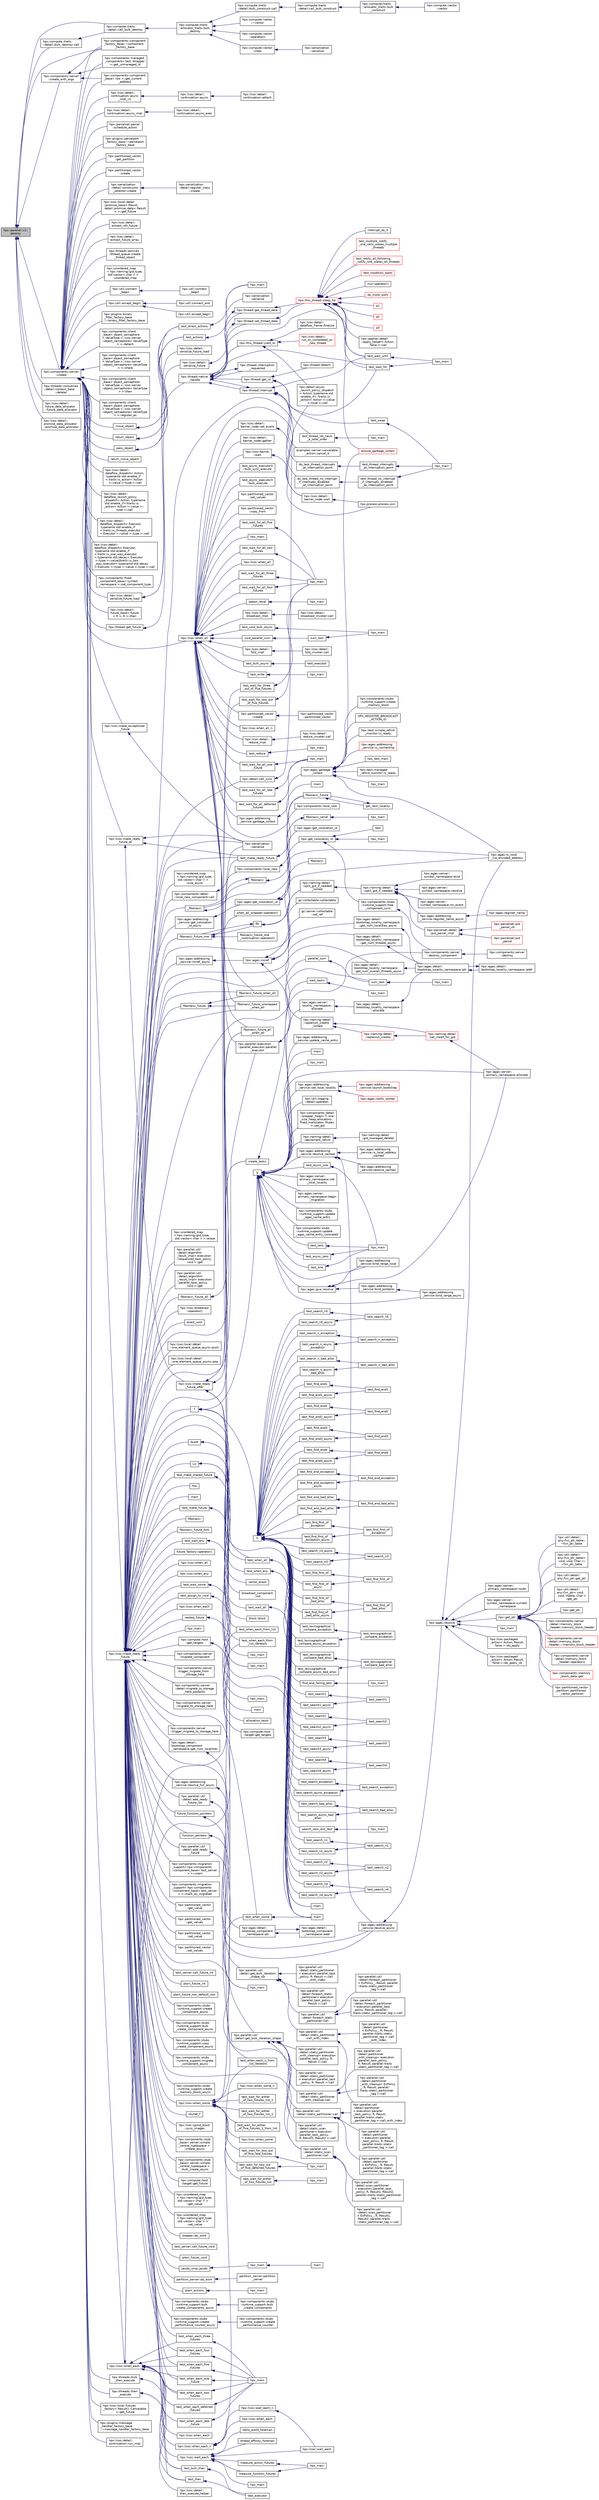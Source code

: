 digraph "hpx::parallel::v1::destroy"
{
  edge [fontname="Helvetica",fontsize="10",labelfontname="Helvetica",labelfontsize="10"];
  node [fontname="Helvetica",fontsize="10",shape=record];
  rankdir="LR";
  Node2726 [label="hpx::parallel::v1::\ldestroy",height=0.2,width=0.4,color="black", fillcolor="grey75", style="filled", fontcolor="black"];
  Node2726 -> Node2727 [dir="back",color="midnightblue",fontsize="10",style="solid",fontname="Helvetica"];
  Node2727 [label="hpx::compute::traits\l::detail::bulk_destroy::call",height=0.2,width=0.4,color="black", fillcolor="white", style="filled",URL="$d4/dcf/structhpx_1_1compute_1_1traits_1_1detail_1_1bulk__destroy.html#a65c2cb2dcbe0d2d76fc9f48302cd56d8"];
  Node2727 -> Node2728 [dir="back",color="midnightblue",fontsize="10",style="solid",fontname="Helvetica"];
  Node2728 [label="hpx::compute::traits\l::detail::call_bulk_destroy",height=0.2,width=0.4,color="black", fillcolor="white", style="filled",URL="$d5/df2/namespacehpx_1_1compute_1_1traits_1_1detail.html#acc13444e66b79935de52111e1f28f164"];
  Node2728 -> Node2729 [dir="back",color="midnightblue",fontsize="10",style="solid",fontname="Helvetica"];
  Node2729 [label="hpx::compute::traits\l::allocator_traits::bulk\l_destroy",height=0.2,width=0.4,color="black", fillcolor="white", style="filled",URL="$dc/d38/structhpx_1_1compute_1_1traits_1_1allocator__traits.html#a79ea07e626d594a9890675db2b56063f"];
  Node2729 -> Node2730 [dir="back",color="midnightblue",fontsize="10",style="solid",fontname="Helvetica"];
  Node2730 [label="hpx::compute::traits\l::detail::bulk_construct::call",height=0.2,width=0.4,color="black", fillcolor="white", style="filled",URL="$d4/d56/structhpx_1_1compute_1_1traits_1_1detail_1_1bulk__construct.html#ac74edb5f18b085d23c7ad03af163598d"];
  Node2730 -> Node2731 [dir="back",color="midnightblue",fontsize="10",style="solid",fontname="Helvetica"];
  Node2731 [label="hpx::compute::traits\l::detail::call_bulk_construct",height=0.2,width=0.4,color="black", fillcolor="white", style="filled",URL="$d5/df2/namespacehpx_1_1compute_1_1traits_1_1detail.html#af161f27a44ee388e391ecd25340ebd79"];
  Node2731 -> Node2732 [dir="back",color="midnightblue",fontsize="10",style="solid",fontname="Helvetica"];
  Node2732 [label="hpx::compute::traits\l::allocator_traits::bulk\l_construct",height=0.2,width=0.4,color="black", fillcolor="white", style="filled",URL="$dc/d38/structhpx_1_1compute_1_1traits_1_1allocator__traits.html#a2dd9aeb4b06efb1ea6578e99a01703e2"];
  Node2732 -> Node2733 [dir="back",color="midnightblue",fontsize="10",style="solid",fontname="Helvetica"];
  Node2733 [label="hpx::compute::vector\l::vector",height=0.2,width=0.4,color="black", fillcolor="white", style="filled",URL="$d3/d81/classhpx_1_1compute_1_1vector.html#a8715945509fe36d6e38f58df843e8fec"];
  Node2729 -> Node2734 [dir="back",color="midnightblue",fontsize="10",style="solid",fontname="Helvetica"];
  Node2734 [label="hpx::compute::vector\l::~vector",height=0.2,width=0.4,color="black", fillcolor="white", style="filled",URL="$d3/d81/classhpx_1_1compute_1_1vector.html#a41a36d1562bc3b393601a0fa1daddebc"];
  Node2729 -> Node2735 [dir="back",color="midnightblue",fontsize="10",style="solid",fontname="Helvetica"];
  Node2735 [label="hpx::compute::vector\l::operator=",height=0.2,width=0.4,color="black", fillcolor="white", style="filled",URL="$d3/d81/classhpx_1_1compute_1_1vector.html#af7a661d2859bd3450d264abbe91705c0"];
  Node2729 -> Node2736 [dir="back",color="midnightblue",fontsize="10",style="solid",fontname="Helvetica"];
  Node2736 [label="hpx::compute::vector\l::clear",height=0.2,width=0.4,color="black", fillcolor="white", style="filled",URL="$d3/d81/classhpx_1_1compute_1_1vector.html#a78bbb0340ae717182e48a19de09b4d82"];
  Node2736 -> Node2737 [dir="back",color="midnightblue",fontsize="10",style="solid",fontname="Helvetica"];
  Node2737 [label="hpx::serialization\l::serialize",height=0.2,width=0.4,color="black", fillcolor="white", style="filled",URL="$d5/d3c/namespacehpx_1_1serialization.html#a9b1611bfc67fde6a1c768fc99011e91d"];
  Node2726 -> Node2728 [dir="back",color="midnightblue",fontsize="10",style="solid",fontname="Helvetica"];
  Node2726 -> Node2738 [dir="back",color="midnightblue",fontsize="10",style="solid",fontname="Helvetica"];
  Node2738 [label="hpx::components::component\l_factory_base::~component\l_factory_base",height=0.2,width=0.4,color="black", fillcolor="white", style="filled",URL="$d2/d7d/structhpx_1_1components_1_1component__factory__base.html#af0d1c8956edec41e3af84da827bf9d97"];
  Node2726 -> Node2739 [dir="back",color="midnightblue",fontsize="10",style="solid",fontname="Helvetica"];
  Node2739 [label="hpx::threads::coroutines\l::detail::context_base\l::deleter",height=0.2,width=0.4,color="black", fillcolor="white", style="filled",URL="$db/d5b/classhpx_1_1threads_1_1coroutines_1_1detail_1_1context__base.html#a9808f18a1b56bd12bc4277feb9cb115f"];
  Node2726 -> Node2740 [dir="back",color="midnightblue",fontsize="10",style="solid",fontname="Helvetica"];
  Node2740 [label="hpx::components::server\l::create",height=0.2,width=0.4,color="black", fillcolor="white", style="filled",URL="$d2/da2/namespacehpx_1_1components_1_1server.html#ac776c89f3d68ceb910e8cee9fa937ab4",tooltip="Create arrays of components using their default constructor. "];
  Node2740 -> Node2741 [dir="back",color="midnightblue",fontsize="10",style="solid",fontname="Helvetica"];
  Node2741 [label="hpx::util::connect\l_begin",height=0.2,width=0.4,color="black", fillcolor="white", style="filled",URL="$df/dad/namespacehpx_1_1util.html#a5ea2d70b9f9c3ab71c700aa5922109ab"];
  Node2741 -> Node2742 [dir="back",color="midnightblue",fontsize="10",style="solid",fontname="Helvetica"];
  Node2742 [label="hpx::util::connect\l_begin",height=0.2,width=0.4,color="black", fillcolor="white", style="filled",URL="$df/dad/namespacehpx_1_1util.html#a586c2587a59689e8f75e903275600d96",tooltip="Returns an iterator which when dereferenced will give an endpoint suitable for a call to connect() re..."];
  Node2740 -> Node2743 [dir="back",color="midnightblue",fontsize="10",style="solid",fontname="Helvetica"];
  Node2743 [label="hpx::util::accept_begin",height=0.2,width=0.4,color="black", fillcolor="white", style="filled",URL="$df/dad/namespacehpx_1_1util.html#ae5d8d2e004a077975d7d3d21b909e506"];
  Node2743 -> Node2744 [dir="back",color="midnightblue",fontsize="10",style="solid",fontname="Helvetica"];
  Node2744 [label="hpx::util::connect_end",height=0.2,width=0.4,color="black", fillcolor="white", style="filled",URL="$df/dad/namespacehpx_1_1util.html#a2b4700a92b384bc2caddc1a038a9f5ed"];
  Node2743 -> Node2745 [dir="back",color="midnightblue",fontsize="10",style="solid",fontname="Helvetica"];
  Node2745 [label="hpx::util::accept_begin",height=0.2,width=0.4,color="black", fillcolor="white", style="filled",URL="$df/dad/namespacehpx_1_1util.html#a2fb9ab634bf36822282a638a066cc451",tooltip="Returns an iterator which when dereferenced will give an endpoint suitable for a call to accept() rel..."];
  Node2740 -> Node2746 [dir="back",color="midnightblue",fontsize="10",style="solid",fontname="Helvetica"];
  Node2746 [label="hpx::plugins::binary\l_filter_factory_base\l::~binary_filter_factory_base",height=0.2,width=0.4,color="black", fillcolor="white", style="filled",URL="$d7/db5/structhpx_1_1plugins_1_1binary__filter__factory__base.html#abf1b153051100e628d88e1055f69adaa"];
  Node2740 -> Node2747 [dir="back",color="midnightblue",fontsize="10",style="solid",fontname="Helvetica"];
  Node2747 [label="hpx::components::client\l_base\< object_semaphore\l\< ValueType \>, lcos::server\l::object_semaphore\< ValueType\l \> \>::detach",height=0.2,width=0.4,color="black", fillcolor="white", style="filled",URL="$d9/dad/classhpx_1_1components_1_1client__base.html#aa1af310d69b8c1b29ba076fb61e9ca29"];
  Node2740 -> Node2748 [dir="back",color="midnightblue",fontsize="10",style="solid",fontname="Helvetica"];
  Node2748 [label="hpx::components::client\l_base\< object_semaphore\l\< ValueType \>, lcos::server\l::object_semaphore\< ValueType\l \> \>::share",height=0.2,width=0.4,color="black", fillcolor="white", style="filled",URL="$d9/dad/classhpx_1_1components_1_1client__base.html#ac5af75af2b3ac752427f3bf3b3f459f4"];
  Node2740 -> Node2749 [dir="back",color="midnightblue",fontsize="10",style="solid",fontname="Helvetica"];
  Node2749 [label="hpx::components::client\l_base\< object_semaphore\l\< ValueType \>, lcos::server\l::object_semaphore\< ValueType\l \> \>::then",height=0.2,width=0.4,color="black", fillcolor="white", style="filled",URL="$d9/dad/classhpx_1_1components_1_1client__base.html#a195e205b5917c50455e9eab169045a2f"];
  Node2740 -> Node2750 [dir="back",color="midnightblue",fontsize="10",style="solid",fontname="Helvetica"];
  Node2750 [label="hpx::components::client\l_base\< object_semaphore\l\< ValueType \>, lcos::server\l::object_semaphore\< ValueType\l \> \>::register_as",height=0.2,width=0.4,color="black", fillcolor="white", style="filled",URL="$d9/dad/classhpx_1_1components_1_1client__base.html#a632d14405be3f73ace2827cf3e0d71a0"];
  Node2740 -> Node2751 [dir="back",color="midnightblue",fontsize="10",style="solid",fontname="Helvetica"];
  Node2751 [label="pass_object",height=0.2,width=0.4,color="black", fillcolor="white", style="filled",URL="$d4/d20/component__action__move__semantics_8cpp.html#af138ce373f49e8ff30c658cd2fccf46a"];
  Node2751 -> Node2752 [dir="back",color="midnightblue",fontsize="10",style="solid",fontname="Helvetica"];
  Node2752 [label="test_actions",height=0.2,width=0.4,color="black", fillcolor="white", style="filled",URL="$d4/d20/component__action__move__semantics_8cpp.html#a51914f52f991d423745af70a501c75df"];
  Node2752 -> Node2753 [dir="back",color="midnightblue",fontsize="10",style="solid",fontname="Helvetica"];
  Node2753 [label="hpx_main",height=0.2,width=0.4,color="black", fillcolor="white", style="filled",URL="$d4/d20/component__action__move__semantics_8cpp.html#a344a9bb316c276641af2d061a2558c97"];
  Node2751 -> Node2754 [dir="back",color="midnightblue",fontsize="10",style="solid",fontname="Helvetica"];
  Node2754 [label="test_direct_actions",height=0.2,width=0.4,color="black", fillcolor="white", style="filled",URL="$d4/d20/component__action__move__semantics_8cpp.html#aa79905b5c7a5a2d639ab566988d4a54d"];
  Node2754 -> Node2753 [dir="back",color="midnightblue",fontsize="10",style="solid",fontname="Helvetica"];
  Node2740 -> Node2755 [dir="back",color="midnightblue",fontsize="10",style="solid",fontname="Helvetica"];
  Node2755 [label="move_object",height=0.2,width=0.4,color="black", fillcolor="white", style="filled",URL="$d4/d20/component__action__move__semantics_8cpp.html#aae1f12333e93d8cabbd68d9740bc6624"];
  Node2755 -> Node2752 [dir="back",color="midnightblue",fontsize="10",style="solid",fontname="Helvetica"];
  Node2755 -> Node2754 [dir="back",color="midnightblue",fontsize="10",style="solid",fontname="Helvetica"];
  Node2740 -> Node2756 [dir="back",color="midnightblue",fontsize="10",style="solid",fontname="Helvetica"];
  Node2756 [label="return_object",height=0.2,width=0.4,color="black", fillcolor="white", style="filled",URL="$d4/d20/component__action__move__semantics_8cpp.html#a833b8bc396a857926be4c0811dc7c029"];
  Node2756 -> Node2752 [dir="back",color="midnightblue",fontsize="10",style="solid",fontname="Helvetica"];
  Node2756 -> Node2754 [dir="back",color="midnightblue",fontsize="10",style="solid",fontname="Helvetica"];
  Node2740 -> Node2757 [dir="back",color="midnightblue",fontsize="10",style="solid",fontname="Helvetica"];
  Node2757 [label="return_move_object",height=0.2,width=0.4,color="black", fillcolor="white", style="filled",URL="$d4/d20/component__action__move__semantics_8cpp.html#a048d454116419a4e99dd4c71cdf4f8a1"];
  Node2740 -> Node2758 [dir="back",color="midnightblue",fontsize="10",style="solid",fontname="Helvetica"];
  Node2758 [label="hpx::components::component\l_base\< row \>::get_current\l_address",height=0.2,width=0.4,color="black", fillcolor="white", style="filled",URL="$d2/de6/classhpx_1_1components_1_1component__base.html#a158c6874c847422beb28c9deee381907"];
  Node2740 -> Node2738 [dir="back",color="midnightblue",fontsize="10",style="solid",fontname="Helvetica"];
  Node2740 -> Node2759 [dir="back",color="midnightblue",fontsize="10",style="solid",fontname="Helvetica"];
  Node2759 [label="hpx::lcos::detail::\ldataflow_dispatch\< Action,\l typename std::enable_if\l\< traits::is_action\< Action\l \>::value \>::type \>::call",height=0.2,width=0.4,color="black", fillcolor="white", style="filled",URL="$d3/d39/structhpx_1_1lcos_1_1detail_1_1dataflow__dispatch_3_01_action_00_01typename_01std_1_1enable__if_bb4519c5dfd6f9cc73167dd8a509f805.html#a7d9b3a4a1b15a53983e4925cff7e0bb4"];
  Node2740 -> Node2760 [dir="back",color="midnightblue",fontsize="10",style="solid",fontname="Helvetica"];
  Node2760 [label="hpx::lcos::detail::\ldataflow_launch_policy\l_dispatch\< Action, typename\l std::enable_if\<!traits::is\l_action\< Action \>::value \>::\ltype \>::call",height=0.2,width=0.4,color="black", fillcolor="white", style="filled",URL="$d1/db3/structhpx_1_1lcos_1_1detail_1_1dataflow__launch__policy__dispatch_3_01_action_00_01typename_01stc09f27e9ecceb1e85b93f553ce349985.html#a5cfdb81b140b2894732bb6dd7a8d6e20"];
  Node2740 -> Node2761 [dir="back",color="midnightblue",fontsize="10",style="solid",fontname="Helvetica"];
  Node2761 [label="hpx::lcos::detail::\ldataflow_dispatch\< Executor,\l typename std::enable_if\l\< traits::is_threads_executor\l\< Executor \>::value \>::type \>::call",height=0.2,width=0.4,color="black", fillcolor="white", style="filled",URL="$d7/d06/structhpx_1_1lcos_1_1detail_1_1dataflow__dispatch_3_01_executor_00_01typename_01std_1_1enable__iee9995ab7b61cb78fdf9252dffa43e4e.html#a32599020697c34a171772a3179a21d97"];
  Node2740 -> Node2762 [dir="back",color="midnightblue",fontsize="10",style="solid",fontname="Helvetica"];
  Node2762 [label="hpx::lcos::detail::\ldataflow_dispatch\< Executor,\l typename std::enable_if\l\< traits::is_one_way_executor\l\< typename std::decay\< Executor\l \>::type \>::value\|\|traits::is_two\l_way_executor\< typename std::decay\l\< Executor \>::type \>::value \>::type \>::call",height=0.2,width=0.4,color="black", fillcolor="white", style="filled",URL="$d2/d35/structhpx_1_1lcos_1_1detail_1_1dataflow__dispatch_3_01_executor_00_01typename_01std_1_1enable__i4ede2f6bb47725ed993330d357ded537.html#aec3d7229042d8bec8af99742a36c44b6"];
  Node2740 -> Node2763 [dir="back",color="midnightblue",fontsize="10",style="solid",fontname="Helvetica"];
  Node2763 [label="hpx::components::fixed\l_component_base\< symbol\l_namespace \>::set_component_type",height=0.2,width=0.4,color="black", fillcolor="white", style="filled",URL="$df/dfd/classhpx_1_1components_1_1fixed__component__base.html#afb470101120bfa05ce9788b621c576af"];
  Node2740 -> Node2764 [dir="back",color="midnightblue",fontsize="10",style="solid",fontname="Helvetica"];
  Node2764 [label="hpx::lcos::detail::\lserialize_future_load",height=0.2,width=0.4,color="black", fillcolor="white", style="filled",URL="$d4/d6c/namespacehpx_1_1lcos_1_1detail.html#a14815ece00ca0cec41861c94dd272fcf"];
  Node2764 -> Node2765 [dir="back",color="midnightblue",fontsize="10",style="solid",fontname="Helvetica"];
  Node2765 [label="hpx::lcos::detail::\lserialize_future_load",height=0.2,width=0.4,color="black", fillcolor="white", style="filled",URL="$d4/d6c/namespacehpx_1_1lcos_1_1detail.html#a89715b943a33e454047c07c106a19b9d"];
  Node2764 -> Node2766 [dir="back",color="midnightblue",fontsize="10",style="solid",fontname="Helvetica"];
  Node2766 [label="hpx::lcos::detail::\lserialize_future",height=0.2,width=0.4,color="black", fillcolor="white", style="filled",URL="$d4/d6c/namespacehpx_1_1lcos_1_1detail.html#a116cc210e0aa61b0856b1e5065501aec"];
  Node2766 -> Node2767 [dir="back",color="midnightblue",fontsize="10",style="solid",fontname="Helvetica"];
  Node2767 [label="hpx::serialization\l::serialize",height=0.2,width=0.4,color="black", fillcolor="white", style="filled",URL="$d5/d3c/namespacehpx_1_1serialization.html#aa42ae101fea69549724eaaa606546219"];
  Node2740 -> Node2768 [dir="back",color="midnightblue",fontsize="10",style="solid",fontname="Helvetica"];
  Node2768 [label="hpx::lcos::detail::\lfuture_base\< future\l\< R \>, R \>::then",height=0.2,width=0.4,color="black", fillcolor="white", style="filled",URL="$d5/dd7/classhpx_1_1lcos_1_1detail_1_1future__base.html#a5daa5fcf438c3636734a63bb57181913"];
  Node2740 -> Node2769 [dir="back",color="midnightblue",fontsize="10",style="solid",fontname="Helvetica"];
  Node2769 [label="hpx::lcos::make_ready\l_future",height=0.2,width=0.4,color="black", fillcolor="white", style="filled",URL="$d2/dc9/namespacehpx_1_1lcos.html#a42997564ddfde91d475b8a2cea8f53e4"];
  Node2769 -> Node2770 [dir="back",color="midnightblue",fontsize="10",style="solid",fontname="Helvetica"];
  Node2770 [label="stepper::do_work",height=0.2,width=0.4,color="black", fillcolor="white", style="filled",URL="$d0/da6/structstepper.html#ab70640537c94b0a39819e9860b6d5270"];
  Node2769 -> Node2771 [dir="back",color="midnightblue",fontsize="10",style="solid",fontname="Helvetica"];
  Node2771 [label="test_server::call_future_void",height=0.2,width=0.4,color="black", fillcolor="white", style="filled",URL="$d5/d5d/structtest__server.html#a6e4453a08c3db0ea21b51cca14a38d37"];
  Node2769 -> Node2772 [dir="back",color="midnightblue",fontsize="10",style="solid",fontname="Helvetica"];
  Node2772 [label="plain_future_void",height=0.2,width=0.4,color="black", fillcolor="white", style="filled",URL="$db/d8a/action__invoke__no__more__than_8cpp.html#ab3807c5173260e9c18d3d26eb9560728"];
  Node2769 -> Node2773 [dir="back",color="midnightblue",fontsize="10",style="solid",fontname="Helvetica"];
  Node2773 [label="hpx::agas::addressing\l_service::resolve_async",height=0.2,width=0.4,color="black", fillcolor="white", style="filled",URL="$db/d58/structhpx_1_1agas_1_1addressing__service.html#a3344990e7d5c255f51bf89a8fb2828eb"];
  Node2773 -> Node2774 [dir="back",color="midnightblue",fontsize="10",style="solid",fontname="Helvetica"];
  Node2774 [label="hpx::agas::resolve",height=0.2,width=0.4,color="black", fillcolor="white", style="filled",URL="$dc/d54/namespacehpx_1_1agas.html#aa3252ce39fbc229439bb0d85875b01fb"];
  Node2774 -> Node2775 [dir="back",color="midnightblue",fontsize="10",style="solid",fontname="Helvetica"];
  Node2775 [label="hpx::get_ptr",height=0.2,width=0.4,color="black", fillcolor="white", style="filled",URL="$d8/d83/namespacehpx.html#aeb814737de830a2e8e340ca052d5ebfa",tooltip="Returns a future referring to the pointer to the underlying memory of a component. "];
  Node2775 -> Node2776 [dir="back",color="midnightblue",fontsize="10",style="solid",fontname="Helvetica"];
  Node2776 [label="hpx::util::detail::\lany::fxn_ptr_table::\l~fxn_ptr_table",height=0.2,width=0.4,color="black", fillcolor="white", style="filled",URL="$d4/d23/structhpx_1_1util_1_1detail_1_1any_1_1fxn__ptr__table.html#abec0243c15a22c17b416628b8de59111"];
  Node2775 -> Node2777 [dir="back",color="midnightblue",fontsize="10",style="solid",fontname="Helvetica"];
  Node2777 [label="hpx::util::detail::\lany::fxn_ptr_table\<\l void, void, Char \>::\l~fxn_ptr_table",height=0.2,width=0.4,color="black", fillcolor="white", style="filled",URL="$d3/d8f/structhpx_1_1util_1_1detail_1_1any_1_1fxn__ptr__table_3_01void_00_01void_00_01_char_01_4.html#aa98a639e98218646776adc0f4d0c4f68"];
  Node2775 -> Node2778 [dir="back",color="midnightblue",fontsize="10",style="solid",fontname="Helvetica"];
  Node2778 [label="hpx::util::detail::\lany::fxn_ptr::get_ptr",height=0.2,width=0.4,color="black", fillcolor="white", style="filled",URL="$d7/dcb/structhpx_1_1util_1_1detail_1_1any_1_1fxn__ptr.html#a43d78a2ab4dd4b2149f361b38eeac853"];
  Node2775 -> Node2779 [dir="back",color="midnightblue",fontsize="10",style="solid",fontname="Helvetica"];
  Node2779 [label="hpx::util::detail::\lany::fxn_ptr\< void,\l void, Vtable, Char \>\l::get_ptr",height=0.2,width=0.4,color="black", fillcolor="white", style="filled",URL="$d4/dfd/structhpx_1_1util_1_1detail_1_1any_1_1fxn__ptr_3_01void_00_01void_00_01_vtable_00_01_char_01_4.html#a92b4217797102bca7f9ebe903be1cbbe"];
  Node2775 -> Node2780 [dir="back",color="midnightblue",fontsize="10",style="solid",fontname="Helvetica"];
  Node2780 [label="hpx::get_ptr",height=0.2,width=0.4,color="black", fillcolor="white", style="filled",URL="$d8/d83/namespacehpx.html#a488c36e8791a0f000ffce5ce86994602",tooltip="Returns a future referring to the pointer to the underlying memory of a component. "];
  Node2775 -> Node2781 [dir="back",color="midnightblue",fontsize="10",style="solid",fontname="Helvetica"];
  Node2781 [label="hpx::components::server\l::detail::memory_block\l_header::memory_block_header",height=0.2,width=0.4,color="black", fillcolor="white", style="filled",URL="$d7/d1b/classhpx_1_1components_1_1server_1_1detail_1_1memory__block__header.html#aed5e8cf63bf5845d4e1e6d24c5ff36fe"];
  Node2775 -> Node2782 [dir="back",color="midnightblue",fontsize="10",style="solid",fontname="Helvetica"];
  Node2782 [label="hpx::components::server\l::detail::memory_block\l_header::~memory_block_header",height=0.2,width=0.4,color="red", fillcolor="white", style="filled",URL="$d7/d1b/classhpx_1_1components_1_1server_1_1detail_1_1memory__block__header.html#a64944da9256f10c75be3c4683f978314"];
  Node2775 -> Node2784 [dir="back",color="midnightblue",fontsize="10",style="solid",fontname="Helvetica"];
  Node2784 [label="hpx::components::server\l::detail::memory_block\l_header::operator=",height=0.2,width=0.4,color="black", fillcolor="white", style="filled",URL="$d7/d1b/classhpx_1_1components_1_1server_1_1detail_1_1memory__block__header.html#a9f0f60ded060c5333875f47c4d36df16"];
  Node2775 -> Node2785 [dir="back",color="midnightblue",fontsize="10",style="solid",fontname="Helvetica"];
  Node2785 [label="hpx::components::memory\l_block_data::get",height=0.2,width=0.4,color="red", fillcolor="white", style="filled",URL="$d5/d76/classhpx_1_1components_1_1memory__block__data.html#a97ce2f01b730d8d90d329c1642fc0b28"];
  Node2775 -> Node2833 [dir="back",color="midnightblue",fontsize="10",style="solid",fontname="Helvetica"];
  Node2833 [label="hpx::partitioned_vector\l_partition::partitioned\l_vector_partition",height=0.2,width=0.4,color="black", fillcolor="white", style="filled",URL="$da/d87/classhpx_1_1partitioned__vector__partition.html#a85078a778fae06c9d51315c2775227c2"];
  Node2774 -> Node2834 [dir="back",color="midnightblue",fontsize="10",style="solid",fontname="Helvetica"];
  Node2834 [label="hpx::agas::is_local\l_lva_encoded_address",height=0.2,width=0.4,color="black", fillcolor="white", style="filled",URL="$dc/d54/namespacehpx_1_1agas.html#abb5e5584ed3b536ace8e3f58415e24c2"];
  Node2774 -> Node2835 [dir="back",color="midnightblue",fontsize="10",style="solid",fontname="Helvetica"];
  Node2835 [label="hpx_main",height=0.2,width=0.4,color="black", fillcolor="white", style="filled",URL="$d1/d4f/local__address__rebind_8cpp.html#aaf67a3863f19ff7033e239ebb1204fb7"];
  Node2774 -> Node2836 [dir="back",color="midnightblue",fontsize="10",style="solid",fontname="Helvetica"];
  Node2836 [label="hpx::lcos::packaged\l_action\< Action, Result,\l false \>::do_apply",height=0.2,width=0.4,color="black", fillcolor="white", style="filled",URL="$df/da7/classhpx_1_1lcos_1_1packaged__action_3_01_action_00_01_result_00_01false_01_4.html#a7b4b07dc448c4f1e41b2d0dd4db0766d"];
  Node2774 -> Node2837 [dir="back",color="midnightblue",fontsize="10",style="solid",fontname="Helvetica"];
  Node2837 [label="hpx::lcos::packaged\l_action\< Action, Result,\l false \>::do_apply_cb",height=0.2,width=0.4,color="black", fillcolor="white", style="filled",URL="$df/da7/classhpx_1_1lcos_1_1packaged__action_3_01_action_00_01_result_00_01false_01_4.html#ae9e7cb83096eb3fd1b748c39545d66a7"];
  Node2774 -> Node2827 [dir="back",color="midnightblue",fontsize="10",style="solid",fontname="Helvetica"];
  Node2827 [label="hpx::agas::server::\lprimary_namespace::route",height=0.2,width=0.4,color="black", fillcolor="white", style="filled",URL="$d7/d3a/structhpx_1_1agas_1_1server_1_1primary__namespace.html#a9037a1baa55fb13097a541bc365f2d0b"];
  Node2774 -> Node2838 [dir="back",color="midnightblue",fontsize="10",style="solid",fontname="Helvetica"];
  Node2838 [label="hpx::agas::server::\lsymbol_namespace::symbol\l_namespace",height=0.2,width=0.4,color="black", fillcolor="white", style="filled",URL="$dc/da6/structhpx_1_1agas_1_1server_1_1symbol__namespace.html#a47e93a69f95628011765023a666b6619"];
  Node2769 -> Node2839 [dir="back",color="midnightblue",fontsize="10",style="solid",fontname="Helvetica"];
  Node2839 [label="hpx::agas::addressing\l_service::get_colocation\l_id_async",height=0.2,width=0.4,color="black", fillcolor="white", style="filled",URL="$db/d58/structhpx_1_1agas_1_1addressing__service.html#af412b878f5cf7e927148c3d468b789c6"];
  Node2839 -> Node2840 [dir="back",color="midnightblue",fontsize="10",style="solid",fontname="Helvetica"];
  Node2840 [label="hpx::agas::get_colocation_id",height=0.2,width=0.4,color="black", fillcolor="white", style="filled",URL="$dc/d54/namespacehpx_1_1agas.html#a90b8976e7264d2c9d9ee6efd328b4f6c"];
  Node2840 -> Node2841 [dir="back",color="midnightblue",fontsize="10",style="solid",fontname="Helvetica"];
  Node2841 [label="hpx::agas::get_colocation_id",height=0.2,width=0.4,color="black", fillcolor="white", style="filled",URL="$dc/d54/namespacehpx_1_1agas.html#a0060331026fc697fb901b1ac7e9d6547"];
  Node2840 -> Node2834 [dir="back",color="midnightblue",fontsize="10",style="solid",fontname="Helvetica"];
  Node2840 -> Node2842 [dir="back",color="midnightblue",fontsize="10",style="solid",fontname="Helvetica"];
  Node2842 [label="hpx::get_colocation_id",height=0.2,width=0.4,color="black", fillcolor="white", style="filled",URL="$d8/d83/namespacehpx.html#ad71888005ccae819b23eb88e8c4683be",tooltip="Return the id of the locality where the object referenced by the given id is currently located on..."];
  Node2842 -> Node2843 [dir="back",color="midnightblue",fontsize="10",style="solid",fontname="Helvetica"];
  Node2843 [label="test",height=0.2,width=0.4,color="black", fillcolor="white", style="filled",URL="$dd/d0d/get__colocation__id_8cpp.html#a6797a4febabe54a64686e97ff93b369a"];
  Node2842 -> Node2844 [dir="back",color="midnightblue",fontsize="10",style="solid",fontname="Helvetica"];
  Node2844 [label="hpx_main",height=0.2,width=0.4,color="black", fillcolor="white", style="filled",URL="$dd/d0d/get__colocation__id_8cpp.html#aefd26dd818037509b2241068d57e3e1d"];
  Node2842 -> Node2845 [dir="back",color="midnightblue",fontsize="10",style="solid",fontname="Helvetica"];
  Node2845 [label="hpx::components::stubs\l::runtime_support::free\l_component_sync",height=0.2,width=0.4,color="black", fillcolor="white", style="filled",URL="$da/d36/structhpx_1_1components_1_1stubs_1_1runtime__support.html#a00eb79f89db48417b54a011078a9c7ae"];
  Node2845 -> Node2846 [dir="back",color="midnightblue",fontsize="10",style="solid",fontname="Helvetica"];
  Node2846 [label="hpx::components::server\l::destroy_component",height=0.2,width=0.4,color="black", fillcolor="white", style="filled",URL="$d2/da2/namespacehpx_1_1components_1_1server.html#a21dc8857d55d9ec83e3e337b382fbc17"];
  Node2846 -> Node2847 [dir="back",color="midnightblue",fontsize="10",style="solid",fontname="Helvetica"];
  Node2847 [label="hpx::components::server\l::destroy",height=0.2,width=0.4,color="black", fillcolor="white", style="filled",URL="$d2/da2/namespacehpx_1_1components_1_1server.html#afbb6d12dceb0494bcb20f84065e1eb7f"];
  Node2769 -> Node2848 [dir="back",color="midnightblue",fontsize="10",style="solid",fontname="Helvetica"];
  Node2848 [label="hpx::agas::addressing\l_service::resolve_full_async",height=0.2,width=0.4,color="black", fillcolor="white", style="filled",URL="$db/d58/structhpx_1_1agas_1_1addressing__service.html#af678e6288e0f302b9c96b813a8e660ef"];
  Node2848 -> Node2773 [dir="back",color="midnightblue",fontsize="10",style="solid",fontname="Helvetica"];
  Node2769 -> Node2849 [dir="back",color="midnightblue",fontsize="10",style="solid",fontname="Helvetica"];
  Node2849 [label="hpx::agas::addressing\l_service::incref_async",height=0.2,width=0.4,color="black", fillcolor="white", style="filled",URL="$db/d58/structhpx_1_1agas_1_1addressing__service.html#adae9df2634cf648f129f203c3678c1c1",tooltip="Increment the global reference count for the given id. "];
  Node2849 -> Node2850 [dir="back",color="midnightblue",fontsize="10",style="solid",fontname="Helvetica"];
  Node2850 [label="hpx::agas::incref",height=0.2,width=0.4,color="black", fillcolor="white", style="filled",URL="$dc/d54/namespacehpx_1_1agas.html#aad81d2ea721c1a5692e243ef07bf164f"];
  Node2850 -> Node2834 [dir="back",color="midnightblue",fontsize="10",style="solid",fontname="Helvetica"];
  Node2850 -> Node2851 [dir="back",color="midnightblue",fontsize="10",style="solid",fontname="Helvetica"];
  Node2851 [label="gc::server::collectable\l::set_ref",height=0.2,width=0.4,color="black", fillcolor="white", style="filled",URL="$da/d76/structgc_1_1server_1_1collectable.html#a8e123e39f5a85da593dc15b5f872748d"];
  Node2850 -> Node2852 [dir="back",color="midnightblue",fontsize="10",style="solid",fontname="Helvetica"];
  Node2852 [label="gc::collectable::collectable",height=0.2,width=0.4,color="black", fillcolor="white", style="filled",URL="$da/d23/structgc_1_1collectable.html#a9ac791be34891330ff8192ac2ef68c7c"];
  Node2850 -> Node2853 [dir="back",color="midnightblue",fontsize="10",style="solid",fontname="Helvetica"];
  Node2853 [label="hpx::naming::detail\l::split_gid_if_needed\l_locked",height=0.2,width=0.4,color="black", fillcolor="white", style="filled",URL="$d5/d18/namespacehpx_1_1naming_1_1detail.html#a8a41d874bb719f702a76d483293d9d56"];
  Node2853 -> Node2854 [dir="back",color="midnightblue",fontsize="10",style="solid",fontname="Helvetica"];
  Node2854 [label="hpx::naming::detail\l::split_gid_if_needed",height=0.2,width=0.4,color="black", fillcolor="white", style="filled",URL="$d5/d18/namespacehpx_1_1naming_1_1detail.html#a106949fcb9087fb6bdca67d048d6568f"];
  Node2854 -> Node2855 [dir="back",color="midnightblue",fontsize="10",style="solid",fontname="Helvetica"];
  Node2855 [label="hpx::agas::addressing\l_service::register_name_async",height=0.2,width=0.4,color="black", fillcolor="white", style="filled",URL="$db/d58/structhpx_1_1agas_1_1addressing__service.html#adfd0ce835927a3c0396b6fc9e9fbb3cf"];
  Node2855 -> Node2856 [dir="back",color="midnightblue",fontsize="10",style="solid",fontname="Helvetica"];
  Node2856 [label="hpx::agas::register_name",height=0.2,width=0.4,color="black", fillcolor="white", style="filled",URL="$dc/d54/namespacehpx_1_1agas.html#adc43905ef74ad9948375f3948b64fc2f"];
  Node2854 -> Node2857 [dir="back",color="midnightblue",fontsize="10",style="solid",fontname="Helvetica"];
  Node2857 [label="hpx::parcelset::detail\l::put_parcel_impl",height=0.2,width=0.4,color="black", fillcolor="white", style="filled",URL="$dc/d4e/namespacehpx_1_1parcelset_1_1detail.html#a0dfe29365976960c7f5db6388e8ce603"];
  Node2857 -> Node2858 [dir="back",color="midnightblue",fontsize="10",style="solid",fontname="Helvetica"];
  Node2858 [label="hpx::parcelset::put\l_parcel",height=0.2,width=0.4,color="red", fillcolor="white", style="filled",URL="$d4/d41/namespacehpx_1_1parcelset.html#a53a9f5c6cf260dc8d06d194c96182b65"];
  Node2857 -> Node2869 [dir="back",color="midnightblue",fontsize="10",style="solid",fontname="Helvetica"];
  Node2869 [label="hpx::parcelset::put\l_parcel_cb",height=0.2,width=0.4,color="red", fillcolor="white", style="filled",URL="$d4/d41/namespacehpx_1_1parcelset.html#a44a60f48094a44cbb7f52b7807dc56ff"];
  Node2854 -> Node2828 [dir="back",color="midnightblue",fontsize="10",style="solid",fontname="Helvetica"];
  Node2828 [label="hpx::agas::server::\lsymbol_namespace::bind",height=0.2,width=0.4,color="black", fillcolor="white", style="filled",URL="$dc/da6/structhpx_1_1agas_1_1server_1_1symbol__namespace.html#a229ead0876ac8c5754793a2ca68de559"];
  Node2854 -> Node2829 [dir="back",color="midnightblue",fontsize="10",style="solid",fontname="Helvetica"];
  Node2829 [label="hpx::agas::server::\lsymbol_namespace::resolve",height=0.2,width=0.4,color="black", fillcolor="white", style="filled",URL="$dc/da6/structhpx_1_1agas_1_1server_1_1symbol__namespace.html#aec3fc24e40dc96142eb77537945e92d5"];
  Node2854 -> Node2832 [dir="back",color="midnightblue",fontsize="10",style="solid",fontname="Helvetica"];
  Node2832 [label="hpx::agas::server::\lsymbol_namespace::on_event",height=0.2,width=0.4,color="black", fillcolor="white", style="filled",URL="$dc/da6/structhpx_1_1agas_1_1server_1_1symbol__namespace.html#abbfcf18e8d40612e4fa618a39a2fc492"];
  Node2850 -> Node2872 [dir="back",color="midnightblue",fontsize="10",style="solid",fontname="Helvetica"];
  Node2872 [label="hpx::naming::detail\l::replenish_credits\l_locked",height=0.2,width=0.4,color="black", fillcolor="white", style="filled",URL="$d5/d18/namespacehpx_1_1naming_1_1detail.html#a011ed4fa9a2f4d4319adc54943fa03d6"];
  Node2872 -> Node2873 [dir="back",color="midnightblue",fontsize="10",style="solid",fontname="Helvetica"];
  Node2873 [label="hpx::naming::detail\l::replenish_credits",height=0.2,width=0.4,color="red", fillcolor="white", style="filled",URL="$d5/d18/namespacehpx_1_1naming_1_1detail.html#aab806d937bd01894af129d3d3cbb22f4"];
  Node2873 -> Node2877 [dir="back",color="midnightblue",fontsize="10",style="solid",fontname="Helvetica"];
  Node2877 [label="hpx::naming::detail\l::set_credit_for_gid",height=0.2,width=0.4,color="red", fillcolor="white", style="filled",URL="$d5/d18/namespacehpx_1_1naming_1_1detail.html#a87703193ff814a4e1c912e98e655ec51"];
  Node2877 -> Node2826 [dir="back",color="midnightblue",fontsize="10",style="solid",fontname="Helvetica"];
  Node2826 [label="hpx::agas::server::\lprimary_namespace::allocate",height=0.2,width=0.4,color="black", fillcolor="white", style="filled",URL="$d7/d3a/structhpx_1_1agas_1_1server_1_1primary__namespace.html#a87560fb730ac846b91fc7287dc4e247b"];
  Node2872 -> Node2877 [dir="back",color="midnightblue",fontsize="10",style="solid",fontname="Helvetica"];
  Node2769 -> Node2933 [dir="back",color="midnightblue",fontsize="10",style="solid",fontname="Helvetica"];
  Node2933 [label="hpx::parallel::util\l::detail::algorithm\l_result_impl\< execution\l::sequenced_task_policy,\l void \>::get",height=0.2,width=0.4,color="black", fillcolor="white", style="filled",URL="$d6/d29/structhpx_1_1parallel_1_1util_1_1detail_1_1algorithm__result__impl_3_01execution_1_1sequenced__task__policy_00_01void_01_4.html#ac35eb81b2eb26bf4401a3ca236615fc2"];
  Node2769 -> Node2934 [dir="back",color="midnightblue",fontsize="10",style="solid",fontname="Helvetica"];
  Node2934 [label="hpx::parallel::util\l::detail::algorithm\l_result_impl\< execution\l::parallel_task_policy,\l void \>::get",height=0.2,width=0.4,color="black", fillcolor="white", style="filled",URL="$de/d17/structhpx_1_1parallel_1_1util_1_1detail_1_1algorithm__result__impl_3_01execution_1_1parallel__task__policy_00_01void_01_4.html#a6c53067a415f94aeaf24d3cf8b80679b"];
  Node2769 -> Node2935 [dir="back",color="midnightblue",fontsize="10",style="solid",fontname="Helvetica"];
  Node2935 [label="hpx::detail::call_sync",height=0.2,width=0.4,color="black", fillcolor="white", style="filled",URL="$d5/dbe/namespacehpx_1_1detail.html#a23da3cf650f2bcb0b61e49b9cfe70d70"];
  Node2935 -> Node2936 [dir="back",color="midnightblue",fontsize="10",style="solid",fontname="Helvetica"];
  Node2936 [label="hpx::detail::async\l_launch_policy_dispatch\l\< Action, typename std\l::enable_if\< !traits::is\l_action\< Action \>::value\l \>::type \>::call",height=0.2,width=0.4,color="black", fillcolor="white", style="filled",URL="$d3/db2/structhpx_1_1detail_1_1async__launch__policy__dispatch_3_01_action_00_01typename_01std_1_1enablec29ea3d820bc0d42698191ccbc2f4967.html#acd584fad896ffc5f00b443c7f0fdf0a1"];
  Node2769 -> Node2937 [dir="back",color="midnightblue",fontsize="10",style="solid",fontname="Helvetica"];
  Node2937 [label="f",height=0.2,width=0.4,color="black", fillcolor="white", style="filled",URL="$d4/d13/async__unwrap__1037_8cpp.html#a02a6b0b4f77af9f69a841dc8262b0cd0"];
  Node2937 -> Node2938 [dir="back",color="midnightblue",fontsize="10",style="solid",fontname="Helvetica"];
  Node2938 [label="g",height=0.2,width=0.4,color="black", fillcolor="white", style="filled",URL="$d4/d13/async__unwrap__1037_8cpp.html#a982bde4eb9428dc8b3ccd73b2039d8b0"];
  Node2938 -> Node2939 [dir="back",color="midnightblue",fontsize="10",style="solid",fontname="Helvetica"];
  Node2939 [label="hpx::agas::addressing\l_service::set_local_locality",height=0.2,width=0.4,color="black", fillcolor="white", style="filled",URL="$db/d58/structhpx_1_1agas_1_1addressing__service.html#a262a9982f31caacd5c605b643f2cc081"];
  Node2939 -> Node2881 [dir="back",color="midnightblue",fontsize="10",style="solid",fontname="Helvetica"];
  Node2881 [label="hpx::agas::addressing\l_service::launch_bootstrap",height=0.2,width=0.4,color="red", fillcolor="white", style="filled",URL="$db/d58/structhpx_1_1agas_1_1addressing__service.html#a664380be3597d3ca31677b2ae5800e76"];
  Node2939 -> Node2940 [dir="back",color="midnightblue",fontsize="10",style="solid",fontname="Helvetica"];
  Node2940 [label="hpx::agas::notify_worker",height=0.2,width=0.4,color="red", fillcolor="white", style="filled",URL="$dc/d54/namespacehpx_1_1agas.html#a9bf88ab8d54a369fb9ed0fd3157ef1e8"];
  Node2938 -> Node2941 [dir="back",color="midnightblue",fontsize="10",style="solid",fontname="Helvetica"];
  Node2941 [label="hpx::agas::addressing\l_service::bind_range_local",height=0.2,width=0.4,color="black", fillcolor="white", style="filled",URL="$db/d58/structhpx_1_1agas_1_1addressing__service.html#ab1d0ff454f580a5082a9b5d25b4f06fd",tooltip="Bind unique range of global ids to given base address. "];
  Node2938 -> Node2942 [dir="back",color="midnightblue",fontsize="10",style="solid",fontname="Helvetica"];
  Node2942 [label="hpx::agas::addressing\l_service::bind_range_async",height=0.2,width=0.4,color="black", fillcolor="white", style="filled",URL="$db/d58/structhpx_1_1agas_1_1addressing__service.html#ad125f48a33347da6ab20c84f57822af7"];
  Node2938 -> Node2943 [dir="back",color="midnightblue",fontsize="10",style="solid",fontname="Helvetica"];
  Node2943 [label="hpx::agas::addressing\l_service::resolve_cached",height=0.2,width=0.4,color="black", fillcolor="white", style="filled",URL="$db/d58/structhpx_1_1agas_1_1addressing__service.html#a187ac62b4a4b7c1b98b75979357f07a9"];
  Node2943 -> Node2944 [dir="back",color="midnightblue",fontsize="10",style="solid",fontname="Helvetica"];
  Node2944 [label="hpx::agas::addressing\l_service::is_local_address\l_cached",height=0.2,width=0.4,color="black", fillcolor="white", style="filled",URL="$db/d58/structhpx_1_1agas_1_1addressing__service.html#ac22315a71f47927a730953d44c01e119"];
  Node2943 -> Node2773 [dir="back",color="midnightblue",fontsize="10",style="solid",fontname="Helvetica"];
  Node2943 -> Node2945 [dir="back",color="midnightblue",fontsize="10",style="solid",fontname="Helvetica"];
  Node2945 [label="hpx::agas::addressing\l_service::resolve_cached",height=0.2,width=0.4,color="black", fillcolor="white", style="filled",URL="$db/d58/structhpx_1_1agas_1_1addressing__service.html#a5d63a4e7a5e442e1d19692d6f71673e6"];
  Node2938 -> Node2946 [dir="back",color="midnightblue",fontsize="10",style="solid",fontname="Helvetica"];
  Node2946 [label="hpx::agas::addressing\l_service::update_cache_entry",height=0.2,width=0.4,color="black", fillcolor="white", style="filled",URL="$db/d58/structhpx_1_1agas_1_1addressing__service.html#a64b37e2590775a28e72c2c692f13489d"];
  Node2938 -> Node2947 [dir="back",color="midnightblue",fontsize="10",style="solid",fontname="Helvetica"];
  Node2947 [label="main",height=0.2,width=0.4,color="black", fillcolor="white", style="filled",URL="$da/d17/cxx11__noexcept_8cpp.html#ae66f6b31b5ad750f1fe042a706a4e3d4"];
  Node2938 -> Node2846 [dir="back",color="midnightblue",fontsize="10",style="solid",fontname="Helvetica"];
  Node2938 -> Node2948 [dir="back",color="midnightblue",fontsize="10",style="solid",fontname="Helvetica"];
  Node2948 [label="hpx_main",height=0.2,width=0.4,color="black", fillcolor="white", style="filled",URL="$db/da3/function__argument_8cpp.html#a255f773d830db5ca937cff11c2692fa2"];
  Node2938 -> Node2949 [dir="back",color="midnightblue",fontsize="10",style="solid",fontname="Helvetica"];
  Node2949 [label="hpx::agas::gva::resolve",height=0.2,width=0.4,color="black", fillcolor="white", style="filled",URL="$dc/d8a/structhpx_1_1agas_1_1gva.html#a92ff9d3631be3c0ba73d23ddcd94d7f4"];
  Node2949 -> Node2941 [dir="back",color="midnightblue",fontsize="10",style="solid",fontname="Helvetica"];
  Node2949 -> Node2950 [dir="back",color="midnightblue",fontsize="10",style="solid",fontname="Helvetica"];
  Node2950 [label="hpx::agas::addressing\l_service::bind_postproc",height=0.2,width=0.4,color="black", fillcolor="white", style="filled",URL="$db/d58/structhpx_1_1agas_1_1addressing__service.html#ae6f42662e19483b27cbf2e2779104b6c"];
  Node2950 -> Node2942 [dir="back",color="midnightblue",fontsize="10",style="solid",fontname="Helvetica"];
  Node2949 -> Node2826 [dir="back",color="midnightblue",fontsize="10",style="solid",fontname="Helvetica"];
  Node2938 -> Node2805 [dir="back",color="midnightblue",fontsize="10",style="solid",fontname="Helvetica"];
  Node2805 [label="hpx::agas::server::\llocality_namespace::\lallocate",height=0.2,width=0.4,color="black", fillcolor="white", style="filled",URL="$dc/d72/structhpx_1_1agas_1_1server_1_1locality__namespace.html#a584777211619893840252d5c72b726ac"];
  Node2805 -> Node2806 [dir="back",color="midnightblue",fontsize="10",style="solid",fontname="Helvetica"];
  Node2806 [label="hpx::agas::detail::\lbootstrap_locality_namespace\l::allocate",height=0.2,width=0.4,color="black", fillcolor="white", style="filled",URL="$d2/d28/structhpx_1_1agas_1_1detail_1_1bootstrap__locality__namespace.html#a17fa8a29a5b6c64ac5f92b67fd816be1"];
  Node2806 -> Node2807 [dir="back",color="midnightblue",fontsize="10",style="solid",fontname="Helvetica"];
  Node2807 [label="hpx::agas::detail::\lbootstrap_locality_namespace::ptr",height=0.2,width=0.4,color="black", fillcolor="white", style="filled",URL="$d2/d28/structhpx_1_1agas_1_1detail_1_1bootstrap__locality__namespace.html#a5d4dcef228d9a8e6040f2e404546a7b8"];
  Node2807 -> Node2808 [dir="back",color="midnightblue",fontsize="10",style="solid",fontname="Helvetica"];
  Node2808 [label="hpx::agas::detail::\lbootstrap_locality_namespace::addr",height=0.2,width=0.4,color="black", fillcolor="white", style="filled",URL="$d2/d28/structhpx_1_1agas_1_1detail_1_1bootstrap__locality__namespace.html#a6a5b1a39f25283d49aae9a42b5c4388a"];
  Node2808 -> Node2807 [dir="back",color="midnightblue",fontsize="10",style="solid",fontname="Helvetica"];
  Node2938 -> Node2951 [dir="back",color="midnightblue",fontsize="10",style="solid",fontname="Helvetica"];
  Node2951 [label="hpx::naming::detail\l::decrement_refcnt",height=0.2,width=0.4,color="black", fillcolor="white", style="filled",URL="$d5/d18/namespacehpx_1_1naming_1_1detail.html#a63ddb380473bdb8a186686ffe718b6e2"];
  Node2951 -> Node2952 [dir="back",color="midnightblue",fontsize="10",style="solid",fontname="Helvetica"];
  Node2952 [label="hpx::naming::detail\l::gid_managed_deleter",height=0.2,width=0.4,color="black", fillcolor="white", style="filled",URL="$d5/d18/namespacehpx_1_1naming_1_1detail.html#a4a5ba88a0340322e30f2d7b160a4568f"];
  Node2938 -> Node2953 [dir="back",color="midnightblue",fontsize="10",style="solid",fontname="Helvetica"];
  Node2953 [label="hpx::agas::server::\lprimary_namespace::set\l_local_locality",height=0.2,width=0.4,color="black", fillcolor="white", style="filled",URL="$d7/d3a/structhpx_1_1agas_1_1server_1_1primary__namespace.html#a52d12a1efbe05190fd6592ba971192b6"];
  Node2938 -> Node2818 [dir="back",color="midnightblue",fontsize="10",style="solid",fontname="Helvetica"];
  Node2818 [label="hpx::agas::server::\lprimary_namespace::begin\l_migration",height=0.2,width=0.4,color="black", fillcolor="white", style="filled",URL="$d7/d3a/structhpx_1_1agas_1_1server_1_1primary__namespace.html#aca25c89f18a24d56fb9d230735ac8361"];
  Node2938 -> Node2826 [dir="back",color="midnightblue",fontsize="10",style="solid",fontname="Helvetica"];
  Node2938 -> Node2954 [dir="back",color="midnightblue",fontsize="10",style="solid",fontname="Helvetica"];
  Node2954 [label="hpx::components::stubs\l::runtime_support::update\l_agas_cache_entry",height=0.2,width=0.4,color="black", fillcolor="white", style="filled",URL="$da/d36/structhpx_1_1components_1_1stubs_1_1runtime__support.html#a1bc944d2efc3dc40dde391b05efd7c0e"];
  Node2938 -> Node2955 [dir="back",color="midnightblue",fontsize="10",style="solid",fontname="Helvetica"];
  Node2955 [label="hpx::components::stubs\l::runtime_support::update\l_agas_cache_entry_colocated",height=0.2,width=0.4,color="black", fillcolor="white", style="filled",URL="$da/d36/structhpx_1_1components_1_1stubs_1_1runtime__support.html#a780e96cb52f91b1e1885e8a69dd88646"];
  Node2938 -> Node2956 [dir="back",color="midnightblue",fontsize="10",style="solid",fontname="Helvetica"];
  Node2956 [label="test_zero",height=0.2,width=0.4,color="black", fillcolor="white", style="filled",URL="$d6/d4b/scan__different__inits_8cpp.html#a871ca556dc22444fa282d9fa765987c5"];
  Node2956 -> Node2957 [dir="back",color="midnightblue",fontsize="10",style="solid",fontname="Helvetica"];
  Node2957 [label="hpx_main",height=0.2,width=0.4,color="black", fillcolor="white", style="filled",URL="$d6/d4b/scan__different__inits_8cpp.html#a4ca51ec94fa82421fc621b58eef7b01c"];
  Node2938 -> Node2958 [dir="back",color="midnightblue",fontsize="10",style="solid",fontname="Helvetica"];
  Node2958 [label="test_async_zero",height=0.2,width=0.4,color="black", fillcolor="white", style="filled",URL="$d6/d4b/scan__different__inits_8cpp.html#a001fa0ea9774a628ed115206108b7118"];
  Node2958 -> Node2957 [dir="back",color="midnightblue",fontsize="10",style="solid",fontname="Helvetica"];
  Node2938 -> Node2959 [dir="back",color="midnightblue",fontsize="10",style="solid",fontname="Helvetica"];
  Node2959 [label="test_one",height=0.2,width=0.4,color="black", fillcolor="white", style="filled",URL="$d6/d4b/scan__different__inits_8cpp.html#a2dca6b152f8357818ee3cc75d6547a40"];
  Node2959 -> Node2957 [dir="back",color="midnightblue",fontsize="10",style="solid",fontname="Helvetica"];
  Node2938 -> Node2960 [dir="back",color="midnightblue",fontsize="10",style="solid",fontname="Helvetica"];
  Node2960 [label="test_async_one",height=0.2,width=0.4,color="black", fillcolor="white", style="filled",URL="$d6/d4b/scan__different__inits_8cpp.html#afe7bf95c5a454262bee1d49e0c9a2b4e"];
  Node2960 -> Node2957 [dir="back",color="midnightblue",fontsize="10",style="solid",fontname="Helvetica"];
  Node2938 -> Node2961 [dir="back",color="midnightblue",fontsize="10",style="solid",fontname="Helvetica"];
  Node2961 [label="hpx::util::logging\l::detail::operator,",height=0.2,width=0.4,color="black", fillcolor="white", style="filled",URL="$d0/d2f/namespacehpx_1_1util_1_1logging_1_1detail.html#adf945331d55a8ad592ee5eca580a23be"];
  Node2938 -> Node2962 [dir="back",color="midnightblue",fontsize="10",style="solid",fontname="Helvetica"];
  Node2962 [label="hpx::components::detail\l::wrapper_heap\< T, one\l_size_heap_allocators::\lfixed_mallocator, Mutex\l \>::set_gid",height=0.2,width=0.4,color="black", fillcolor="white", style="filled",URL="$d1/d6d/classhpx_1_1components_1_1detail_1_1wrapper__heap.html#a1825c84ffdd3fba38cc30c7fbcf3f5b7"];
  Node2937 -> Node2963 [dir="back",color="midnightblue",fontsize="10",style="solid",fontname="Helvetica"];
  Node2963 [label="h",height=0.2,width=0.4,color="black", fillcolor="white", style="filled",URL="$d4/d13/async__unwrap__1037_8cpp.html#a68bf2774bfb21af6d8c70eaf70834b03"];
  Node2963 -> Node2964 [dir="back",color="midnightblue",fontsize="10",style="solid",fontname="Helvetica"];
  Node2964 [label="main",height=0.2,width=0.4,color="black", fillcolor="white", style="filled",URL="$d4/d13/async__unwrap__1037_8cpp.html#ae66f6b31b5ad750f1fe042a706a4e3d4"];
  Node2963 -> Node2965 [dir="back",color="midnightblue",fontsize="10",style="solid",fontname="Helvetica"];
  Node2965 [label="test_find_end1",height=0.2,width=0.4,color="black", fillcolor="white", style="filled",URL="$de/d27/findend_8cpp.html#a8d69f88e05067fa16f1bc996e4f5204a"];
  Node2965 -> Node2966 [dir="back",color="midnightblue",fontsize="10",style="solid",fontname="Helvetica"];
  Node2966 [label="test_find_end1",height=0.2,width=0.4,color="black", fillcolor="white", style="filled",URL="$de/d27/findend_8cpp.html#a8e03fd67aaf1583b64ad08fb6a7406e0"];
  Node2963 -> Node2967 [dir="back",color="midnightblue",fontsize="10",style="solid",fontname="Helvetica"];
  Node2967 [label="test_find_end1_async",height=0.2,width=0.4,color="black", fillcolor="white", style="filled",URL="$de/d27/findend_8cpp.html#a3c2aa414b7e6f2849bfff77eee053c6c"];
  Node2967 -> Node2966 [dir="back",color="midnightblue",fontsize="10",style="solid",fontname="Helvetica"];
  Node2963 -> Node2968 [dir="back",color="midnightblue",fontsize="10",style="solid",fontname="Helvetica"];
  Node2968 [label="test_find_end2",height=0.2,width=0.4,color="black", fillcolor="white", style="filled",URL="$de/d27/findend_8cpp.html#ae26806919871ed18953e72532f2d5cdd"];
  Node2968 -> Node2969 [dir="back",color="midnightblue",fontsize="10",style="solid",fontname="Helvetica"];
  Node2969 [label="test_find_end2",height=0.2,width=0.4,color="black", fillcolor="white", style="filled",URL="$de/d27/findend_8cpp.html#a311945d5d5b3d9f350365dd5cffa2845"];
  Node2963 -> Node2970 [dir="back",color="midnightblue",fontsize="10",style="solid",fontname="Helvetica"];
  Node2970 [label="test_find_end2_async",height=0.2,width=0.4,color="black", fillcolor="white", style="filled",URL="$de/d27/findend_8cpp.html#a163128cab241b1a66d1729e13bb00b17"];
  Node2970 -> Node2969 [dir="back",color="midnightblue",fontsize="10",style="solid",fontname="Helvetica"];
  Node2963 -> Node2971 [dir="back",color="midnightblue",fontsize="10",style="solid",fontname="Helvetica"];
  Node2971 [label="test_find_end3",height=0.2,width=0.4,color="black", fillcolor="white", style="filled",URL="$de/d27/findend_8cpp.html#aa91633a737ceadc8e97fe2a305f9cbfc"];
  Node2971 -> Node2972 [dir="back",color="midnightblue",fontsize="10",style="solid",fontname="Helvetica"];
  Node2972 [label="test_find_end3",height=0.2,width=0.4,color="black", fillcolor="white", style="filled",URL="$de/d27/findend_8cpp.html#a80def73fa5f2efde79d81e3e967ee6d7"];
  Node2963 -> Node2973 [dir="back",color="midnightblue",fontsize="10",style="solid",fontname="Helvetica"];
  Node2973 [label="test_find_end3_async",height=0.2,width=0.4,color="black", fillcolor="white", style="filled",URL="$de/d27/findend_8cpp.html#a9287cebd15252054147305c49c61572f"];
  Node2973 -> Node2972 [dir="back",color="midnightblue",fontsize="10",style="solid",fontname="Helvetica"];
  Node2963 -> Node2974 [dir="back",color="midnightblue",fontsize="10",style="solid",fontname="Helvetica"];
  Node2974 [label="test_find_end4",height=0.2,width=0.4,color="black", fillcolor="white", style="filled",URL="$de/d27/findend_8cpp.html#ad1c1901e09334db9e91e633a700d5e7c"];
  Node2974 -> Node2975 [dir="back",color="midnightblue",fontsize="10",style="solid",fontname="Helvetica"];
  Node2975 [label="test_find_end4",height=0.2,width=0.4,color="black", fillcolor="white", style="filled",URL="$de/d27/findend_8cpp.html#a0a5a7bcf99bd31d589776b7112b1b3d5"];
  Node2963 -> Node2976 [dir="back",color="midnightblue",fontsize="10",style="solid",fontname="Helvetica"];
  Node2976 [label="test_find_end4_async",height=0.2,width=0.4,color="black", fillcolor="white", style="filled",URL="$de/d27/findend_8cpp.html#ab88baf684c0296678fc8b3656855906a"];
  Node2976 -> Node2975 [dir="back",color="midnightblue",fontsize="10",style="solid",fontname="Helvetica"];
  Node2963 -> Node2977 [dir="back",color="midnightblue",fontsize="10",style="solid",fontname="Helvetica"];
  Node2977 [label="test_find_end_exception",height=0.2,width=0.4,color="black", fillcolor="white", style="filled",URL="$de/d27/findend_8cpp.html#a3cbf222f109bd03b98a3671df65d1baa"];
  Node2977 -> Node2978 [dir="back",color="midnightblue",fontsize="10",style="solid",fontname="Helvetica"];
  Node2978 [label="test_find_end_exception",height=0.2,width=0.4,color="black", fillcolor="white", style="filled",URL="$de/d27/findend_8cpp.html#a01b58a5865234526b5ca9f9e45ec4c50"];
  Node2963 -> Node2979 [dir="back",color="midnightblue",fontsize="10",style="solid",fontname="Helvetica"];
  Node2979 [label="test_find_end_exception\l_async",height=0.2,width=0.4,color="black", fillcolor="white", style="filled",URL="$de/d27/findend_8cpp.html#a3093c53a289f437be7f7530c5e45b2cb"];
  Node2979 -> Node2978 [dir="back",color="midnightblue",fontsize="10",style="solid",fontname="Helvetica"];
  Node2963 -> Node2980 [dir="back",color="midnightblue",fontsize="10",style="solid",fontname="Helvetica"];
  Node2980 [label="test_find_end_bad_alloc",height=0.2,width=0.4,color="black", fillcolor="white", style="filled",URL="$de/d27/findend_8cpp.html#a93a97f558c80b1b8427433a07f10b7a2"];
  Node2980 -> Node2981 [dir="back",color="midnightblue",fontsize="10",style="solid",fontname="Helvetica"];
  Node2981 [label="test_find_end_bad_alloc",height=0.2,width=0.4,color="black", fillcolor="white", style="filled",URL="$de/d27/findend_8cpp.html#abcc8dfb59e0c8858a1882bbc9b9737ba"];
  Node2963 -> Node2982 [dir="back",color="midnightblue",fontsize="10",style="solid",fontname="Helvetica"];
  Node2982 [label="test_find_end_bad_alloc\l_async",height=0.2,width=0.4,color="black", fillcolor="white", style="filled",URL="$de/d27/findend_8cpp.html#a4b5b5b510dc82a53c3de719a1eb3a1a2"];
  Node2982 -> Node2981 [dir="back",color="midnightblue",fontsize="10",style="solid",fontname="Helvetica"];
  Node2963 -> Node2983 [dir="back",color="midnightblue",fontsize="10",style="solid",fontname="Helvetica"];
  Node2983 [label="test_find_first_of",height=0.2,width=0.4,color="black", fillcolor="white", style="filled",URL="$da/d85/findfirstof_8cpp.html#a395a72e54e8fe3e560daf009689d107f"];
  Node2983 -> Node2984 [dir="back",color="midnightblue",fontsize="10",style="solid",fontname="Helvetica"];
  Node2984 [label="test_find_first_of",height=0.2,width=0.4,color="black", fillcolor="white", style="filled",URL="$da/d85/findfirstof_8cpp.html#a581e939710dc9f1b6b142f7306c348ee"];
  Node2963 -> Node2985 [dir="back",color="midnightblue",fontsize="10",style="solid",fontname="Helvetica"];
  Node2985 [label="test_find_first_of\l_async",height=0.2,width=0.4,color="black", fillcolor="white", style="filled",URL="$da/d85/findfirstof_8cpp.html#a6d72d17c9064f4deb1a70854a13fff94"];
  Node2985 -> Node2984 [dir="back",color="midnightblue",fontsize="10",style="solid",fontname="Helvetica"];
  Node2963 -> Node2986 [dir="back",color="midnightblue",fontsize="10",style="solid",fontname="Helvetica"];
  Node2986 [label="test_find_first_of\l_exception",height=0.2,width=0.4,color="black", fillcolor="white", style="filled",URL="$da/d85/findfirstof_8cpp.html#a2707dc78f6f2d06f08c9e3698e97a8af"];
  Node2986 -> Node2987 [dir="back",color="midnightblue",fontsize="10",style="solid",fontname="Helvetica"];
  Node2987 [label="test_find_first_of\l_exception",height=0.2,width=0.4,color="black", fillcolor="white", style="filled",URL="$da/d85/findfirstof_8cpp.html#af5d29a364ae4eadbcbefd396a663e4a3"];
  Node2963 -> Node2988 [dir="back",color="midnightblue",fontsize="10",style="solid",fontname="Helvetica"];
  Node2988 [label="test_find_first_of\l_exception_async",height=0.2,width=0.4,color="black", fillcolor="white", style="filled",URL="$da/d85/findfirstof_8cpp.html#a5136f549b6ab7405513659883282c263"];
  Node2988 -> Node2987 [dir="back",color="midnightblue",fontsize="10",style="solid",fontname="Helvetica"];
  Node2963 -> Node2989 [dir="back",color="midnightblue",fontsize="10",style="solid",fontname="Helvetica"];
  Node2989 [label="test_find_first_of\l_bad_alloc",height=0.2,width=0.4,color="black", fillcolor="white", style="filled",URL="$da/d85/findfirstof_8cpp.html#ac2c868da1e2d5bdf6f6a383fb33dcb80"];
  Node2989 -> Node2990 [dir="back",color="midnightblue",fontsize="10",style="solid",fontname="Helvetica"];
  Node2990 [label="test_find_first_of\l_bad_alloc",height=0.2,width=0.4,color="black", fillcolor="white", style="filled",URL="$da/d85/findfirstof_8cpp.html#a15908bb1e2db8daf75bfe5f892228971"];
  Node2963 -> Node2991 [dir="back",color="midnightblue",fontsize="10",style="solid",fontname="Helvetica"];
  Node2991 [label="test_find_first_of\l_bad_alloc_async",height=0.2,width=0.4,color="black", fillcolor="white", style="filled",URL="$da/d85/findfirstof_8cpp.html#afe224806e0bd545e89d9e615fe74af82"];
  Node2991 -> Node2990 [dir="back",color="midnightblue",fontsize="10",style="solid",fontname="Helvetica"];
  Node2963 -> Node2992 [dir="back",color="midnightblue",fontsize="10",style="solid",fontname="Helvetica"];
  Node2992 [label="test_lexicographical\l_compare_exception",height=0.2,width=0.4,color="black", fillcolor="white", style="filled",URL="$dd/de6/lexicographical__compare_8cpp.html#a24bc9d25b2ce61491dbd96feb8669fc0"];
  Node2992 -> Node2993 [dir="back",color="midnightblue",fontsize="10",style="solid",fontname="Helvetica"];
  Node2993 [label="test_lexicographical\l_compare_exception",height=0.2,width=0.4,color="black", fillcolor="white", style="filled",URL="$dd/de6/lexicographical__compare_8cpp.html#ab78e174881f1d61ea15cfc697e89fe4a"];
  Node2963 -> Node2994 [dir="back",color="midnightblue",fontsize="10",style="solid",fontname="Helvetica"];
  Node2994 [label="test_lexicographical\l_compare_async_exception",height=0.2,width=0.4,color="black", fillcolor="white", style="filled",URL="$dd/de6/lexicographical__compare_8cpp.html#a7d669f96c9a4db81312d23d9d344afd5"];
  Node2994 -> Node2993 [dir="back",color="midnightblue",fontsize="10",style="solid",fontname="Helvetica"];
  Node2963 -> Node2995 [dir="back",color="midnightblue",fontsize="10",style="solid",fontname="Helvetica"];
  Node2995 [label="test_lexicographical\l_compare_bad_alloc",height=0.2,width=0.4,color="black", fillcolor="white", style="filled",URL="$dd/de6/lexicographical__compare_8cpp.html#a3093b9e777a97469434230ef1727efa3"];
  Node2995 -> Node2996 [dir="back",color="midnightblue",fontsize="10",style="solid",fontname="Helvetica"];
  Node2996 [label="test_lexicographical\l_compare_bad_alloc",height=0.2,width=0.4,color="black", fillcolor="white", style="filled",URL="$dd/de6/lexicographical__compare_8cpp.html#ab3ca9e7d3b77bcf278e7057f5c655e55"];
  Node2963 -> Node2997 [dir="back",color="midnightblue",fontsize="10",style="solid",fontname="Helvetica"];
  Node2997 [label="test_lexicographical\l_compare_async_bad_alloc",height=0.2,width=0.4,color="black", fillcolor="white", style="filled",URL="$dd/de6/lexicographical__compare_8cpp.html#a7e9bc93c499fc65c7920a4edae03b006"];
  Node2997 -> Node2996 [dir="back",color="midnightblue",fontsize="10",style="solid",fontname="Helvetica"];
  Node2963 -> Node2998 [dir="back",color="midnightblue",fontsize="10",style="solid",fontname="Helvetica"];
  Node2998 [label="find_end_failing_test",height=0.2,width=0.4,color="black", fillcolor="white", style="filled",URL="$da/d34/minimal__findend_8cpp.html#a5accbf9bf8450d27c9db9dcec775df0b"];
  Node2998 -> Node2999 [dir="back",color="midnightblue",fontsize="10",style="solid",fontname="Helvetica"];
  Node2999 [label="hpx_main",height=0.2,width=0.4,color="black", fillcolor="white", style="filled",URL="$da/d34/minimal__findend_8cpp.html#aefd26dd818037509b2241068d57e3e1d"];
  Node2963 -> Node3000 [dir="back",color="midnightblue",fontsize="10",style="solid",fontname="Helvetica"];
  Node3000 [label="test_search1",height=0.2,width=0.4,color="black", fillcolor="white", style="filled",URL="$d9/def/search_8cpp.html#ad346d573ee66dd6187a30ea59bceaea3"];
  Node3000 -> Node3001 [dir="back",color="midnightblue",fontsize="10",style="solid",fontname="Helvetica"];
  Node3001 [label="test_search1",height=0.2,width=0.4,color="black", fillcolor="white", style="filled",URL="$d9/def/search_8cpp.html#a15b85a24de3d644b9785da13452730d3"];
  Node2963 -> Node3002 [dir="back",color="midnightblue",fontsize="10",style="solid",fontname="Helvetica"];
  Node3002 [label="test_search1_async",height=0.2,width=0.4,color="black", fillcolor="white", style="filled",URL="$d9/def/search_8cpp.html#a78c5c6030ae0534b9d17b3727110f4c4"];
  Node3002 -> Node3001 [dir="back",color="midnightblue",fontsize="10",style="solid",fontname="Helvetica"];
  Node2963 -> Node3003 [dir="back",color="midnightblue",fontsize="10",style="solid",fontname="Helvetica"];
  Node3003 [label="test_search2",height=0.2,width=0.4,color="black", fillcolor="white", style="filled",URL="$d9/def/search_8cpp.html#add09b04ec0abd97dacd03bfcd5e18d3c"];
  Node3003 -> Node3004 [dir="back",color="midnightblue",fontsize="10",style="solid",fontname="Helvetica"];
  Node3004 [label="test_search2",height=0.2,width=0.4,color="black", fillcolor="white", style="filled",URL="$d9/def/search_8cpp.html#adafbe4e788f63fe8e03858d3aa697b29"];
  Node2963 -> Node3005 [dir="back",color="midnightblue",fontsize="10",style="solid",fontname="Helvetica"];
  Node3005 [label="test_search2_async",height=0.2,width=0.4,color="black", fillcolor="white", style="filled",URL="$d9/def/search_8cpp.html#a53e0b7f111273d2c469ea1bc29dcf1d9"];
  Node3005 -> Node3004 [dir="back",color="midnightblue",fontsize="10",style="solid",fontname="Helvetica"];
  Node2963 -> Node3006 [dir="back",color="midnightblue",fontsize="10",style="solid",fontname="Helvetica"];
  Node3006 [label="test_search3",height=0.2,width=0.4,color="black", fillcolor="white", style="filled",URL="$d9/def/search_8cpp.html#a7f1540c27c84641e7ca974fb25007f00"];
  Node3006 -> Node3007 [dir="back",color="midnightblue",fontsize="10",style="solid",fontname="Helvetica"];
  Node3007 [label="test_search3",height=0.2,width=0.4,color="black", fillcolor="white", style="filled",URL="$d9/def/search_8cpp.html#a17779864d8536cff329aee8b606db6ea"];
  Node2963 -> Node3008 [dir="back",color="midnightblue",fontsize="10",style="solid",fontname="Helvetica"];
  Node3008 [label="test_search3_async",height=0.2,width=0.4,color="black", fillcolor="white", style="filled",URL="$d9/def/search_8cpp.html#a5d842fb2ad46ab811475b202ced24cbe"];
  Node3008 -> Node3007 [dir="back",color="midnightblue",fontsize="10",style="solid",fontname="Helvetica"];
  Node2963 -> Node3009 [dir="back",color="midnightblue",fontsize="10",style="solid",fontname="Helvetica"];
  Node3009 [label="test_search4",height=0.2,width=0.4,color="black", fillcolor="white", style="filled",URL="$d9/def/search_8cpp.html#ab1e8636d05cc74c819b98e7bd631e67f"];
  Node3009 -> Node3010 [dir="back",color="midnightblue",fontsize="10",style="solid",fontname="Helvetica"];
  Node3010 [label="test_search4",height=0.2,width=0.4,color="black", fillcolor="white", style="filled",URL="$d9/def/search_8cpp.html#a1ac767b3c124b03b7a7bef7072162229"];
  Node2963 -> Node3011 [dir="back",color="midnightblue",fontsize="10",style="solid",fontname="Helvetica"];
  Node3011 [label="test_search4_async",height=0.2,width=0.4,color="black", fillcolor="white", style="filled",URL="$d9/def/search_8cpp.html#a0b7c6fac420402ca7fc40ff008573087"];
  Node3011 -> Node3010 [dir="back",color="midnightblue",fontsize="10",style="solid",fontname="Helvetica"];
  Node2963 -> Node3012 [dir="back",color="midnightblue",fontsize="10",style="solid",fontname="Helvetica"];
  Node3012 [label="test_search_exception",height=0.2,width=0.4,color="black", fillcolor="white", style="filled",URL="$d9/def/search_8cpp.html#a161cf00e3089e3c42abce845c2a5c192"];
  Node3012 -> Node3013 [dir="back",color="midnightblue",fontsize="10",style="solid",fontname="Helvetica"];
  Node3013 [label="test_search_exception",height=0.2,width=0.4,color="black", fillcolor="white", style="filled",URL="$d9/def/search_8cpp.html#ac85fddcf865142ad368638d35d6d8297"];
  Node2963 -> Node3014 [dir="back",color="midnightblue",fontsize="10",style="solid",fontname="Helvetica"];
  Node3014 [label="test_search_async_exception",height=0.2,width=0.4,color="black", fillcolor="white", style="filled",URL="$d9/def/search_8cpp.html#a800e7434700e07b3fcd8c8519b25caff"];
  Node3014 -> Node3013 [dir="back",color="midnightblue",fontsize="10",style="solid",fontname="Helvetica"];
  Node2963 -> Node3015 [dir="back",color="midnightblue",fontsize="10",style="solid",fontname="Helvetica"];
  Node3015 [label="test_search_bad_alloc",height=0.2,width=0.4,color="black", fillcolor="white", style="filled",URL="$d9/def/search_8cpp.html#a817e4cfe43dc2e8a24c0d654338c35be"];
  Node3015 -> Node3016 [dir="back",color="midnightblue",fontsize="10",style="solid",fontname="Helvetica"];
  Node3016 [label="test_search_bad_alloc",height=0.2,width=0.4,color="black", fillcolor="white", style="filled",URL="$d9/def/search_8cpp.html#a4c5bd4ad2edc9b4eff40d4394b8e3c60"];
  Node2963 -> Node3017 [dir="back",color="midnightblue",fontsize="10",style="solid",fontname="Helvetica"];
  Node3017 [label="test_search_async_bad\l_alloc",height=0.2,width=0.4,color="black", fillcolor="white", style="filled",URL="$d9/def/search_8cpp.html#ad4ff3c25ed37426a6b6df42a85ab459f"];
  Node3017 -> Node3016 [dir="back",color="midnightblue",fontsize="10",style="solid",fontname="Helvetica"];
  Node2963 -> Node3018 [dir="back",color="midnightblue",fontsize="10",style="solid",fontname="Helvetica"];
  Node3018 [label="search_zero_dist_test",height=0.2,width=0.4,color="black", fillcolor="white", style="filled",URL="$d0/d9f/search__zerolength_8cpp.html#a5a9b51492916d8c9b6789e93964621e1"];
  Node3018 -> Node3019 [dir="back",color="midnightblue",fontsize="10",style="solid",fontname="Helvetica"];
  Node3019 [label="hpx_main",height=0.2,width=0.4,color="black", fillcolor="white", style="filled",URL="$d0/d9f/search__zerolength_8cpp.html#aefd26dd818037509b2241068d57e3e1d"];
  Node2963 -> Node3020 [dir="back",color="midnightblue",fontsize="10",style="solid",fontname="Helvetica"];
  Node3020 [label="test_search_n1",height=0.2,width=0.4,color="black", fillcolor="white", style="filled",URL="$dc/dc5/searchn_8cpp.html#ab86919b9e0a7f05457190c44ef37a9d3"];
  Node3020 -> Node3021 [dir="back",color="midnightblue",fontsize="10",style="solid",fontname="Helvetica"];
  Node3021 [label="test_search_n1",height=0.2,width=0.4,color="black", fillcolor="white", style="filled",URL="$dc/dc5/searchn_8cpp.html#a7bb3d807f60b0efc934ad9015324bbeb"];
  Node2963 -> Node3022 [dir="back",color="midnightblue",fontsize="10",style="solid",fontname="Helvetica"];
  Node3022 [label="test_search_n1_async",height=0.2,width=0.4,color="black", fillcolor="white", style="filled",URL="$dc/dc5/searchn_8cpp.html#af43429547220dfc6ce1d3b437bd9e24a"];
  Node3022 -> Node3021 [dir="back",color="midnightblue",fontsize="10",style="solid",fontname="Helvetica"];
  Node2963 -> Node3023 [dir="back",color="midnightblue",fontsize="10",style="solid",fontname="Helvetica"];
  Node3023 [label="test_search_n2",height=0.2,width=0.4,color="black", fillcolor="white", style="filled",URL="$dc/dc5/searchn_8cpp.html#a5472f81aa929e782ac98da2e76f25dcc"];
  Node3023 -> Node3024 [dir="back",color="midnightblue",fontsize="10",style="solid",fontname="Helvetica"];
  Node3024 [label="test_search_n2",height=0.2,width=0.4,color="black", fillcolor="white", style="filled",URL="$dc/dc5/searchn_8cpp.html#a445f44ba8dedc73a77db9ee5527e8671"];
  Node2963 -> Node3025 [dir="back",color="midnightblue",fontsize="10",style="solid",fontname="Helvetica"];
  Node3025 [label="test_search_n2_async",height=0.2,width=0.4,color="black", fillcolor="white", style="filled",URL="$dc/dc5/searchn_8cpp.html#aef8479e841da31b20f2582dacbdb8811"];
  Node3025 -> Node3024 [dir="back",color="midnightblue",fontsize="10",style="solid",fontname="Helvetica"];
  Node2963 -> Node3026 [dir="back",color="midnightblue",fontsize="10",style="solid",fontname="Helvetica"];
  Node3026 [label="test_search_n3",height=0.2,width=0.4,color="black", fillcolor="white", style="filled",URL="$dc/dc5/searchn_8cpp.html#ac5054a4cf044cdaaa140b41c76e0b120"];
  Node3026 -> Node3027 [dir="back",color="midnightblue",fontsize="10",style="solid",fontname="Helvetica"];
  Node3027 [label="test_search_n3",height=0.2,width=0.4,color="black", fillcolor="white", style="filled",URL="$dc/dc5/searchn_8cpp.html#a2e86e42d1e8f0498685011e9f31a3d91"];
  Node2963 -> Node3028 [dir="back",color="midnightblue",fontsize="10",style="solid",fontname="Helvetica"];
  Node3028 [label="test_search_n3_async",height=0.2,width=0.4,color="black", fillcolor="white", style="filled",URL="$dc/dc5/searchn_8cpp.html#a900aeffb66cfae8d2e68e76fa513db67"];
  Node3028 -> Node3027 [dir="back",color="midnightblue",fontsize="10",style="solid",fontname="Helvetica"];
  Node2963 -> Node3029 [dir="back",color="midnightblue",fontsize="10",style="solid",fontname="Helvetica"];
  Node3029 [label="test_search_n4",height=0.2,width=0.4,color="black", fillcolor="white", style="filled",URL="$dc/dc5/searchn_8cpp.html#a7d8302ca5bb3c55cade2d8dedc6e92f8"];
  Node3029 -> Node3030 [dir="back",color="midnightblue",fontsize="10",style="solid",fontname="Helvetica"];
  Node3030 [label="test_search_n4",height=0.2,width=0.4,color="black", fillcolor="white", style="filled",URL="$dc/dc5/searchn_8cpp.html#ac0b233bcd34d03f3d5ecedcefecacf0c"];
  Node2963 -> Node3031 [dir="back",color="midnightblue",fontsize="10",style="solid",fontname="Helvetica"];
  Node3031 [label="test_search_n4_async",height=0.2,width=0.4,color="black", fillcolor="white", style="filled",URL="$dc/dc5/searchn_8cpp.html#a1f3c636c6e46ccd3362e5ba447e524e2"];
  Node3031 -> Node3030 [dir="back",color="midnightblue",fontsize="10",style="solid",fontname="Helvetica"];
  Node2963 -> Node3032 [dir="back",color="midnightblue",fontsize="10",style="solid",fontname="Helvetica"];
  Node3032 [label="test_search_n5",height=0.2,width=0.4,color="black", fillcolor="white", style="filled",URL="$dc/dc5/searchn_8cpp.html#a5e9df3730fbdae8efdbbcbd7b930a239"];
  Node3032 -> Node3033 [dir="back",color="midnightblue",fontsize="10",style="solid",fontname="Helvetica"];
  Node3033 [label="test_search_n5",height=0.2,width=0.4,color="black", fillcolor="white", style="filled",URL="$dc/dc5/searchn_8cpp.html#ab193f7d4ab4641a21b05e6cd6192e65e"];
  Node2963 -> Node3034 [dir="back",color="midnightblue",fontsize="10",style="solid",fontname="Helvetica"];
  Node3034 [label="test_search_n5_async",height=0.2,width=0.4,color="black", fillcolor="white", style="filled",URL="$dc/dc5/searchn_8cpp.html#aa3ecc8e3d71f923535e682be310d1d6d"];
  Node3034 -> Node3033 [dir="back",color="midnightblue",fontsize="10",style="solid",fontname="Helvetica"];
  Node2963 -> Node3035 [dir="back",color="midnightblue",fontsize="10",style="solid",fontname="Helvetica"];
  Node3035 [label="test_search_n_exception",height=0.2,width=0.4,color="black", fillcolor="white", style="filled",URL="$dc/dc5/searchn_8cpp.html#ae7f1103ebc59f1af0552efcc48e84d95"];
  Node3035 -> Node3036 [dir="back",color="midnightblue",fontsize="10",style="solid",fontname="Helvetica"];
  Node3036 [label="test_search_n_exception",height=0.2,width=0.4,color="black", fillcolor="white", style="filled",URL="$dc/dc5/searchn_8cpp.html#abfca48f300b524c02f093f0e7861f9c9"];
  Node2963 -> Node3037 [dir="back",color="midnightblue",fontsize="10",style="solid",fontname="Helvetica"];
  Node3037 [label="test_search_n_async\l_exception",height=0.2,width=0.4,color="black", fillcolor="white", style="filled",URL="$dc/dc5/searchn_8cpp.html#a92730ec9ee1563d03c8ffba9150e5b42"];
  Node3037 -> Node3036 [dir="back",color="midnightblue",fontsize="10",style="solid",fontname="Helvetica"];
  Node2963 -> Node3038 [dir="back",color="midnightblue",fontsize="10",style="solid",fontname="Helvetica"];
  Node3038 [label="test_search_n_bad_alloc",height=0.2,width=0.4,color="black", fillcolor="white", style="filled",URL="$dc/dc5/searchn_8cpp.html#a70a7700e5fac8cdb8d83ec66cf97e049"];
  Node3038 -> Node3039 [dir="back",color="midnightblue",fontsize="10",style="solid",fontname="Helvetica"];
  Node3039 [label="test_search_n_bad_alloc",height=0.2,width=0.4,color="black", fillcolor="white", style="filled",URL="$dc/dc5/searchn_8cpp.html#a65909478f737775c44c0da1608aca542"];
  Node2963 -> Node3040 [dir="back",color="midnightblue",fontsize="10",style="solid",fontname="Helvetica"];
  Node3040 [label="test_search_n_async\l_bad_alloc",height=0.2,width=0.4,color="black", fillcolor="white", style="filled",URL="$dc/dc5/searchn_8cpp.html#a9b0a9c9e63bd65226eab8185be5f90e3"];
  Node3040 -> Node3039 [dir="back",color="midnightblue",fontsize="10",style="solid",fontname="Helvetica"];
  Node2937 -> Node2964 [dir="back",color="midnightblue",fontsize="10",style="solid",fontname="Helvetica"];
  Node2769 -> Node3041 [dir="back",color="midnightblue",fontsize="10",style="solid",fontname="Helvetica"];
  Node3041 [label="hpx::lcos::detail::\lbarrier_node::wait",height=0.2,width=0.4,color="black", fillcolor="white", style="filled",URL="$dc/dd7/structhpx_1_1lcos_1_1detail_1_1barrier__node.html#aa4e3bd2f6143714f869892b8e992c45e"];
  Node3041 -> Node2889 [dir="back",color="midnightblue",fontsize="10",style="solid",fontname="Helvetica"];
  Node2889 [label="hpx.process.process.join",height=0.2,width=0.4,color="black", fillcolor="white", style="filled",URL="$d3/d41/classhpx_1_1process_1_1process.html#acc7ec4687f3bf5ae121ef7b494d991d8"];
  Node2769 -> Node2804 [dir="back",color="midnightblue",fontsize="10",style="solid",fontname="Helvetica"];
  Node2804 [label="hpx::agas::detail::\lbootstrap_component\l_namespace::get_num_localities",height=0.2,width=0.4,color="black", fillcolor="white", style="filled",URL="$d4/db7/structhpx_1_1agas_1_1detail_1_1bootstrap__component__namespace.html#a2ac6a4525c269aa2f635b877e98209aa"];
  Node2804 -> Node2793 [dir="back",color="midnightblue",fontsize="10",style="solid",fontname="Helvetica"];
  Node2793 [label="hpx::agas::detail::\lbootstrap_component\l_namespace::ptr",height=0.2,width=0.4,color="black", fillcolor="white", style="filled",URL="$d4/db7/structhpx_1_1agas_1_1detail_1_1bootstrap__component__namespace.html#a2ddc1b51e40d6b5c32f7eeba52a7527d"];
  Node2793 -> Node2794 [dir="back",color="midnightblue",fontsize="10",style="solid",fontname="Helvetica"];
  Node2794 [label="hpx::agas::detail::\lbootstrap_component\l_namespace::addr",height=0.2,width=0.4,color="black", fillcolor="white", style="filled",URL="$d4/db7/structhpx_1_1agas_1_1detail_1_1bootstrap__component__namespace.html#a4947343cef580d3a72f9fcb6803a54b1"];
  Node2794 -> Node2793 [dir="back",color="midnightblue",fontsize="10",style="solid",fontname="Helvetica"];
  Node2769 -> Node2817 [dir="back",color="midnightblue",fontsize="10",style="solid",fontname="Helvetica"];
  Node2817 [label="hpx::agas::detail::\lbootstrap_locality_namespace\l::get_num_localities_async",height=0.2,width=0.4,color="black", fillcolor="white", style="filled",URL="$d2/d28/structhpx_1_1agas_1_1detail_1_1bootstrap__locality__namespace.html#ac82989597458b0c52fb29f1e3e9fa9d3"];
  Node2817 -> Node2807 [dir="back",color="midnightblue",fontsize="10",style="solid",fontname="Helvetica"];
  Node2769 -> Node3042 [dir="back",color="midnightblue",fontsize="10",style="solid",fontname="Helvetica"];
  Node3042 [label="hpx::agas::detail::\lbootstrap_locality_namespace\l::get_num_threads_async",height=0.2,width=0.4,color="black", fillcolor="white", style="filled",URL="$d2/d28/structhpx_1_1agas_1_1detail_1_1bootstrap__locality__namespace.html#adb2eb481d5b0ad4f2826ed98c00c2d2f"];
  Node3042 -> Node2807 [dir="back",color="midnightblue",fontsize="10",style="solid",fontname="Helvetica"];
  Node2769 -> Node3043 [dir="back",color="midnightblue",fontsize="10",style="solid",fontname="Helvetica"];
  Node3043 [label="hpx::agas::detail::\lbootstrap_locality_namespace\l::get_num_overall_threads_async",height=0.2,width=0.4,color="black", fillcolor="white", style="filled",URL="$d2/d28/structhpx_1_1agas_1_1detail_1_1bootstrap__locality__namespace.html#a9337682a98e0b9bd526f47aea9586a76"];
  Node3043 -> Node2807 [dir="back",color="midnightblue",fontsize="10",style="solid",fontname="Helvetica"];
  Node2769 -> Node3044 [dir="back",color="midnightblue",fontsize="10",style="solid",fontname="Helvetica"];
  Node3044 [label="hpx::lcos::broadcast\l::operator()",height=0.2,width=0.4,color="black", fillcolor="white", style="filled",URL="$d0/d0d/structhpx_1_1lcos_1_1broadcast.html#a41563e4cae2cf4333311462bd0e4cfe3"];
  Node2769 -> Node3045 [dir="back",color="midnightblue",fontsize="10",style="solid",fontname="Helvetica"];
  Node3045 [label="bcast_void",height=0.2,width=0.4,color="black", fillcolor="white", style="filled",URL="$da/df6/broadcast__unwrap__future__2885_8cpp.html#ac7a6ab1ab41cb899fa91b3133d819164"];
  Node2769 -> Node3046 [dir="back",color="midnightblue",fontsize="10",style="solid",fontname="Helvetica"];
  Node3046 [label="bcast",height=0.2,width=0.4,color="black", fillcolor="white", style="filled",URL="$da/df6/broadcast__unwrap__future__2885_8cpp.html#af4768690712ce0598be7b34067ece5d8"];
  Node3046 -> Node3047 [dir="back",color="midnightblue",fontsize="10",style="solid",fontname="Helvetica"];
  Node3047 [label="vector_bcast",height=0.2,width=0.4,color="black", fillcolor="white", style="filled",URL="$dd/de7/broadcast__wait__for__2822_8cpp.html#a20d89bcac344487329b45bd14bc91d92"];
  Node3046 -> Node3048 [dir="back",color="midnightblue",fontsize="10",style="solid",fontname="Helvetica"];
  Node3048 [label="broadcast_component\l::init",height=0.2,width=0.4,color="black", fillcolor="white", style="filled",URL="$d1/d9c/structbroadcast__component.html#a2e5b747d78c138f374e1404c69949dd6"];
  Node2769 -> Node3049 [dir="back",color="midnightblue",fontsize="10",style="solid",fontname="Helvetica"];
  Node3049 [label="hpx::lcos::local::detail\l::one_element_queue_async::push",height=0.2,width=0.4,color="black", fillcolor="white", style="filled",URL="$d5/ded/classhpx_1_1lcos_1_1local_1_1detail_1_1one__element__queue__async.html#a20362840e984b446323d3f950ad9cca1"];
  Node2769 -> Node3050 [dir="back",color="midnightblue",fontsize="10",style="solid",fontname="Helvetica"];
  Node3050 [label="hpx::lcos::local::detail\l::one_element_queue_async::pop",height=0.2,width=0.4,color="black", fillcolor="white", style="filled",URL="$d5/ded/classhpx_1_1lcos_1_1local_1_1detail_1_1one__element__queue__async.html#a43ff4ea4e4f770aed40d4fef556239f7"];
  Node2769 -> Node3051 [dir="back",color="midnightblue",fontsize="10",style="solid",fontname="Helvetica"];
  Node3051 [label="hpx::parallel::util\l::detail::add_ready\l_future",height=0.2,width=0.4,color="black", fillcolor="white", style="filled",URL="$db/d3e/namespacehpx_1_1parallel_1_1util_1_1detail.html#abc8e33a70ce0a58522bdddeb214e5c2e"];
  Node3051 -> Node3052 [dir="back",color="midnightblue",fontsize="10",style="solid",fontname="Helvetica"];
  Node3052 [label="hpx::parallel::util\l::detail::get_bulk_iteration_shape",height=0.2,width=0.4,color="black", fillcolor="white", style="filled",URL="$db/d3e/namespacehpx_1_1parallel_1_1util_1_1detail.html#a86f73d13121a4afd334a34da6074ea24"];
  Node3052 -> Node3053 [dir="back",color="midnightblue",fontsize="10",style="solid",fontname="Helvetica"];
  Node3053 [label="hpx::parallel::util\l::detail::static_partitioner::call",height=0.2,width=0.4,color="black", fillcolor="white", style="filled",URL="$d0/d26/structhpx_1_1parallel_1_1util_1_1detail_1_1static__partitioner.html#a55606c265351f432a032ffd3f526c9f0"];
  Node3053 -> Node3054 [dir="back",color="midnightblue",fontsize="10",style="solid",fontname="Helvetica"];
  Node3054 [label="hpx::parallel::util\l::detail::partitioner\l\< ExPolicy_, R, Result,\l parallel::traits::static\l_partitioner_tag \>::call",height=0.2,width=0.4,color="black", fillcolor="white", style="filled",URL="$d9/da6/structhpx_1_1parallel_1_1util_1_1detail_1_1partitioner_3_01_ex_policy___00_01_r_00_01_result_00_f9188a728fbca94eb87dd779d6a026dd.html#a175d427f7214fb0049495e41dc2a54e1"];
  Node3053 -> Node3055 [dir="back",color="midnightblue",fontsize="10",style="solid",fontname="Helvetica"];
  Node3055 [label="hpx::parallel::util\l::detail::partitioner\l\< execution::parallel\l_task_policy, R, Result,\l parallel::traits::static\l_partitioner_tag \>::call",height=0.2,width=0.4,color="black", fillcolor="white", style="filled",URL="$d2/d63/structhpx_1_1parallel_1_1util_1_1detail_1_1partitioner_3_01execution_1_1parallel__task__policy_0969c76df517dcec21fca7bbe6c5e8dec.html#a9fc3a0dd370ba00d8094b228c71ea206"];
  Node3053 -> Node3056 [dir="back",color="midnightblue",fontsize="10",style="solid",fontname="Helvetica"];
  Node3056 [label="hpx::parallel::util\l::detail::partitioner\l\< execution::parallel\l_task_policy, R, Result,\l parallel::traits::static\l_partitioner_tag \>::call_with_index",height=0.2,width=0.4,color="black", fillcolor="white", style="filled",URL="$d2/d63/structhpx_1_1parallel_1_1util_1_1detail_1_1partitioner_3_01execution_1_1parallel__task__policy_0969c76df517dcec21fca7bbe6c5e8dec.html#ae29ad3ded2e96492f8b0d3f89630c55b"];
  Node3052 -> Node3057 [dir="back",color="midnightblue",fontsize="10",style="solid",fontname="Helvetica"];
  Node3057 [label="hpx::parallel::util\l::detail::static_partitioner\l\< execution::parallel_task\l_policy, R, Result \>::call",height=0.2,width=0.4,color="black", fillcolor="white", style="filled",URL="$df/dd6/structhpx_1_1parallel_1_1util_1_1detail_1_1static__partitioner_3_01execution_1_1parallel__task__e307c4332e9603f100a00570fb182e4c.html#a6d9e6f39a7ed61b51f4172be35f686f9"];
  Node3052 -> Node3058 [dir="back",color="midnightblue",fontsize="10",style="solid",fontname="Helvetica"];
  Node3058 [label="hpx::parallel::util\l::detail::static_partitioner\l_with_cleanup::call",height=0.2,width=0.4,color="black", fillcolor="white", style="filled",URL="$df/d7d/structhpx_1_1parallel_1_1util_1_1detail_1_1static__partitioner__with__cleanup.html#aeecd73fce300c09d9d3de28de56cd765"];
  Node3058 -> Node3059 [dir="back",color="midnightblue",fontsize="10",style="solid",fontname="Helvetica"];
  Node3059 [label="hpx::parallel::util\l::detail::partitioner\l_with_cleanup\< ExPolicy\l_, R, Result, parallel::\ltraits::static_partitioner\l_tag \>::call",height=0.2,width=0.4,color="black", fillcolor="white", style="filled",URL="$d0/d90/structhpx_1_1parallel_1_1util_1_1detail_1_1partitioner__with__cleanup_3_01_ex_policy___00_01_r_0c3e17ad3ae71a37de155a669555baeda.html#aeb9438bf721d28529588bf5af4bcddba"];
  Node3058 -> Node3060 [dir="back",color="midnightblue",fontsize="10",style="solid",fontname="Helvetica"];
  Node3060 [label="hpx::parallel::util\l::detail::partitioner\l_with_cleanup\< execution\l::parallel_task_policy,\l R, Result, parallel::traits\l::static_partitioner_tag \>::call",height=0.2,width=0.4,color="black", fillcolor="white", style="filled",URL="$d5/da7/structhpx_1_1parallel_1_1util_1_1detail_1_1partitioner__with__cleanup_3_01execution_1_1parallel_8673dcd98c12f633ab8c18b0022ea41a.html#a7b972bb926154f03e888a1b6fd127bcd"];
  Node3052 -> Node3061 [dir="back",color="midnightblue",fontsize="10",style="solid",fontname="Helvetica"];
  Node3061 [label="hpx::parallel::util\l::detail::static_partitioner\l_with_cleanup\< execution\l::parallel_task_policy, R,\l Result \>::call",height=0.2,width=0.4,color="black", fillcolor="white", style="filled",URL="$df/dd6/structhpx_1_1parallel_1_1util_1_1detail_1_1static__partitioner__with__cleanup_3_01execution_1_1pee81c4d5fba158bd787d5798cd50c2c1.html#a8ad4ccadbe61740176e6186256233fd2"];
  Node3052 -> Node3062 [dir="back",color="midnightblue",fontsize="10",style="solid",fontname="Helvetica"];
  Node3062 [label="hpx::parallel::util\l::detail::static_scan\l_partitioner::call",height=0.2,width=0.4,color="black", fillcolor="white", style="filled",URL="$d6/dba/structhpx_1_1parallel_1_1util_1_1detail_1_1static__scan__partitioner.html#a25ea6c014eef58f375a3ecbb2185ba0c"];
  Node3062 -> Node3063 [dir="back",color="midnightblue",fontsize="10",style="solid",fontname="Helvetica"];
  Node3063 [label="hpx::parallel::util\l::detail::scan_partitioner\l\< ExPolicy_, R, Result1,\l Result2, parallel::traits\l::static_partitioner_tag \>::call",height=0.2,width=0.4,color="black", fillcolor="white", style="filled",URL="$d3/dc5/structhpx_1_1parallel_1_1util_1_1detail_1_1scan__partitioner_3_01_ex_policy___00_01_r_00_01_resu8681f2069743f920fc415be5cbab4cfc.html#a81f03c80515157478188ed27de54ec14"];
  Node3062 -> Node3064 [dir="back",color="midnightblue",fontsize="10",style="solid",fontname="Helvetica"];
  Node3064 [label="hpx::parallel::util\l::detail::scan_partitioner\l\< execution::parallel_task\l_policy, R, Result1, Result2,\l parallel::traits::static_partitioner\l_tag \>::call",height=0.2,width=0.4,color="black", fillcolor="white", style="filled",URL="$dc/d0d/structhpx_1_1parallel_1_1util_1_1detail_1_1scan__partitioner_3_01execution_1_1parallel__task__po27cdc75dfa3303c868d1c8542c2a4e05.html#a668fa903a77643f2e22c7bdb3e02daee"];
  Node3052 -> Node3065 [dir="back",color="midnightblue",fontsize="10",style="solid",fontname="Helvetica"];
  Node3065 [label="hpx::parallel::util\l::detail::static_scan\l_partitioner\< execution\l::parallel_task_policy,\l R, Result1, Result2 \>::call",height=0.2,width=0.4,color="black", fillcolor="white", style="filled",URL="$de/d2e/structhpx_1_1parallel_1_1util_1_1detail_1_1static__scan__partitioner_3_01execution_1_1parallel__8e160c3c419a57c7f05e2f191722824c.html#a64299a0bd2c41bac5cd118e8ff392410"];
  Node2769 -> Node3066 [dir="back",color="midnightblue",fontsize="10",style="solid",fontname="Helvetica"];
  Node3066 [label="hpx::parallel::util\l::detail::add_ready\l_future_idx",height=0.2,width=0.4,color="black", fillcolor="white", style="filled",URL="$db/d3e/namespacehpx_1_1parallel_1_1util_1_1detail.html#acd8f173b00c10819f6be664252a7cfa3"];
  Node3066 -> Node3067 [dir="back",color="midnightblue",fontsize="10",style="solid",fontname="Helvetica"];
  Node3067 [label="hpx::parallel::util\l::detail::get_bulk_iteration\l_shape_idx",height=0.2,width=0.4,color="black", fillcolor="white", style="filled",URL="$db/d3e/namespacehpx_1_1parallel_1_1util_1_1detail.html#a370c3e6a87ef9d31db12d80ae3733443"];
  Node3067 -> Node3068 [dir="back",color="midnightblue",fontsize="10",style="solid",fontname="Helvetica"];
  Node3068 [label="hpx::parallel::util\l::detail::foreach_static\l_partitioner::call",height=0.2,width=0.4,color="black", fillcolor="white", style="filled",URL="$d6/d6a/structhpx_1_1parallel_1_1util_1_1detail_1_1foreach__static__partitioner.html#adacc835452ced27726fb88e340a65546"];
  Node3068 -> Node3069 [dir="back",color="midnightblue",fontsize="10",style="solid",fontname="Helvetica"];
  Node3069 [label="hpx::parallel::util\l::detail::foreach_partitioner\l\< ExPolicy_, Result, parallel\l::traits::static_partitioner\l_tag \>::call",height=0.2,width=0.4,color="black", fillcolor="white", style="filled",URL="$db/d4c/structhpx_1_1parallel_1_1util_1_1detail_1_1foreach__partitioner_3_01_ex_policy___00_01_result_00f0905d86233521b217e190864e1ef9bf.html#aec3e49e5b0760bc3e17e7151fbb130db"];
  Node3068 -> Node3070 [dir="back",color="midnightblue",fontsize="10",style="solid",fontname="Helvetica"];
  Node3070 [label="hpx::parallel::util\l::detail::foreach_partitioner\l\< execution::parallel_task\l_policy, Result, parallel::\ltraits::static_partitioner_tag \>::call",height=0.2,width=0.4,color="black", fillcolor="white", style="filled",URL="$dc/dea/structhpx_1_1parallel_1_1util_1_1detail_1_1foreach__partitioner_3_01execution_1_1parallel__task_15c413fade2c2ea381c529c90fb01b95.html#a8231aec9aa2b550686dfb09068355222"];
  Node3067 -> Node3071 [dir="back",color="midnightblue",fontsize="10",style="solid",fontname="Helvetica"];
  Node3071 [label="hpx::parallel::util\l::detail::foreach_static\l_partitioner\< execution\l::parallel_task_policy,\l Result \>::call",height=0.2,width=0.4,color="black", fillcolor="white", style="filled",URL="$dc/d70/structhpx_1_1parallel_1_1util_1_1detail_1_1foreach__static__partitioner_3_01execution_1_1paralle8626d5c4384767c8555b9966fc809b75.html#a4879597fc0c82d45142cb561100c86f4"];
  Node3067 -> Node3072 [dir="back",color="midnightblue",fontsize="10",style="solid",fontname="Helvetica"];
  Node3072 [label="hpx::parallel::util\l::detail::static_partitioner\l::call_with_index",height=0.2,width=0.4,color="black", fillcolor="white", style="filled",URL="$d0/d26/structhpx_1_1parallel_1_1util_1_1detail_1_1static__partitioner.html#a042b7839c8ab773e61517e0d1581a02d"];
  Node3072 -> Node3073 [dir="back",color="midnightblue",fontsize="10",style="solid",fontname="Helvetica"];
  Node3073 [label="hpx::parallel::util\l::detail::partitioner\l\< ExPolicy_, R, Result,\l parallel::traits::static\l_partitioner_tag \>::call\l_with_index",height=0.2,width=0.4,color="black", fillcolor="white", style="filled",URL="$d9/da6/structhpx_1_1parallel_1_1util_1_1detail_1_1partitioner_3_01_ex_policy___00_01_r_00_01_result_00_f9188a728fbca94eb87dd779d6a026dd.html#ace9998b92da4f0f522b791aaefbe6db4"];
  Node3072 -> Node3056 [dir="back",color="midnightblue",fontsize="10",style="solid",fontname="Helvetica"];
  Node3067 -> Node3074 [dir="back",color="midnightblue",fontsize="10",style="solid",fontname="Helvetica"];
  Node3074 [label="hpx::parallel::util\l::detail::static_partitioner\l\< execution::parallel_task\l_policy, R, Result \>::call\l_with_index",height=0.2,width=0.4,color="black", fillcolor="white", style="filled",URL="$df/dd6/structhpx_1_1parallel_1_1util_1_1detail_1_1static__partitioner_3_01execution_1_1parallel__task__e307c4332e9603f100a00570fb182e4c.html#ac1f9791eef7a7d0965e568a55d384ad9"];
  Node2769 -> Node3075 [dir="back",color="midnightblue",fontsize="10",style="solid",fontname="Helvetica"];
  Node3075 [label="LU",height=0.2,width=0.4,color="black", fillcolor="white", style="filled",URL="$d6/da1/dataflow__791_8cpp.html#a6bf1b70c4cf8b5ea34290c2eabb4d7f5"];
  Node3075 -> Node3076 [dir="back",color="midnightblue",fontsize="10",style="solid",fontname="Helvetica"];
  Node3076 [label="block::block",height=0.2,width=0.4,color="black", fillcolor="white", style="filled",URL="$d1/d7f/structblock.html#a9b390283efee92f54e6eed6c281155ad"];
  Node3075 -> Node3077 [dir="back",color="midnightblue",fontsize="10",style="solid",fontname="Helvetica"];
  Node3077 [label="hpx_main",height=0.2,width=0.4,color="black", fillcolor="white", style="filled",URL="$d6/da1/dataflow__791_8cpp.html#ab1825231fb9efbfb464404767c072654"];
  Node2769 -> Node3078 [dir="back",color="midnightblue",fontsize="10",style="solid",fontname="Helvetica"];
  Node3078 [label="foo",height=0.2,width=0.4,color="black", fillcolor="white", style="filled",URL="$da/dad/dataflow__action__2008_8cpp.html#ae5e05576b39d1975aaab83656d715f27"];
  Node2769 -> Node3079 [dir="back",color="midnightblue",fontsize="10",style="solid",fontname="Helvetica"];
  Node3079 [label="main",height=0.2,width=0.4,color="black", fillcolor="white", style="filled",URL="$d3/df2/dataflow__const__functor__773_8cpp.html#ae66f6b31b5ad750f1fe042a706a4e3d4"];
  Node2769 -> Node3080 [dir="back",color="midnightblue",fontsize="10",style="solid",fontname="Helvetica"];
  Node3080 [label="_fibonacci",height=0.2,width=0.4,color="black", fillcolor="white", style="filled",URL="$dc/d1c/fibonacci__await_8cpp.html#acdec6cce6a7fb7916e541fa7b85b0758"];
  Node3080 -> Node3081 [dir="back",color="midnightblue",fontsize="10",style="solid",fontname="Helvetica"];
  Node3081 [label="fibonacci",height=0.2,width=0.4,color="black", fillcolor="white", style="filled",URL="$dc/d1c/fibonacci__await_8cpp.html#a8186a394d5a6f8444635c18298f90219"];
  Node3081 -> Node3082 [dir="back",color="midnightblue",fontsize="10",style="solid",fontname="Helvetica"];
  Node3082 [label="fibonacci_serial",height=0.2,width=0.4,color="black", fillcolor="white", style="filled",URL="$dc/d1c/fibonacci__await_8cpp.html#a257020cedf848b2bad32ed1cef84087f"];
  Node3082 -> Node3080 [dir="back",color="midnightblue",fontsize="10",style="solid",fontname="Helvetica"];
  Node3082 -> Node3083 [dir="back",color="midnightblue",fontsize="10",style="solid",fontname="Helvetica"];
  Node3083 [label="hpx_main",height=0.2,width=0.4,color="black", fillcolor="white", style="filled",URL="$dc/d1c/fibonacci__await_8cpp.html#a4ca51ec94fa82421fc621b58eef7b01c"];
  Node3081 -> Node3080 [dir="back",color="midnightblue",fontsize="10",style="solid",fontname="Helvetica"];
  Node2769 -> Node3084 [dir="back",color="midnightblue",fontsize="10",style="solid",fontname="Helvetica"];
  Node3084 [label="fibonacci",height=0.2,width=0.4,color="black", fillcolor="white", style="filled",URL="$df/d3d/fibonacci__dataflow_8cpp.html#a8186a394d5a6f8444635c18298f90219"];
  Node2769 -> Node3085 [dir="back",color="midnightblue",fontsize="10",style="solid",fontname="Helvetica"];
  Node3085 [label="fibonacci_future_one",height=0.2,width=0.4,color="black", fillcolor="white", style="filled",URL="$d6/de3/fibonacci__futures_8cpp.html#a8c60e39c078f20e0ab7058efcd55cad8"];
  Node3085 -> Node3086 [dir="back",color="midnightblue",fontsize="10",style="solid",fontname="Helvetica"];
  Node3086 [label="when_all_wrapper::operator()",height=0.2,width=0.4,color="black", fillcolor="white", style="filled",URL="$d6/df2/structwhen__all__wrapper.html#ae860e6400ab328d7be5f7b6b09406db7"];
  Node3085 -> Node3087 [dir="back",color="midnightblue",fontsize="10",style="solid",fontname="Helvetica"];
  Node3087 [label="fibonacci_future_one\l_continuation::operator()",height=0.2,width=0.4,color="black", fillcolor="white", style="filled",URL="$d1/d77/structfibonacci__future__one__continuation.html#a858059cd3b3c47b3c06dd881872aee95"];
  Node3085 -> Node3088 [dir="back",color="midnightblue",fontsize="10",style="solid",fontname="Helvetica"];
  Node3088 [label="fib",height=0.2,width=0.4,color="black", fillcolor="white", style="filled",URL="$d6/de3/fibonacci__futures_8cpp.html#a2b6d4b6e2a88f43727a8b271535b9069"];
  Node3088 -> Node3089 [dir="back",color="midnightblue",fontsize="10",style="solid",fontname="Helvetica"];
  Node3089 [label="fibonacci",height=0.2,width=0.4,color="black", fillcolor="white", style="filled",URL="$d8/de5/apex__action__count_8cpp.html#aa9a1997d5209d835cd3c458d97214805"];
  Node3088 -> Node3085 [dir="back",color="midnightblue",fontsize="10",style="solid",fontname="Helvetica"];
  Node3088 -> Node3090 [dir="back",color="midnightblue",fontsize="10",style="solid",fontname="Helvetica"];
  Node3090 [label="fibonacci_future",height=0.2,width=0.4,color="black", fillcolor="white", style="filled",URL="$d1/dc9/fibonacci__futures__distributed_8cpp.html#a17d67997ca77435305878497b2b29656"];
  Node3090 -> Node3091 [dir="back",color="midnightblue",fontsize="10",style="solid",fontname="Helvetica"];
  Node3091 [label="get_next_locality",height=0.2,width=0.4,color="black", fillcolor="white", style="filled",URL="$d1/dc9/fibonacci__futures__distributed_8cpp.html#a10d5bfd9989644323d11ef07e7630af2"];
  Node3091 -> Node3090 [dir="back",color="midnightblue",fontsize="10",style="solid",fontname="Helvetica"];
  Node2769 -> Node3092 [dir="back",color="midnightblue",fontsize="10",style="solid",fontname="Helvetica"];
  Node3092 [label="fibonacci_future",height=0.2,width=0.4,color="black", fillcolor="white", style="filled",URL="$d6/de3/fibonacci__futures_8cpp.html#a2bbe7e56731e3ed511f3833942af9c55"];
  Node3092 -> Node3093 [dir="back",color="midnightblue",fontsize="10",style="solid",fontname="Helvetica"];
  Node3093 [label="fibonacci_future_when_all",height=0.2,width=0.4,color="black", fillcolor="white", style="filled",URL="$d6/de3/fibonacci__futures_8cpp.html#affc8779f8a0a024160357a50e6be8210"];
  Node3092 -> Node3094 [dir="back",color="midnightblue",fontsize="10",style="solid",fontname="Helvetica"];
  Node3094 [label="fibonacci_future_unwrapped\l_when_all",height=0.2,width=0.4,color="black", fillcolor="white", style="filled",URL="$d6/de3/fibonacci__futures_8cpp.html#a8329d82110bd9484dbc400e50e1128b4"];
  Node2769 -> Node3095 [dir="back",color="midnightblue",fontsize="10",style="solid",fontname="Helvetica"];
  Node3095 [label="fibonacci_future_fork",height=0.2,width=0.4,color="black", fillcolor="white", style="filled",URL="$d6/de3/fibonacci__futures_8cpp.html#a0a9bdb7e9010a14fa94ad970e05b7e3d"];
  Node2769 -> Node3093 [dir="back",color="midnightblue",fontsize="10",style="solid",fontname="Helvetica"];
  Node2769 -> Node3094 [dir="back",color="midnightblue",fontsize="10",style="solid",fontname="Helvetica"];
  Node2769 -> Node3096 [dir="back",color="midnightblue",fontsize="10",style="solid",fontname="Helvetica"];
  Node3096 [label="fibonacci_future_all",height=0.2,width=0.4,color="black", fillcolor="white", style="filled",URL="$d6/de3/fibonacci__futures_8cpp.html#a7b46a4821d812f249d5ad3908cecd85f"];
  Node3096 -> Node3097 [dir="back",color="midnightblue",fontsize="10",style="solid",fontname="Helvetica"];
  Node3097 [label="fibonacci_future_all\l_when_all",height=0.2,width=0.4,color="black", fillcolor="white", style="filled",URL="$d6/de3/fibonacci__futures_8cpp.html#a5695816899c3a480a2c9c0d3277cd4e0"];
  Node2769 -> Node3097 [dir="back",color="midnightblue",fontsize="10",style="solid",fontname="Helvetica"];
  Node2769 -> Node3098 [dir="back",color="midnightblue",fontsize="10",style="solid",fontname="Helvetica"];
  Node3098 [label="test_assign_to_void",height=0.2,width=0.4,color="black", fillcolor="white", style="filled",URL="$d6/d4d/future_8cpp.html#a3ae6ea41ed0ac42610953f9ea0434e32"];
  Node3098 -> Node3099 [dir="back",color="midnightblue",fontsize="10",style="solid",fontname="Helvetica"];
  Node3099 [label="hpx_main",height=0.2,width=0.4,color="black", fillcolor="white", style="filled",URL="$d6/d4d/future_8cpp.html#a255f773d830db5ca937cff11c2692fa2"];
  Node2769 -> Node3100 [dir="back",color="midnightblue",fontsize="10",style="solid",fontname="Helvetica"];
  Node3100 [label="hpx::serialization\l::serialize",height=0.2,width=0.4,color="black", fillcolor="white", style="filled",URL="$d5/d3c/namespacehpx_1_1serialization.html#a66cc154dad126581f1117e1ba16afaa8"];
  Node2769 -> Node3101 [dir="back",color="midnightblue",fontsize="10",style="solid",fontname="Helvetica"];
  Node3101 [label="test_make_ready_future",height=0.2,width=0.4,color="black", fillcolor="white", style="filled",URL="$d3/dc8/future__ref_8cpp.html#a203c9f9f6265868ebeb1937bb46e7ae1"];
  Node3101 -> Node3102 [dir="back",color="midnightblue",fontsize="10",style="solid",fontname="Helvetica"];
  Node3102 [label="main",height=0.2,width=0.4,color="black", fillcolor="white", style="filled",URL="$d3/dc8/future__ref_8cpp.html#ae66f6b31b5ad750f1fe042a706a4e3d4"];
  Node2769 -> Node3103 [dir="back",color="midnightblue",fontsize="10",style="solid",fontname="Helvetica"];
  Node3103 [label="nested_future",height=0.2,width=0.4,color="black", fillcolor="white", style="filled",URL="$df/d7a/future__unwrap__1182_8cpp.html#a729225b1f1f3a9a654d2a76eed03e4e5"];
  Node3103 -> Node3104 [dir="back",color="midnightblue",fontsize="10",style="solid",fontname="Helvetica"];
  Node3104 [label="main",height=0.2,width=0.4,color="black", fillcolor="white", style="filled",URL="$df/d7a/future__unwrap__1182_8cpp.html#ae66f6b31b5ad750f1fe042a706a4e3d4"];
  Node2769 -> Node3105 [dir="back",color="midnightblue",fontsize="10",style="solid",fontname="Helvetica"];
  Node3105 [label="hpx::compute::host\l::get_targets",height=0.2,width=0.4,color="black", fillcolor="white", style="filled",URL="$d4/da7/namespacehpx_1_1compute_1_1host.html#a4245026cb24f42b34b7e2b19a158675f"];
  Node3105 -> Node3106 [dir="back",color="midnightblue",fontsize="10",style="solid",fontname="Helvetica"];
  Node3106 [label="allocation_tests",height=0.2,width=0.4,color="black", fillcolor="white", style="filled",URL="$d9/dd1/partitioned__vector__target_8cpp.html#a6d87fc781021613fc9f4ff247fbd5c86"];
  Node3105 -> Node3107 [dir="back",color="midnightblue",fontsize="10",style="solid",fontname="Helvetica"];
  Node3107 [label="hpx::compute::host\l::target::get_targets",height=0.2,width=0.4,color="black", fillcolor="white", style="filled",URL="$d9/d46/structhpx_1_1compute_1_1host_1_1target.html#a49590aa5b04c3aaec68e14a716e8b36c"];
  Node2769 -> Node3108 [dir="back",color="midnightblue",fontsize="10",style="solid",fontname="Helvetica"];
  Node3108 [label="hpx_main",height=0.2,width=0.4,color="black", fillcolor="white", style="filled",URL="$d2/d86/interest__calculator_8cpp.html#aaf67a3863f19ff7033e239ebb1204fb7"];
  Node2769 -> Node3109 [dir="back",color="midnightblue",fontsize="10",style="solid",fontname="Helvetica"];
  Node3109 [label="jacobi_smp::jacobi",height=0.2,width=0.4,color="black", fillcolor="white", style="filled",URL="$d9/d34/namespacejacobi__smp.html#a990d0bb67dbc649e9aa7da653ffb44ed"];
  Node3109 -> Node3110 [dir="back",color="midnightblue",fontsize="10",style="solid",fontname="Helvetica"];
  Node3110 [label="hpx_main",height=0.2,width=0.4,color="black", fillcolor="white", style="filled",URL="$d3/d44/smp_2jacobi_8cpp.html#aaf67a3863f19ff7033e239ebb1204fb7"];
  Node3110 -> Node3111 [dir="back",color="midnightblue",fontsize="10",style="solid",fontname="Helvetica"];
  Node3111 [label="main",height=0.2,width=0.4,color="black", fillcolor="white", style="filled",URL="$d3/d44/smp_2jacobi_8cpp.html#a3c04138a5bfe5d72780bb7e82a18e627"];
  Node2769 -> Node3112 [dir="back",color="midnightblue",fontsize="10",style="solid",fontname="Helvetica"];
  Node3112 [label="function_pointers",height=0.2,width=0.4,color="black", fillcolor="white", style="filled",URL="$d9/d92/local__dataflow_8cpp.html#a2af92e7e32bc01dfe46820526d275b75"];
  Node3112 -> Node3113 [dir="back",color="midnightblue",fontsize="10",style="solid",fontname="Helvetica"];
  Node3113 [label="hpx_main",height=0.2,width=0.4,color="black", fillcolor="white", style="filled",URL="$d9/d92/local__dataflow_8cpp.html#a255f773d830db5ca937cff11c2692fa2"];
  Node2769 -> Node3114 [dir="back",color="midnightblue",fontsize="10",style="solid",fontname="Helvetica"];
  Node3114 [label="future_function_pointers",height=0.2,width=0.4,color="black", fillcolor="white", style="filled",URL="$d9/d92/local__dataflow_8cpp.html#a95946a10e34f294c2ebf46aee9b45b88"];
  Node3114 -> Node3113 [dir="back",color="midnightblue",fontsize="10",style="solid",fontname="Helvetica"];
  Node2769 -> Node3115 [dir="back",color="midnightblue",fontsize="10",style="solid",fontname="Helvetica"];
  Node3115 [label="test_make_future",height=0.2,width=0.4,color="black", fillcolor="white", style="filled",URL="$d8/d4f/make__future_8cpp.html#a313403404fcdba4c691e1ecd092ee44b"];
  Node3115 -> Node3116 [dir="back",color="midnightblue",fontsize="10",style="solid",fontname="Helvetica"];
  Node3116 [label="hpx_main",height=0.2,width=0.4,color="black", fillcolor="white", style="filled",URL="$d8/d4f/make__future_8cpp.html#aefd26dd818037509b2241068d57e3e1d"];
  Node2769 -> Node3117 [dir="back",color="midnightblue",fontsize="10",style="solid",fontname="Helvetica"];
  Node3117 [label="test_make_shared_future",height=0.2,width=0.4,color="black", fillcolor="white", style="filled",URL="$d8/d4f/make__future_8cpp.html#abc946150524b9cd7568ceb9ffd8876a4"];
  Node3117 -> Node3116 [dir="back",color="midnightblue",fontsize="10",style="solid",fontname="Helvetica"];
  Node2769 -> Node3118 [dir="back",color="midnightblue",fontsize="10",style="solid",fontname="Helvetica"];
  Node3118 [label="hpx::components::server\l::migrate_component",height=0.2,width=0.4,color="black", fillcolor="white", style="filled",URL="$d2/da2/namespacehpx_1_1components_1_1server.html#a24708e316392d195e42ca79b339890be"];
  Node2769 -> Node3119 [dir="back",color="midnightblue",fontsize="10",style="solid",fontname="Helvetica"];
  Node3119 [label="hpx::components::server\l::trigger_migrate_from\l_storage_here",height=0.2,width=0.4,color="black", fillcolor="white", style="filled",URL="$d2/da2/namespacehpx_1_1components_1_1server.html#a9d7be5cd592f797366ca51efe1533fa6"];
  Node2769 -> Node3120 [dir="back",color="midnightblue",fontsize="10",style="solid",fontname="Helvetica"];
  Node3120 [label="hpx::components::server\l::detail::migrate_to_storage\l_here_postproc",height=0.2,width=0.4,color="black", fillcolor="white", style="filled",URL="$d8/d25/namespacehpx_1_1components_1_1server_1_1detail.html#ad75e4960ab1cfde4fb5d89d21d234ebe"];
  Node2769 -> Node3121 [dir="back",color="midnightblue",fontsize="10",style="solid",fontname="Helvetica"];
  Node3121 [label="hpx::components::server\l::migrate_to_storage_here",height=0.2,width=0.4,color="black", fillcolor="white", style="filled",URL="$d2/da2/namespacehpx_1_1components_1_1server.html#aa2bf23ab552c36b68edcd4af4075b60c"];
  Node2769 -> Node3122 [dir="back",color="midnightblue",fontsize="10",style="solid",fontname="Helvetica"];
  Node3122 [label="hpx::components::server\l::trigger_migrate_to_storage_here",height=0.2,width=0.4,color="black", fillcolor="white", style="filled",URL="$d2/da2/namespacehpx_1_1components_1_1server.html#a4a960a9d621e677d9de388c4c4341bf4"];
  Node2769 -> Node3123 [dir="back",color="midnightblue",fontsize="10",style="solid",fontname="Helvetica"];
  Node3123 [label="hpx::components::migration\l_support\< hpx::components\l::component_base\< test_server\l \> \>::unpin",height=0.2,width=0.4,color="black", fillcolor="white", style="filled",URL="$db/d0d/structhpx_1_1components_1_1migration__support.html#a3c619b5c05d6d4124566d02f06ff2894"];
  Node2769 -> Node3124 [dir="back",color="midnightblue",fontsize="10",style="solid",fontname="Helvetica"];
  Node3124 [label="hpx::components::migration\l_support\< hpx::components\l::component_base\< test_server\l \> \>::mark_as_migrated",height=0.2,width=0.4,color="black", fillcolor="white", style="filled",URL="$db/d0d/structhpx_1_1components_1_1migration__support.html#a2da47308438f2c4f33c3c31d061946c7"];
  Node2769 -> Node3125 [dir="back",color="midnightblue",fontsize="10",style="solid",fontname="Helvetica"];
  Node3125 [label="test_then",height=0.2,width=0.4,color="black", fillcolor="white", style="filled",URL="$d3/ded/minimal__sync__executor_8cpp.html#ac9bebaf8a90aa4c7a059491ce5d5a6d1"];
  Node3125 -> Node3126 [dir="back",color="midnightblue",fontsize="10",style="solid",fontname="Helvetica"];
  Node3126 [label="test_executor",height=0.2,width=0.4,color="black", fillcolor="white", style="filled",URL="$d3/ded/minimal__sync__executor_8cpp.html#a8be873dc57706a919fc844205f8f49cf"];
  Node2769 -> Node3127 [dir="back",color="midnightblue",fontsize="10",style="solid",fontname="Helvetica"];
  Node3127 [label="test_bulk_then",height=0.2,width=0.4,color="black", fillcolor="white", style="filled",URL="$d3/ded/minimal__sync__executor_8cpp.html#aa0b96150051fd25fe94c64dd0ac97038"];
  Node3127 -> Node3126 [dir="back",color="midnightblue",fontsize="10",style="solid",fontname="Helvetica"];
  Node2769 -> Node2853 [dir="back",color="midnightblue",fontsize="10",style="solid",fontname="Helvetica"];
  Node2769 -> Node3128 [dir="back",color="midnightblue",fontsize="10",style="solid",fontname="Helvetica"];
  Node3128 [label="hpx::components::detail\l::local_new_component::call",height=0.2,width=0.4,color="black", fillcolor="white", style="filled",URL="$d6/d03/structhpx_1_1components_1_1detail_1_1local__new__component.html#aebe5dfc199b0ed157339cc3c0c9084b4"];
  Node3128 -> Node3129 [dir="back",color="midnightblue",fontsize="10",style="solid",fontname="Helvetica"];
  Node3129 [label="hpx::components::local_new",height=0.2,width=0.4,color="black", fillcolor="white", style="filled",URL="$d5/d76/namespacehpx_1_1components.html#a0c37e103b7d50fae90b0e33d0240e171"];
  Node3129 -> Node3130 [dir="back",color="midnightblue",fontsize="10",style="solid",fontname="Helvetica"];
  Node3130 [label="hpx::components::local_new",height=0.2,width=0.4,color="black", fillcolor="white", style="filled",URL="$d5/d76/namespacehpx_1_1components.html#ae841d7da836850a1bf5e1a6549856f82"];
  Node2769 -> Node3131 [dir="back",color="midnightblue",fontsize="10",style="solid",fontname="Helvetica"];
  Node3131 [label="hpx::parallel::execution\l::parallel_executor::parallel\l_executor",height=0.2,width=0.4,color="black", fillcolor="white", style="filled",URL="$db/d9b/structhpx_1_1parallel_1_1execution_1_1parallel__executor.html#a87246529171e7bcd646a34da98ccb4ea",tooltip="Create a new parallel executor. "];
  Node3131 -> Node3132 [dir="back",color="midnightblue",fontsize="10",style="solid",fontname="Helvetica"];
  Node3132 [label="parallel_sum",height=0.2,width=0.4,color="black", fillcolor="white", style="filled",URL="$de/ddd/created__executor__v1_8cpp.html#a80274c30da23d7824ffc381645cbcfeb"];
  Node3132 -> Node3133 [dir="back",color="midnightblue",fontsize="10",style="solid",fontname="Helvetica"];
  Node3133 [label="sum_test",height=0.2,width=0.4,color="black", fillcolor="white", style="filled",URL="$de/ddd/created__executor__v1_8cpp.html#a00698497aebbb08ccb1fafc32f2e52a2"];
  Node3133 -> Node3134 [dir="back",color="midnightblue",fontsize="10",style="solid",fontname="Helvetica"];
  Node3134 [label="hpx_main",height=0.2,width=0.4,color="black", fillcolor="white", style="filled",URL="$de/ddd/created__executor__v1_8cpp.html#a4ca51ec94fa82421fc621b58eef7b01c"];
  Node3131 -> Node3133 [dir="back",color="midnightblue",fontsize="10",style="solid",fontname="Helvetica"];
  Node2769 -> Node3135 [dir="back",color="midnightblue",fontsize="10",style="solid",fontname="Helvetica"];
  Node3135 [label="hpx::partitioned_vector\l::get_value",height=0.2,width=0.4,color="black", fillcolor="white", style="filled",URL="$d1/d60/classhpx_1_1partitioned__vector.html#a3d1ea74dce0115e8c68056b631e230d7"];
  Node2769 -> Node3136 [dir="back",color="midnightblue",fontsize="10",style="solid",fontname="Helvetica"];
  Node3136 [label="hpx::partitioned_vector\l::get_values",height=0.2,width=0.4,color="black", fillcolor="white", style="filled",URL="$d1/d60/classhpx_1_1partitioned__vector.html#abb3d2c7c9f8a5fa25714e20485b6aacb"];
  Node2769 -> Node3137 [dir="back",color="midnightblue",fontsize="10",style="solid",fontname="Helvetica"];
  Node3137 [label="hpx::partitioned_vector\l::set_value",height=0.2,width=0.4,color="black", fillcolor="white", style="filled",URL="$d1/d60/classhpx_1_1partitioned__vector.html#a681eba68b87cb189125af91948902048"];
  Node2769 -> Node3138 [dir="back",color="midnightblue",fontsize="10",style="solid",fontname="Helvetica"];
  Node3138 [label="hpx::partitioned_vector\l::set_values",height=0.2,width=0.4,color="black", fillcolor="white", style="filled",URL="$d1/d60/classhpx_1_1partitioned__vector.html#a459ac2772ad48d6f7dfdd76fcbfb5515"];
  Node2769 -> Node3139 [dir="back",color="midnightblue",fontsize="10",style="solid",fontname="Helvetica"];
  Node3139 [label="partition_server::do_work",height=0.2,width=0.4,color="black", fillcolor="white", style="filled",URL="$d9/dbd/structpartition__server.html#a6642286bc38b9bed88cc6423d181b87f"];
  Node3139 -> Node3140 [dir="back",color="midnightblue",fontsize="10",style="solid",fontname="Helvetica"];
  Node3140 [label="partition_server::partition\l_server",height=0.2,width=0.4,color="black", fillcolor="white", style="filled",URL="$d9/dbd/structpartition__server.html#a80906893b5b6771003acbf3fcfec37cf"];
  Node2769 -> Node3141 [dir="back",color="midnightblue",fontsize="10",style="solid",fontname="Helvetica"];
  Node3141 [label="plain_actions",height=0.2,width=0.4,color="black", fillcolor="white", style="filled",URL="$df/d7b/remote__dataflow_8cpp.html#abfaf62a26cdd6cb4e699767400c96af2"];
  Node3141 -> Node3142 [dir="back",color="midnightblue",fontsize="10",style="solid",fontname="Helvetica"];
  Node3142 [label="hpx_main",height=0.2,width=0.4,color="black", fillcolor="white", style="filled",URL="$df/d7b/remote__dataflow_8cpp.html#aefd26dd818037509b2241068d57e3e1d"];
  Node2769 -> Node3143 [dir="back",color="midnightblue",fontsize="10",style="solid",fontname="Helvetica"];
  Node3143 [label="test_server::call_future_int",height=0.2,width=0.4,color="black", fillcolor="white", style="filled",URL="$d5/d5d/structtest__server.html#a2ceb904d6fc340db974f6010c2e91fc7"];
  Node2769 -> Node3144 [dir="back",color="midnightblue",fontsize="10",style="solid",fontname="Helvetica"];
  Node3144 [label="plain_future_int",height=0.2,width=0.4,color="black", fillcolor="white", style="filled",URL="$d4/dbe/return__future_8cpp.html#a27a9730d43fa77494cd6cd9771360381"];
  Node2769 -> Node3145 [dir="back",color="midnightblue",fontsize="10",style="solid",fontname="Helvetica"];
  Node3145 [label="plain_future_non_default_ctor",height=0.2,width=0.4,color="black", fillcolor="white", style="filled",URL="$d3/dfe/return__future__2847_8cpp.html#a0bdbfcd5066c6c476bc970406d075c40"];
  Node2769 -> Node3146 [dir="back",color="midnightblue",fontsize="10",style="solid",fontname="Helvetica"];
  Node3146 [label="hpx::components::stubs\l::runtime_support::create\l_component_async",height=0.2,width=0.4,color="black", fillcolor="white", style="filled",URL="$da/d36/structhpx_1_1components_1_1stubs_1_1runtime__support.html#abdd546a9620a4a8668ce0c5d8dc3672b"];
  Node2769 -> Node3147 [dir="back",color="midnightblue",fontsize="10",style="solid",fontname="Helvetica"];
  Node3147 [label="hpx::components::stubs\l::runtime_support::bulk\l_create_component_async",height=0.2,width=0.4,color="black", fillcolor="white", style="filled",URL="$da/d36/structhpx_1_1components_1_1stubs_1_1runtime__support.html#a7a0e0c92719b370bd0a88fb942526c8d"];
  Node2769 -> Node3148 [dir="back",color="midnightblue",fontsize="10",style="solid",fontname="Helvetica"];
  Node3148 [label="hpx::components::stubs\l::runtime_support::copy\l_create_component_async",height=0.2,width=0.4,color="black", fillcolor="white", style="filled",URL="$da/d36/structhpx_1_1components_1_1stubs_1_1runtime__support.html#a7013845797628e85bf9d3c353762ca5c"];
  Node2769 -> Node3149 [dir="back",color="midnightblue",fontsize="10",style="solid",fontname="Helvetica"];
  Node3149 [label="hpx::components::stubs\l::runtime_support::migrate\l_component_async",height=0.2,width=0.4,color="black", fillcolor="white", style="filled",URL="$da/d36/structhpx_1_1components_1_1stubs_1_1runtime__support.html#af99a18c92abd9f50b03bdbd5b53aea88"];
  Node2769 -> Node3150 [dir="back",color="midnightblue",fontsize="10",style="solid",fontname="Helvetica"];
  Node3150 [label="hpx::components::stubs\l::runtime_support::bulk\l_create_components_async",height=0.2,width=0.4,color="black", fillcolor="white", style="filled",URL="$da/d36/structhpx_1_1components_1_1stubs_1_1runtime__support.html#a42afbf0516c780791bf991a8db11a697"];
  Node3150 -> Node3151 [dir="back",color="midnightblue",fontsize="10",style="solid",fontname="Helvetica"];
  Node3151 [label="hpx::components::stubs\l::runtime_support::bulk\l_create_components",height=0.2,width=0.4,color="black", fillcolor="white", style="filled",URL="$da/d36/structhpx_1_1components_1_1stubs_1_1runtime__support.html#a68ec7427f19985b3c713ac383ff992b9"];
  Node2769 -> Node3152 [dir="back",color="midnightblue",fontsize="10",style="solid",fontname="Helvetica"];
  Node3152 [label="hpx::components::stubs\l::runtime_support::create\l_memory_block_async",height=0.2,width=0.4,color="black", fillcolor="white", style="filled",URL="$da/d36/structhpx_1_1components_1_1stubs_1_1runtime__support.html#a1216a25922fccf8007c744f9b04a14f0"];
  Node2769 -> Node3153 [dir="back",color="midnightblue",fontsize="10",style="solid",fontname="Helvetica"];
  Node3153 [label="hpx::components::stubs\l::runtime_support::create\l_performance_counter_async",height=0.2,width=0.4,color="black", fillcolor="white", style="filled",URL="$da/d36/structhpx_1_1components_1_1stubs_1_1runtime__support.html#ac08bcac3fec7064d3be8db27b4259088"];
  Node3153 -> Node3154 [dir="back",color="midnightblue",fontsize="10",style="solid",fontname="Helvetica"];
  Node3154 [label="hpx::components::stubs\l::runtime_support::create\l_performance_counter",height=0.2,width=0.4,color="black", fillcolor="white", style="filled",URL="$da/d36/structhpx_1_1components_1_1stubs_1_1runtime__support.html#ab108ef35fd320d436f7ff8208aaff9f8"];
  Node2769 -> Node3062 [dir="back",color="midnightblue",fontsize="10",style="solid",fontname="Helvetica"];
  Node2769 -> Node3065 [dir="back",color="midnightblue",fontsize="10",style="solid",fontname="Helvetica"];
  Node2769 -> Node3155 [dir="back",color="midnightblue",fontsize="10",style="solid",fontname="Helvetica"];
  Node3155 [label="skynet_f",height=0.2,width=0.4,color="black", fillcolor="white", style="filled",URL="$d0/dc3/skynet_8cpp.html#a3e7708857a55643b18f938ff80f9fe90"];
  Node2769 -> Node3156 [dir="back",color="midnightblue",fontsize="10",style="solid",fontname="Helvetica"];
  Node3156 [label="hpx::lcos::spmd_block\l::sync_images",height=0.2,width=0.4,color="black", fillcolor="white", style="filled",URL="$d8/d0a/structhpx_1_1lcos_1_1spmd__block.html#a169c736649fcde835b828d79241e09c8"];
  Node2769 -> Node3157 [dir="back",color="midnightblue",fontsize="10",style="solid",fontname="Helvetica"];
  Node3157 [label="hpx::components::stub\l_base\< server::simple\l_central_tuplespace \>\l::create_async",height=0.2,width=0.4,color="black", fillcolor="white", style="filled",URL="$de/dfa/structhpx_1_1components_1_1stub__base.html#a352a867161e19ad1e6f5ebd321e6b2d3",tooltip="Asynchronously create a new instance of a component. "];
  Node2769 -> Node3158 [dir="back",color="midnightblue",fontsize="10",style="solid",fontname="Helvetica"];
  Node3158 [label="hpx::components::stub\l_base\< server::simple\l_central_tuplespace \>\l::bulk_create_async",height=0.2,width=0.4,color="black", fillcolor="white", style="filled",URL="$de/dfa/structhpx_1_1components_1_1stub__base.html#a6a68ca7a26f10ac3d61e8f2167bee5ac"];
  Node2769 -> Node3159 [dir="back",color="midnightblue",fontsize="10",style="solid",fontname="Helvetica"];
  Node3159 [label="hpx::compute::host\l::target::get_future",height=0.2,width=0.4,color="black", fillcolor="white", style="filled",URL="$d9/d46/structhpx_1_1compute_1_1host_1_1target.html#a2a40f7071d7c8fd2d261924da9e2bc76"];
  Node2769 -> Node3160 [dir="back",color="midnightblue",fontsize="10",style="solid",fontname="Helvetica"];
  Node3160 [label="hpx::unordered_map\l\< hpx::naming::gid_type,\l std::vector\< char \> \>\l::get_value",height=0.2,width=0.4,color="black", fillcolor="white", style="filled",URL="$d7/d51/classhpx_1_1unordered__map.html#a79b0716ea5fdbcce64445f975b45d920"];
  Node2769 -> Node3161 [dir="back",color="midnightblue",fontsize="10",style="solid",fontname="Helvetica"];
  Node3161 [label="hpx::unordered_map\l\< hpx::naming::gid_type,\l std::vector\< char \> \>\l::set_value",height=0.2,width=0.4,color="black", fillcolor="white", style="filled",URL="$d7/d51/classhpx_1_1unordered__map.html#aef6ad5a9fc4725ec729e941c90d62ba2"];
  Node2769 -> Node3162 [dir="back",color="midnightblue",fontsize="10",style="solid",fontname="Helvetica"];
  Node3162 [label="hpx::unordered_map\l\< hpx::naming::gid_type,\l std::vector\< char \> \>\l::size_async",height=0.2,width=0.4,color="black", fillcolor="white", style="filled",URL="$d7/d51/classhpx_1_1unordered__map.html#ab0b1f3c18fed11e5604d2fe4582cf9ce"];
  Node2769 -> Node3163 [dir="back",color="midnightblue",fontsize="10",style="solid",fontname="Helvetica"];
  Node3163 [label="hpx::unordered_map\l\< hpx::naming::gid_type,\l std::vector\< char \> \>::erase",height=0.2,width=0.4,color="black", fillcolor="white", style="filled",URL="$d7/d51/classhpx_1_1unordered__map.html#ab4e7e5355add38ed155375a488450062"];
  Node2769 -> Node3164 [dir="back",color="midnightblue",fontsize="10",style="solid",fontname="Helvetica"];
  Node3164 [label="future_factory::operator()",height=0.2,width=0.4,color="black", fillcolor="white", style="filled",URL="$d4/de9/structfuture__factory.html#acdf0a5165d85511b5a99617298677ca5"];
  Node2769 -> Node3165 [dir="back",color="midnightblue",fontsize="10",style="solid",fontname="Helvetica"];
  Node3165 [label="create_tasks",height=0.2,width=0.4,color="black", fillcolor="white", style="filled",URL="$d5/da1/wait__all__timings_8cpp.html#aa904871464b3b458cf87d67c0cb50926"];
  Node3165 -> Node3166 [dir="back",color="midnightblue",fontsize="10",style="solid",fontname="Helvetica"];
  Node3166 [label="wait_tasks",height=0.2,width=0.4,color="black", fillcolor="white", style="filled",URL="$d5/da1/wait__all__timings_8cpp.html#ad29d7bfe8149cf9fce321ce03476e86e"];
  Node3166 -> Node3167 [dir="back",color="midnightblue",fontsize="10",style="solid",fontname="Helvetica"];
  Node3167 [label="hpx_main",height=0.2,width=0.4,color="black", fillcolor="white", style="filled",URL="$d5/da1/wait__all__timings_8cpp.html#a4ca51ec94fa82421fc621b58eef7b01c"];
  Node2769 -> Node3168 [dir="back",color="midnightblue",fontsize="10",style="solid",fontname="Helvetica"];
  Node3168 [label="hpx::lcos::when_all",height=0.2,width=0.4,color="black", fillcolor="white", style="filled",URL="$d2/dc9/namespacehpx_1_1lcos.html#a2a3dca31184e60f9c9467f0125139f28"];
  Node2769 -> Node3169 [dir="back",color="midnightblue",fontsize="10",style="solid",fontname="Helvetica"];
  Node3169 [label="test_when_all",height=0.2,width=0.4,color="black", fillcolor="white", style="filled",URL="$dd/d2e/when__all__vectors__1623_8cpp.html#acfd1ee26067188bc6df580e638d107ad"];
  Node3169 -> Node3170 [dir="back",color="midnightblue",fontsize="10",style="solid",fontname="Helvetica"];
  Node3170 [label="main",height=0.2,width=0.4,color="black", fillcolor="white", style="filled",URL="$dd/d2e/when__all__vectors__1623_8cpp.html#ae66f6b31b5ad750f1fe042a706a4e3d4"];
  Node2769 -> Node3171 [dir="back",color="midnightblue",fontsize="10",style="solid",fontname="Helvetica"];
  Node3171 [label="test_when_any",height=0.2,width=0.4,color="black", fillcolor="white", style="filled",URL="$dd/d2e/when__all__vectors__1623_8cpp.html#ad6fce557e704ab2bd55f5bba4ca56656"];
  Node3171 -> Node3170 [dir="back",color="midnightblue",fontsize="10",style="solid",fontname="Helvetica"];
  Node2769 -> Node3172 [dir="back",color="midnightblue",fontsize="10",style="solid",fontname="Helvetica"];
  Node3172 [label="test_when_some",height=0.2,width=0.4,color="black", fillcolor="white", style="filled",URL="$dd/d2e/when__all__vectors__1623_8cpp.html#aef1576a1364d3ff70f96c5a503a6e30c"];
  Node3172 -> Node3170 [dir="back",color="midnightblue",fontsize="10",style="solid",fontname="Helvetica"];
  Node2769 -> Node3173 [dir="back",color="midnightblue",fontsize="10",style="solid",fontname="Helvetica"];
  Node3173 [label="test_wait_all",height=0.2,width=0.4,color="black", fillcolor="white", style="filled",URL="$dd/d2e/when__all__vectors__1623_8cpp.html#a423d7eb69bb294444837195ec69357c4"];
  Node3173 -> Node3170 [dir="back",color="midnightblue",fontsize="10",style="solid",fontname="Helvetica"];
  Node2769 -> Node3174 [dir="back",color="midnightblue",fontsize="10",style="solid",fontname="Helvetica"];
  Node3174 [label="test_wait_any",height=0.2,width=0.4,color="black", fillcolor="white", style="filled",URL="$dd/d2e/when__all__vectors__1623_8cpp.html#a48e5f9309bb601a394f3a61998f86870"];
  Node3174 -> Node3170 [dir="back",color="midnightblue",fontsize="10",style="solid",fontname="Helvetica"];
  Node2769 -> Node3175 [dir="back",color="midnightblue",fontsize="10",style="solid",fontname="Helvetica"];
  Node3175 [label="test_wait_some",height=0.2,width=0.4,color="black", fillcolor="white", style="filled",URL="$dd/d2e/when__all__vectors__1623_8cpp.html#a64bd409cb3f83814e7f3a81d7365c698"];
  Node3175 -> Node3170 [dir="back",color="midnightblue",fontsize="10",style="solid",fontname="Helvetica"];
  Node2769 -> Node3176 [dir="back",color="midnightblue",fontsize="10",style="solid",fontname="Helvetica"];
  Node3176 [label="hpx::lcos::when_any",height=0.2,width=0.4,color="black", fillcolor="white", style="filled",URL="$d2/dc9/namespacehpx_1_1lcos.html#a5859ed9c655da299f27994c58a3b5734"];
  Node2769 -> Node3177 [dir="back",color="midnightblue",fontsize="10",style="solid",fontname="Helvetica"];
  Node3177 [label="test_when_each_one\l_future",height=0.2,width=0.4,color="black", fillcolor="white", style="filled",URL="$d0/d95/when__each_8cpp.html#a573e1129a0f111826d4524103ebd51e7"];
  Node3177 -> Node3178 [dir="back",color="midnightblue",fontsize="10",style="solid",fontname="Helvetica"];
  Node3178 [label="hpx_main",height=0.2,width=0.4,color="black", fillcolor="white", style="filled",URL="$d0/d95/when__each_8cpp.html#a255f773d830db5ca937cff11c2692fa2"];
  Node2769 -> Node3179 [dir="back",color="midnightblue",fontsize="10",style="solid",fontname="Helvetica"];
  Node3179 [label="test_when_each_two\l_futures",height=0.2,width=0.4,color="black", fillcolor="white", style="filled",URL="$d0/d95/when__each_8cpp.html#aa1e08fdd0f81716b2f6e266777ec25fd"];
  Node3179 -> Node3178 [dir="back",color="midnightblue",fontsize="10",style="solid",fontname="Helvetica"];
  Node2769 -> Node3180 [dir="back",color="midnightblue",fontsize="10",style="solid",fontname="Helvetica"];
  Node3180 [label="test_when_each_three\l_futures",height=0.2,width=0.4,color="black", fillcolor="white", style="filled",URL="$d0/d95/when__each_8cpp.html#a6abf20bdacda094b3706fa5312bf21eb"];
  Node3180 -> Node3178 [dir="back",color="midnightblue",fontsize="10",style="solid",fontname="Helvetica"];
  Node2769 -> Node3181 [dir="back",color="midnightblue",fontsize="10",style="solid",fontname="Helvetica"];
  Node3181 [label="test_when_each_four\l_futures",height=0.2,width=0.4,color="black", fillcolor="white", style="filled",URL="$d0/d95/when__each_8cpp.html#a13cbf3bc68616740731cebbe888741c9"];
  Node3181 -> Node3178 [dir="back",color="midnightblue",fontsize="10",style="solid",fontname="Helvetica"];
  Node2769 -> Node3182 [dir="back",color="midnightblue",fontsize="10",style="solid",fontname="Helvetica"];
  Node3182 [label="test_when_each_five\l_futures",height=0.2,width=0.4,color="black", fillcolor="white", style="filled",URL="$d0/d95/when__each_8cpp.html#a49672c9d48666f9cfca009a61f8f5b7f"];
  Node3182 -> Node3178 [dir="back",color="midnightblue",fontsize="10",style="solid",fontname="Helvetica"];
  Node2769 -> Node3183 [dir="back",color="midnightblue",fontsize="10",style="solid",fontname="Helvetica"];
  Node3183 [label="hpx::lcos::when_each",height=0.2,width=0.4,color="black", fillcolor="white", style="filled",URL="$d2/dc9/namespacehpx_1_1lcos.html#af2a46a804e15e1dc896cd62466bd4db9"];
  Node2769 -> Node3184 [dir="back",color="midnightblue",fontsize="10",style="solid",fontname="Helvetica"];
  Node3184 [label="hpx::lcos::when_some",height=0.2,width=0.4,color="black", fillcolor="white", style="filled",URL="$d2/dc9/namespacehpx_1_1lcos.html#aa5a57bc95952f998367dcebaa7b98a60"];
  Node3184 -> Node3185 [dir="back",color="midnightblue",fontsize="10",style="solid",fontname="Helvetica"];
  Node3185 [label="test_wait_for_two_out\l_of_five_futures",height=0.2,width=0.4,color="black", fillcolor="white", style="filled",URL="$d3/d69/shared__future_8cpp.html#a758e71b543c6f57cc16a66a709f54344"];
  Node3185 -> Node3186 [dir="back",color="midnightblue",fontsize="10",style="solid",fontname="Helvetica"];
  Node3186 [label="hpx_main",height=0.2,width=0.4,color="black", fillcolor="white", style="filled",URL="$d3/d69/shared__future_8cpp.html#a255f773d830db5ca937cff11c2692fa2"];
  Node3184 -> Node3187 [dir="back",color="midnightblue",fontsize="10",style="solid",fontname="Helvetica"];
  Node3187 [label="test_wait_for_three\l_out_of_five_futures",height=0.2,width=0.4,color="black", fillcolor="white", style="filled",URL="$d3/d69/shared__future_8cpp.html#afb196c115d061bea3ded4e9fae6c1a9d"];
  Node3187 -> Node3186 [dir="back",color="midnightblue",fontsize="10",style="solid",fontname="Helvetica"];
  Node3184 -> Node3172 [dir="back",color="midnightblue",fontsize="10",style="solid",fontname="Helvetica"];
  Node3184 -> Node3188 [dir="back",color="midnightblue",fontsize="10",style="solid",fontname="Helvetica"];
  Node3188 [label="test_wait_for_two_out\l_of_five_late_futures",height=0.2,width=0.4,color="black", fillcolor="white", style="filled",URL="$dc/d48/when__some_8cpp.html#a118d3041384a0824e5e2730d50d1e0b8"];
  Node3188 -> Node3189 [dir="back",color="midnightblue",fontsize="10",style="solid",fontname="Helvetica"];
  Node3189 [label="hpx_main",height=0.2,width=0.4,color="black", fillcolor="white", style="filled",URL="$dc/d48/when__some_8cpp.html#a255f773d830db5ca937cff11c2692fa2"];
  Node3184 -> Node3190 [dir="back",color="midnightblue",fontsize="10",style="solid",fontname="Helvetica"];
  Node3190 [label="test_wait_for_two_out\l_of_five_deferred_futures",height=0.2,width=0.4,color="black", fillcolor="white", style="filled",URL="$dc/d48/when__some_8cpp.html#a685e4f145a3b6d064322d79f00f40ff5"];
  Node3190 -> Node3189 [dir="back",color="midnightblue",fontsize="10",style="solid",fontname="Helvetica"];
  Node3184 -> Node3191 [dir="back",color="midnightblue",fontsize="10",style="solid",fontname="Helvetica"];
  Node3191 [label="test_wait_for_either\l_of_two_futures_list_1",height=0.2,width=0.4,color="black", fillcolor="white", style="filled",URL="$dc/d48/when__some_8cpp.html#a60b727d991c34afe6ea906048a57eda4"];
  Node3184 -> Node3192 [dir="back",color="midnightblue",fontsize="10",style="solid",fontname="Helvetica"];
  Node3192 [label="test_wait_for_either\l_of_two_futures_list_2",height=0.2,width=0.4,color="black", fillcolor="white", style="filled",URL="$dc/d48/when__some_8cpp.html#a19fe18416b317690bcf3e76b79f7db8f"];
  Node3184 -> Node3193 [dir="back",color="midnightblue",fontsize="10",style="solid",fontname="Helvetica"];
  Node3193 [label="test_wait_for_either\l_of_five_futures_1_from_list",height=0.2,width=0.4,color="black", fillcolor="white", style="filled",URL="$dc/d48/when__some_8cpp.html#afc79a25a046c9d640df0c7812f66eef9"];
  Node3184 -> Node3194 [dir="back",color="midnightblue",fontsize="10",style="solid",fontname="Helvetica"];
  Node3194 [label="hpx::lcos::when_some",height=0.2,width=0.4,color="black", fillcolor="white", style="filled",URL="$d2/dc9/namespacehpx_1_1lcos.html#aa3d5f610c95e2319a432af310403c7d1"];
  Node3184 -> Node3195 [dir="back",color="midnightblue",fontsize="10",style="solid",fontname="Helvetica"];
  Node3195 [label="hpx::lcos::when_some_n",height=0.2,width=0.4,color="black", fillcolor="white", style="filled",URL="$d2/dc9/namespacehpx_1_1lcos.html#aea98e2ebae548d36ecc21bb3cd7b0a36"];
  Node3184 -> Node3196 [dir="back",color="midnightblue",fontsize="10",style="solid",fontname="Helvetica"];
  Node3196 [label="test_wait_for_either\l_of_two_futures_list",height=0.2,width=0.4,color="black", fillcolor="white", style="filled",URL="$df/d4d/when__some__std__array_8cpp.html#acb58c17c3958173491c619ea06506e5b"];
  Node3196 -> Node3197 [dir="back",color="midnightblue",fontsize="10",style="solid",fontname="Helvetica"];
  Node3197 [label="hpx_main",height=0.2,width=0.4,color="black", fillcolor="white", style="filled",URL="$df/d4d/when__some__std__array_8cpp.html#a255f773d830db5ca937cff11c2692fa2"];
  Node2740 -> Node3198 [dir="back",color="midnightblue",fontsize="10",style="solid",fontname="Helvetica"];
  Node3198 [label="hpx::lcos::make_exceptional\l_future",height=0.2,width=0.4,color="black", fillcolor="white", style="filled",URL="$d2/dc9/namespacehpx_1_1lcos.html#a3df22c7b28a0572028b401d13a2fe005"];
  Node3198 -> Node3100 [dir="back",color="midnightblue",fontsize="10",style="solid",fontname="Helvetica"];
  Node2740 -> Node3199 [dir="back",color="midnightblue",fontsize="10",style="solid",fontname="Helvetica"];
  Node3199 [label="hpx::lcos::make_ready\l_future_at",height=0.2,width=0.4,color="black", fillcolor="white", style="filled",URL="$d2/dc9/namespacehpx_1_1lcos.html#a4eabf1fc50a318a2142a5ee1a4e4ffb0"];
  Node3199 -> Node3200 [dir="back",color="midnightblue",fontsize="10",style="solid",fontname="Helvetica"];
  Node3200 [label="hpx::lcos::make_ready\l_future_after",height=0.2,width=0.4,color="black", fillcolor="white", style="filled",URL="$d2/dc9/namespacehpx_1_1lcos.html#aa3a1334db4b33140e8bd19cc7f5bd261"];
  Node3200 -> Node3100 [dir="back",color="midnightblue",fontsize="10",style="solid",fontname="Helvetica"];
  Node3200 -> Node3101 [dir="back",color="midnightblue",fontsize="10",style="solid",fontname="Helvetica"];
  Node3200 -> Node3165 [dir="back",color="midnightblue",fontsize="10",style="solid",fontname="Helvetica"];
  Node3200 -> Node3201 [dir="back",color="midnightblue",fontsize="10",style="solid",fontname="Helvetica"];
  Node3201 [label="test_when_each_from_list",height=0.2,width=0.4,color="black", fillcolor="white", style="filled",URL="$d0/d95/when__each_8cpp.html#ad09fc13b570c23a27128c5ea0c1baf3d"];
  Node3200 -> Node3202 [dir="back",color="midnightblue",fontsize="10",style="solid",fontname="Helvetica"];
  Node3202 [label="test_when_each_from\l_list_iterators",height=0.2,width=0.4,color="black", fillcolor="white", style="filled",URL="$d0/d95/when__each_8cpp.html#a3f313b596f3147f388175a0b803fb22e"];
  Node3200 -> Node3203 [dir="back",color="midnightblue",fontsize="10",style="solid",fontname="Helvetica"];
  Node3203 [label="test_when_each_n_from\l_list_iterators",height=0.2,width=0.4,color="black", fillcolor="white", style="filled",URL="$d0/d95/when__each_8cpp.html#a24ca82395b0b4a42570e1bbb88ed085c"];
  Node3199 -> Node3100 [dir="back",color="midnightblue",fontsize="10",style="solid",fontname="Helvetica"];
  Node3199 -> Node3101 [dir="back",color="midnightblue",fontsize="10",style="solid",fontname="Helvetica"];
  Node2740 -> Node3204 [dir="back",color="midnightblue",fontsize="10",style="solid",fontname="Helvetica"];
  Node3204 [label="hpx::lcos::local::futures\l_factory\< Result(), Cancelable\l \>::get_future",height=0.2,width=0.4,color="black", fillcolor="white", style="filled",URL="$df/d18/classhpx_1_1lcos_1_1local_1_1futures__factory_3_01_result_07_08_00_01_cancelable_01_4.html#af9f48b1237e3d5c8e62b7c96dcab70b6"];
  Node2740 -> Node3205 [dir="back",color="midnightblue",fontsize="10",style="solid",fontname="Helvetica"];
  Node3205 [label="hpx::components::managed\l_component\< test, Wrapper\l \>::get_unmanaged_id",height=0.2,width=0.4,color="black", fillcolor="white", style="filled",URL="$dc/d4c/classhpx_1_1components_1_1managed__component.html#a70e953edc2577d6b83c6ce55ce1265f0",tooltip="Return the global id of this future instance. "];
  Node2740 -> Node3206 [dir="back",color="midnightblue",fontsize="10",style="solid",fontname="Helvetica"];
  Node3206 [label="hpx::plugins::message\l_handler_factory_base\l::~message_handler_factory_base",height=0.2,width=0.4,color="black", fillcolor="white", style="filled",URL="$df/d32/structhpx_1_1plugins_1_1message__handler__factory__base.html#adfef0df1f8f375fa5a67bbb57f23a369"];
  Node2740 -> Node3207 [dir="back",color="midnightblue",fontsize="10",style="solid",fontname="Helvetica"];
  Node3207 [label="hpx::lcos::detail::\lcontinuation::run_impl",height=0.2,width=0.4,color="black", fillcolor="white", style="filled",URL="$d9/dc0/classhpx_1_1lcos_1_1detail_1_1continuation.html#a555d772423d741adb2fa2eaac466aba1"];
  Node2740 -> Node3208 [dir="back",color="midnightblue",fontsize="10",style="solid",fontname="Helvetica"];
  Node3208 [label="hpx::lcos::detail::\lcontinuation::async\l_impl_v1",height=0.2,width=0.4,color="black", fillcolor="white", style="filled",URL="$d9/dc0/classhpx_1_1lcos_1_1detail_1_1continuation.html#ade0faf4d8a8e4780efe8739b9136591c"];
  Node3208 -> Node3209 [dir="back",color="midnightblue",fontsize="10",style="solid",fontname="Helvetica"];
  Node3209 [label="hpx::lcos::detail::\lcontinuation::async",height=0.2,width=0.4,color="black", fillcolor="white", style="filled",URL="$d9/dc0/classhpx_1_1lcos_1_1detail_1_1continuation.html#ae19e236c1a0425365f20635099c8c7d6"];
  Node3209 -> Node3210 [dir="back",color="midnightblue",fontsize="10",style="solid",fontname="Helvetica"];
  Node3210 [label="hpx::lcos::detail::\lcontinuation::attach",height=0.2,width=0.4,color="black", fillcolor="white", style="filled",URL="$d9/dc0/classhpx_1_1lcos_1_1detail_1_1continuation.html#ae02745f5df5af32bf6926943833634ac"];
  Node2740 -> Node3211 [dir="back",color="midnightblue",fontsize="10",style="solid",fontname="Helvetica"];
  Node3211 [label="hpx::lcos::detail::\lcontinuation::async_impl",height=0.2,width=0.4,color="black", fillcolor="white", style="filled",URL="$d9/dc0/classhpx_1_1lcos_1_1detail_1_1continuation.html#afe0b32ebe4006c1f75393e17553af725"];
  Node3211 -> Node3212 [dir="back",color="midnightblue",fontsize="10",style="solid",fontname="Helvetica"];
  Node3212 [label="hpx::lcos::detail::\lcontinuation::async_exec",height=0.2,width=0.4,color="black", fillcolor="white", style="filled",URL="$d9/dc0/classhpx_1_1lcos_1_1detail_1_1continuation.html#abc17bb1a37a58062be9afcb9262708b7"];
  Node2740 -> Node3213 [dir="back",color="midnightblue",fontsize="10",style="solid",fontname="Helvetica"];
  Node3213 [label="hpx::parcelset::parcel\l::schedule_action",height=0.2,width=0.4,color="black", fillcolor="white", style="filled",URL="$d7/d11/classhpx_1_1parcelset_1_1parcel.html#a48b0c65d702bd4b1c4234de252246eb5"];
  Node2740 -> Node3214 [dir="back",color="midnightblue",fontsize="10",style="solid",fontname="Helvetica"];
  Node3214 [label="hpx::plugins::parcelport\l_factory_base::~parcelport\l_factory_base",height=0.2,width=0.4,color="black", fillcolor="white", style="filled",URL="$d4/d37/structhpx_1_1plugins_1_1parcelport__factory__base.html#ac5ca475b888faf440b0c99bbac9adf85"];
  Node2740 -> Node3215 [dir="back",color="midnightblue",fontsize="10",style="solid",fontname="Helvetica"];
  Node3215 [label="hpx::partitioned_vector\l::get_partition",height=0.2,width=0.4,color="black", fillcolor="white", style="filled",URL="$d1/d60/classhpx_1_1partitioned__vector.html#a4158a49599136cc1b52bee61849020c0"];
  Node2740 -> Node3216 [dir="back",color="midnightblue",fontsize="10",style="solid",fontname="Helvetica"];
  Node3216 [label="hpx::partitioned_vector\l::create",height=0.2,width=0.4,color="black", fillcolor="white", style="filled",URL="$d1/d60/classhpx_1_1partitioned__vector.html#a925786b4d06cb19c8122efabeb95a3a2"];
  Node2740 -> Node3217 [dir="back",color="midnightblue",fontsize="10",style="solid",fontname="Helvetica"];
  Node3217 [label="hpx::serialization\l::detail::constructor\l_selector::create",height=0.2,width=0.4,color="black", fillcolor="white", style="filled",URL="$d8/dbd/classhpx_1_1serialization_1_1detail_1_1constructor__selector.html#ab81c29e044a10447aa56fe53ed07a825"];
  Node3217 -> Node3218 [dir="back",color="midnightblue",fontsize="10",style="solid",fontname="Helvetica"];
  Node3218 [label="hpx::serialization\l::detail::register_class\l::create",height=0.2,width=0.4,color="black", fillcolor="white", style="filled",URL="$d2/dd9/structhpx_1_1serialization_1_1detail_1_1register__class.html#aeef9f58add7f79a08e98f2b02f5e680a"];
  Node2740 -> Node3219 [dir="back",color="midnightblue",fontsize="10",style="solid",fontname="Helvetica"];
  Node3219 [label="hpx::lcos::local::detail\l::promise_base\< Result,\l detail::promise_data\< Result\l \> \>::get_future",height=0.2,width=0.4,color="black", fillcolor="white", style="filled",URL="$d5/da1/classhpx_1_1lcos_1_1local_1_1detail_1_1promise__base.html#a941a7057c3296a4c06ecbbb5032146a2"];
  Node2740 -> Node3220 [dir="back",color="midnightblue",fontsize="10",style="solid",fontname="Helvetica"];
  Node3220 [label="hpx::lcos::detail::\lextract_nth_future",height=0.2,width=0.4,color="black", fillcolor="white", style="filled",URL="$d4/d6c/namespacehpx_1_1lcos_1_1detail.html#a7ab8ab26e47c1ea7b174234fa4ce4009"];
  Node2740 -> Node3221 [dir="back",color="midnightblue",fontsize="10",style="solid",fontname="Helvetica"];
  Node3221 [label="hpx::lcos::detail::\lextract_future_array",height=0.2,width=0.4,color="black", fillcolor="white", style="filled",URL="$d4/d6c/namespacehpx_1_1lcos_1_1detail.html#a2ea114f223719a2b75f58b5799733b4a"];
  Node2740 -> Node3222 [dir="back",color="midnightblue",fontsize="10",style="solid",fontname="Helvetica"];
  Node3222 [label="hpx::thread::get_future",height=0.2,width=0.4,color="black", fillcolor="white", style="filled",URL="$de/d9b/classhpx_1_1thread.html#a87fdb0d8da826366fc190ed224900a64"];
  Node3222 -> Node3223 [dir="back",color="midnightblue",fontsize="10",style="solid",fontname="Helvetica"];
  Node3223 [label="hpx::thread::native\l_handle",height=0.2,width=0.4,color="black", fillcolor="white", style="filled",URL="$de/d9b/classhpx_1_1thread.html#acf48190d264ab64c1c4ec99d0b421b5a"];
  Node3223 -> Node3224 [dir="back",color="midnightblue",fontsize="10",style="solid",fontname="Helvetica"];
  Node3224 [label="test_wait_for",height=0.2,width=0.4,color="black", fillcolor="white", style="filled",URL="$de/d7d/future__timed__wait__1025_8cpp.html#a0e3d5409a174e5dac600412849dc9d93"];
  Node3224 -> Node3225 [dir="back",color="midnightblue",fontsize="10",style="solid",fontname="Helvetica"];
  Node3225 [label="hpx_main",height=0.2,width=0.4,color="black", fillcolor="white", style="filled",URL="$de/d7d/future__timed__wait__1025_8cpp.html#a255f773d830db5ca937cff11c2692fa2"];
  Node3223 -> Node3226 [dir="back",color="midnightblue",fontsize="10",style="solid",fontname="Helvetica"];
  Node3226 [label="test_wait_until",height=0.2,width=0.4,color="black", fillcolor="white", style="filled",URL="$de/d7d/future__timed__wait__1025_8cpp.html#af6d52682ea10ff7a073cce3b5708c7c9"];
  Node3226 -> Node3225 [dir="back",color="midnightblue",fontsize="10",style="solid",fontname="Helvetica"];
  Node3223 -> Node3227 [dir="back",color="midnightblue",fontsize="10",style="solid",fontname="Helvetica"];
  Node3227 [label="hpx::thread::get_id",height=0.2,width=0.4,color="black", fillcolor="white", style="filled",URL="$de/d9b/classhpx_1_1thread.html#aec031f492a39c521c2c78e0cd47c4ed8"];
  Node3227 -> Node3228 [dir="back",color="midnightblue",fontsize="10",style="solid",fontname="Helvetica"];
  Node3228 [label="test_swap",height=0.2,width=0.4,color="black", fillcolor="white", style="filled",URL="$d0/d4e/tests_2unit_2threads_2thread_8cpp.html#aa9645d2d1912efd27e83867429e862d0"];
  Node3228 -> Node3229 [dir="back",color="midnightblue",fontsize="10",style="solid",fontname="Helvetica"];
  Node3229 [label="hpx_main",height=0.2,width=0.4,color="black", fillcolor="white", style="filled",URL="$d0/d4e/tests_2unit_2threads_2thread_8cpp.html#a255f773d830db5ca937cff11c2692fa2"];
  Node3227 -> Node3230 [dir="back",color="midnightblue",fontsize="10",style="solid",fontname="Helvetica"];
  Node3230 [label="hpx::thread::detach",height=0.2,width=0.4,color="black", fillcolor="white", style="filled",URL="$de/d9b/classhpx_1_1thread.html#a65d7f6e9f4bb311d73c40a2f74976ede"];
  Node3227 -> Node3231 [dir="back",color="midnightblue",fontsize="10",style="solid",fontname="Helvetica"];
  Node3231 [label="test_thread_ids_have\l_a_total_order",height=0.2,width=0.4,color="black", fillcolor="white", style="filled",URL="$df/d88/thread__id_8cpp.html#a95604be93f5422b5bc87778cff21bde1"];
  Node3231 -> Node3232 [dir="back",color="midnightblue",fontsize="10",style="solid",fontname="Helvetica"];
  Node3232 [label="hpx_main",height=0.2,width=0.4,color="black", fillcolor="white", style="filled",URL="$df/d88/thread__id_8cpp.html#a255f773d830db5ca937cff11c2692fa2"];
  Node3223 -> Node3233 [dir="back",color="midnightblue",fontsize="10",style="solid",fontname="Helvetica"];
  Node3233 [label="hpx::thread::interrupt",height=0.2,width=0.4,color="black", fillcolor="white", style="filled",URL="$de/d9b/classhpx_1_1thread.html#ac34d0d033aa743c476a79dbc2e1a8a39"];
  Node3233 -> Node3234 [dir="back",color="midnightblue",fontsize="10",style="solid",fontname="Helvetica"];
  Node3234 [label="examples::server::cancelable\l_action::cancel_it",height=0.2,width=0.4,color="black", fillcolor="white", style="filled",URL="$da/d82/classexamples_1_1server_1_1cancelable__action.html#a411ff697f6719bdf2db9df63e7ce0d1a"];
  Node3233 -> Node3224 [dir="back",color="midnightblue",fontsize="10",style="solid",fontname="Helvetica"];
  Node3233 -> Node3226 [dir="back",color="midnightblue",fontsize="10",style="solid",fontname="Helvetica"];
  Node3233 -> Node3235 [dir="back",color="midnightblue",fontsize="10",style="solid",fontname="Helvetica"];
  Node3235 [label="do_test_thread_interrupts\l_at_interruption_point",height=0.2,width=0.4,color="black", fillcolor="white", style="filled",URL="$d0/d4e/tests_2unit_2threads_2thread_8cpp.html#a1592be75203d2ef54f0a19832cacecf8"];
  Node3235 -> Node3236 [dir="back",color="midnightblue",fontsize="10",style="solid",fontname="Helvetica"];
  Node3236 [label="test_thread_interrupts\l_at_interruption_point",height=0.2,width=0.4,color="black", fillcolor="white", style="filled",URL="$d0/d4e/tests_2unit_2threads_2thread_8cpp.html#a4a6a8c2918dcd825da0102f3a63bf24a"];
  Node3236 -> Node3229 [dir="back",color="midnightblue",fontsize="10",style="solid",fontname="Helvetica"];
  Node3233 -> Node3237 [dir="back",color="midnightblue",fontsize="10",style="solid",fontname="Helvetica"];
  Node3237 [label="do_test_thread_no_interrupt\l_if_interrupts_disabled\l_at_interruption_point",height=0.2,width=0.4,color="black", fillcolor="white", style="filled",URL="$d0/d4e/tests_2unit_2threads_2thread_8cpp.html#a83a3b29d9f2edb5952625e72f9651985"];
  Node3237 -> Node3238 [dir="back",color="midnightblue",fontsize="10",style="solid",fontname="Helvetica"];
  Node3238 [label="test_thread_no_interrupt\l_if_interrupts_disabled\l_at_interruption_point",height=0.2,width=0.4,color="black", fillcolor="white", style="filled",URL="$d0/d4e/tests_2unit_2threads_2thread_8cpp.html#ae8589f467c87f24293dd95710b4d8374"];
  Node3238 -> Node3229 [dir="back",color="midnightblue",fontsize="10",style="solid",fontname="Helvetica"];
  Node3233 -> Node3223 [dir="back",color="midnightblue",fontsize="10",style="solid",fontname="Helvetica"];
  Node3223 -> Node3239 [dir="back",color="midnightblue",fontsize="10",style="solid",fontname="Helvetica"];
  Node3239 [label="hpx::thread::interruption\l_requested",height=0.2,width=0.4,color="black", fillcolor="white", style="filled",URL="$de/d9b/classhpx_1_1thread.html#a33276bb4c20bbb0b1978944e18ef71b8"];
  Node3239 -> Node3223 [dir="back",color="midnightblue",fontsize="10",style="solid",fontname="Helvetica"];
  Node3223 -> Node3240 [dir="back",color="midnightblue",fontsize="10",style="solid",fontname="Helvetica"];
  Node3240 [label="hpx::thread::get_thread_data",height=0.2,width=0.4,color="black", fillcolor="white", style="filled",URL="$de/d9b/classhpx_1_1thread.html#a4535ef82cec3b953d2c941d20e3e3904"];
  Node3240 -> Node3223 [dir="back",color="midnightblue",fontsize="10",style="solid",fontname="Helvetica"];
  Node3240 -> Node3241 [dir="back",color="midnightblue",fontsize="10",style="solid",fontname="Helvetica"];
  Node3241 [label="hpx::this_thread::sleep_for",height=0.2,width=0.4,color="red", fillcolor="white", style="filled",URL="$d9/d52/namespacehpx_1_1this__thread.html#afc042a5a5fa52eef2d1d177a343435cf"];
  Node3241 -> Node3242 [dir="back",color="midnightblue",fontsize="10",style="solid",fontname="Helvetica"];
  Node3242 [label="hpx::applier::detail\l::apply_helper\< Action,\l false \>::call",height=0.2,width=0.4,color="black", fillcolor="white", style="filled",URL="$de/d9b/structhpx_1_1applier_1_1detail_1_1apply__helper_3_01_action_00_01false_01_4.html#a567fbb92986df0974d5b30ca9a002130"];
  Node3241 -> Node3243 [dir="back",color="midnightblue",fontsize="10",style="solid",fontname="Helvetica"];
  Node3243 [label="interrupt_do_it",height=0.2,width=0.4,color="black", fillcolor="white", style="filled",URL="$d1/db8/cancelable__action__client_8cpp.html#a46617129de426f6e7ab5eb91b008cd9e"];
  Node3241 -> Node3244 [dir="back",color="midnightblue",fontsize="10",style="solid",fontname="Helvetica"];
  Node3244 [label="test_multiple_notify\l_one_calls_wakes_multiple\l_threads",height=0.2,width=0.4,color="red", fillcolor="white", style="filled",URL="$d1/ded/tests_2unit_2lcos_2condition__variable_8cpp.html#a578d8e27a7396ab57393dea2b8badee3"];
  Node3241 -> Node3246 [dir="back",color="midnightblue",fontsize="10",style="solid",fontname="Helvetica"];
  Node3246 [label="test_notify_all_following\l_notify_one_wakes_all_threads",height=0.2,width=0.4,color="red", fillcolor="white", style="filled",URL="$d1/ded/tests_2unit_2lcos_2condition__variable_8cpp.html#a6dd6eca404b61c749747efb07bebe3fd"];
  Node3241 -> Node3247 [dir="back",color="midnightblue",fontsize="10",style="solid",fontname="Helvetica"];
  Node3247 [label="test_condition_waits",height=0.2,width=0.4,color="red", fillcolor="white", style="filled",URL="$d1/ded/tests_2unit_2lcos_2condition__variable_8cpp.html#a1dd2e7c76971df521b245377c9611cd9"];
  Node3241 -> Node3248 [dir="back",color="midnightblue",fontsize="10",style="solid",fontname="Helvetica"];
  Node3248 [label="mul::operator()",height=0.2,width=0.4,color="black", fillcolor="white", style="filled",URL="$d2/d02/structmul.html#ab5eaa3d788f0a8d13cc19948e528c0e5"];
  Node3241 -> Node3249 [dir="back",color="midnightblue",fontsize="10",style="solid",fontname="Helvetica"];
  Node3249 [label="do_more_work",height=0.2,width=0.4,color="red", fillcolor="white", style="filled",URL="$d2/dfd/future__2667_8cpp.html#a9ceebb831160f2acf3a047384add9064"];
  Node3241 -> Node3251 [dir="back",color="midnightblue",fontsize="10",style="solid",fontname="Helvetica"];
  Node3251 [label="p1",height=0.2,width=0.4,color="red", fillcolor="white", style="filled",URL="$df/da5/future__then_8cpp.html#a8978a24b044bacf963e33824a4c1ac98"];
  Node3241 -> Node3289 [dir="back",color="midnightblue",fontsize="10",style="solid",fontname="Helvetica"];
  Node3289 [label="p2",height=0.2,width=0.4,color="red", fillcolor="white", style="filled",URL="$df/da5/future__then_8cpp.html#a0dabf50b87b0ab6126c07663b7c82650"];
  Node3241 -> Node3291 [dir="back",color="midnightblue",fontsize="10",style="solid",fontname="Helvetica"];
  Node3291 [label="p3",height=0.2,width=0.4,color="red", fillcolor="white", style="filled",URL="$df/da5/future__then_8cpp.html#ada3ca76feabb79611290ef351f1ad171"];
  Node3241 -> Node3224 [dir="back",color="midnightblue",fontsize="10",style="solid",fontname="Helvetica"];
  Node3241 -> Node3226 [dir="back",color="midnightblue",fontsize="10",style="solid",fontname="Helvetica"];
  Node3241 -> Node3292 [dir="back",color="midnightblue",fontsize="10",style="solid",fontname="Helvetica"];
  Node3292 [label="ensure_garbage_collect",height=0.2,width=0.4,color="red", fillcolor="white", style="filled",URL="$d8/dfd/id__type__ref__counting__1032_8cpp.html#a5264b94bf7c262ac0e521fb290d476d5"];
  Node3223 -> Node3617 [dir="back",color="midnightblue",fontsize="10",style="solid",fontname="Helvetica"];
  Node3617 [label="hpx::thread::set_thread_data",height=0.2,width=0.4,color="black", fillcolor="white", style="filled",URL="$de/d9b/classhpx_1_1thread.html#a7317a3cf5251f3b33c990449570d4cea"];
  Node3617 -> Node3223 [dir="back",color="midnightblue",fontsize="10",style="solid",fontname="Helvetica"];
  Node3617 -> Node3241 [dir="back",color="midnightblue",fontsize="10",style="solid",fontname="Helvetica"];
  Node3223 -> Node3618 [dir="back",color="midnightblue",fontsize="10",style="solid",fontname="Helvetica"];
  Node3618 [label="hpx::this_thread::yield_to",height=0.2,width=0.4,color="black", fillcolor="white", style="filled",URL="$d9/d52/namespacehpx_1_1this__thread.html#a60baac157054035f3d1aec354d0a1ed3"];
  Node3618 -> Node2936 [dir="back",color="midnightblue",fontsize="10",style="solid",fontname="Helvetica"];
  Node3618 -> Node3619 [dir="back",color="midnightblue",fontsize="10",style="solid",fontname="Helvetica"];
  Node3619 [label="hpx::lcos::detail::\ldataflow_frame::finalize",height=0.2,width=0.4,color="black", fillcolor="white", style="filled",URL="$db/df7/structhpx_1_1lcos_1_1detail_1_1dataflow__frame.html#aa089a632c1245f3a21a4710140fdf589"];
  Node3618 -> Node3620 [dir="back",color="midnightblue",fontsize="10",style="solid",fontname="Helvetica"];
  Node3620 [label="hpx::lcos::detail::\lrun_on_completed_on\l_new_thread",height=0.2,width=0.4,color="red", fillcolor="white", style="filled",URL="$d4/d6c/namespacehpx_1_1lcos_1_1detail.html#a79136154f953edeeec68a6bbe296010c"];
  Node2740 -> Node3504 [dir="back",color="midnightblue",fontsize="10",style="solid",fontname="Helvetica"];
  Node3504 [label="hpx::threads::then\l_execute",height=0.2,width=0.4,color="black", fillcolor="white", style="filled",URL="$d7/d28/namespacehpx_1_1threads.html#a031a2594524c966fa0cb24810642e638"];
  Node3504 -> Node3125 [dir="back",color="midnightblue",fontsize="10",style="solid",fontname="Helvetica"];
  Node3504 -> Node3505 [dir="back",color="midnightblue",fontsize="10",style="solid",fontname="Helvetica"];
  Node3505 [label="hpx::lcos::detail::\lthen_execute_helper",height=0.2,width=0.4,color="black", fillcolor="white", style="filled",URL="$d4/d6c/namespacehpx_1_1lcos_1_1detail.html#aa2f09fc873f31b53014224f6fdc387a5"];
  Node2740 -> Node3506 [dir="back",color="midnightblue",fontsize="10",style="solid",fontname="Helvetica"];
  Node3506 [label="hpx::threads::bulk\l_then_execute",height=0.2,width=0.4,color="black", fillcolor="white", style="filled",URL="$d7/d28/namespacehpx_1_1threads.html#a7be5345a3cc8d7b47995419675bccc8f"];
  Node3506 -> Node3127 [dir="back",color="midnightblue",fontsize="10",style="solid",fontname="Helvetica"];
  Node2740 -> Node3622 [dir="back",color="midnightblue",fontsize="10",style="solid",fontname="Helvetica"];
  Node3622 [label="hpx::threads::policies\l::thread_queue::create\l_thread_object",height=0.2,width=0.4,color="black", fillcolor="white", style="filled",URL="$d0/d44/classhpx_1_1threads_1_1policies_1_1thread__queue.html#a6415f533c93e9b38741a97ed9066aafb"];
  Node2740 -> Node3623 [dir="back",color="midnightblue",fontsize="10",style="solid",fontname="Helvetica"];
  Node3623 [label="hpx::unordered_map\l\< hpx::naming::gid_type,\l std::vector\< char \> \>\l::unordered_map",height=0.2,width=0.4,color="black", fillcolor="white", style="filled",URL="$d7/d51/classhpx_1_1unordered__map.html#a8921c1cc2b4063aab4e27a389a80f306"];
  Node2740 -> Node3624 [dir="back",color="midnightblue",fontsize="10",style="solid",fontname="Helvetica"];
  Node3624 [label="hpx::lcos::when_all",height=0.2,width=0.4,color="black", fillcolor="white", style="filled",URL="$d2/dc9/namespacehpx_1_1lcos.html#a1a6fb024d8690923fb185d5aee204d54"];
  Node3624 -> Node3319 [dir="back",color="midnightblue",fontsize="10",style="solid",fontname="Helvetica"];
  Node3319 [label="hpx::agas::addressing\l_service::garbage_collect",height=0.2,width=0.4,color="black", fillcolor="white", style="filled",URL="$db/d58/structhpx_1_1agas_1_1addressing__service.html#a87dcae0eacf6e62d5103ebf516d86f63"];
  Node3319 -> Node3320 [dir="back",color="midnightblue",fontsize="10",style="solid",fontname="Helvetica"];
  Node3320 [label="hpx::agas::garbage\l_collect",height=0.2,width=0.4,color="black", fillcolor="white", style="filled",URL="$dc/d54/namespacehpx_1_1agas.html#a951337adc4f9bd6df00a50737468e911"];
  Node3320 -> Node3321 [dir="back",color="midnightblue",fontsize="10",style="solid",fontname="Helvetica"];
  Node3321 [label="hpx::agas::addressing\l_service::is_connecting",height=0.2,width=0.4,color="red", fillcolor="white", style="filled",URL="$db/d58/structhpx_1_1agas_1_1addressing__service.html#a0155cfd6dbb903623ae403c6f53b86c3",tooltip="Returns whether this addressing_service is connecting to a running application. "];
  Node3320 -> Node3322 [dir="back",color="midnightblue",fontsize="10",style="solid",fontname="Helvetica"];
  Node3322 [label="hpx_test_main",height=0.2,width=0.4,color="black", fillcolor="white", style="filled",URL="$d6/d80/credit__exhaustion_8cpp.html#a9a1c75cfa4bc8637fb9e22dfdca0891a"];
  Node3320 -> Node3292 [dir="back",color="midnightblue",fontsize="10",style="solid",fontname="Helvetica"];
  Node3320 -> Node2834 [dir="back",color="midnightblue",fontsize="10",style="solid",fontname="Helvetica"];
  Node3320 -> Node3323 [dir="back",color="midnightblue",fontsize="10",style="solid",fontname="Helvetica"];
  Node3323 [label="hpx::test::managed\l_refcnt_monitor::is_ready",height=0.2,width=0.4,color="black", fillcolor="white", style="filled",URL="$d6/d63/structhpx_1_1test_1_1managed__refcnt__monitor.html#a4075d84c7206089aec85a1dd3ae8482e"];
  Node3320 -> Node3324 [dir="back",color="midnightblue",fontsize="10",style="solid",fontname="Helvetica"];
  Node3324 [label="hpx_main",height=0.2,width=0.4,color="black", fillcolor="white", style="filled",URL="$d0/d7e/promise__leak__996_8cpp.html#a4ca51ec94fa82421fc621b58eef7b01c"];
  Node3320 -> Node3325 [dir="back",color="midnightblue",fontsize="10",style="solid",fontname="Helvetica"];
  Node3325 [label="hpx::components::stubs\l::runtime_support::create\l_memory_block",height=0.2,width=0.4,color="black", fillcolor="white", style="filled",URL="$da/d36/structhpx_1_1components_1_1stubs_1_1runtime__support.html#ab76dc3ec60d4ceeb7e52494c307a7cfd"];
  Node3320 -> Node3315 [dir="back",color="midnightblue",fontsize="10",style="solid",fontname="Helvetica"];
  Node3315 [label="HPX_REGISTER_BROADCAST\l_ACTION_ID",height=0.2,width=0.4,color="black", fillcolor="white", style="filled",URL="$de/d5c/runtime__support__server_8cpp.html#a2c7fd60adfab122ae67b173ad73fc706"];
  Node3320 -> Node3326 [dir="back",color="midnightblue",fontsize="10",style="solid",fontname="Helvetica"];
  Node3326 [label="hpx::test::simple_refcnt\l_monitor::is_ready",height=0.2,width=0.4,color="black", fillcolor="white", style="filled",URL="$d9/d66/structhpx_1_1test_1_1simple__refcnt__monitor.html#a9f05344ca8f797f913ca5f8fdb0033d1"];
  Node3624 -> Node3625 [dir="back",color="midnightblue",fontsize="10",style="solid",fontname="Helvetica"];
  Node3625 [label="spawn_level",height=0.2,width=0.4,color="black", fillcolor="white", style="filled",URL="$de/da6/async__overheads_8cpp.html#a456defbaea2e41cd35e7b02a0376a056"];
  Node3625 -> Node3626 [dir="back",color="midnightblue",fontsize="10",style="solid",fontname="Helvetica"];
  Node3626 [label="hpx_main",height=0.2,width=0.4,color="black", fillcolor="white", style="filled",URL="$de/da6/async__overheads_8cpp.html#a4ca51ec94fa82421fc621b58eef7b01c"];
  Node3624 -> Node2888 [dir="back",color="midnightblue",fontsize="10",style="solid",fontname="Helvetica"];
  Node2888 [label="hpx::lcos::barrier\l::wait",height=0.2,width=0.4,color="black", fillcolor="white", style="filled",URL="$d9/dab/classhpx_1_1lcos_1_1barrier.html#a1fcac5ce49dd1b9800affc8c8b84e4c9"];
  Node2888 -> Node2889 [dir="back",color="midnightblue",fontsize="10",style="solid",fontname="Helvetica"];
  Node3624 -> Node3041 [dir="back",color="midnightblue",fontsize="10",style="solid",fontname="Helvetica"];
  Node3624 -> Node3627 [dir="back",color="midnightblue",fontsize="10",style="solid",fontname="Helvetica"];
  Node3627 [label="hpx::lcos::detail::\lbarrier_node::gather",height=0.2,width=0.4,color="black", fillcolor="white", style="filled",URL="$dc/dd7/structhpx_1_1lcos_1_1detail_1_1barrier__node.html#a6573676b4111eb5820df6dadb5cb12bb"];
  Node3624 -> Node3628 [dir="back",color="midnightblue",fontsize="10",style="solid",fontname="Helvetica"];
  Node3628 [label="hpx::lcos::detail::\lbarrier_node::set_event",height=0.2,width=0.4,color="black", fillcolor="white", style="filled",URL="$dc/dd7/structhpx_1_1lcos_1_1detail_1_1barrier__node.html#a7c4df1612298d6bca82818ad1ab263e7"];
  Node3628 -> Node3041 [dir="back",color="midnightblue",fontsize="10",style="solid",fontname="Helvetica"];
  Node3624 -> Node3629 [dir="back",color="midnightblue",fontsize="10",style="solid",fontname="Helvetica"];
  Node3629 [label="hpx::lcos::detail::\lbroadcast_impl",height=0.2,width=0.4,color="black", fillcolor="white", style="filled",URL="$d4/d6c/namespacehpx_1_1lcos_1_1detail.html#aa43592c7164d88814ade0482aa6b6e5a"];
  Node3629 -> Node3630 [dir="back",color="midnightblue",fontsize="10",style="solid",fontname="Helvetica"];
  Node3630 [label="hpx::lcos::detail::\lbroadcast_invoker::call",height=0.2,width=0.4,color="black", fillcolor="white", style="filled",URL="$d1/d9e/structhpx_1_1lcos_1_1detail_1_1broadcast__invoker.html#a171e4f6ec733b13ce7bffc156af8943b"];
  Node3624 -> Node3631 [dir="back",color="midnightblue",fontsize="10",style="solid",fontname="Helvetica"];
  Node3631 [label="test_void_bulk_async",height=0.2,width=0.4,color="black", fillcolor="white", style="filled",URL="$d9/dca/created__executor_8cpp.html#a69cb94f36135354bef7671803aa1eb47"];
  Node3631 -> Node3334 [dir="back",color="midnightblue",fontsize="10",style="solid",fontname="Helvetica"];
  Node3334 [label="hpx_main",height=0.2,width=0.4,color="black", fillcolor="white", style="filled",URL="$d9/dca/created__executor_8cpp.html#a4ca51ec94fa82421fc621b58eef7b01c"];
  Node3624 -> Node3632 [dir="back",color="midnightblue",fontsize="10",style="solid",fontname="Helvetica"];
  Node3632 [label="void_parallel_sum",height=0.2,width=0.4,color="black", fillcolor="white", style="filled",URL="$d9/dca/created__executor_8cpp.html#a4d1c30958d1491133fea27b151c6779a"];
  Node3632 -> Node3333 [dir="back",color="midnightblue",fontsize="10",style="solid",fontname="Helvetica"];
  Node3333 [label="sum_test",height=0.2,width=0.4,color="black", fillcolor="white", style="filled",URL="$d9/dca/created__executor_8cpp.html#a00698497aebbb08ccb1fafc32f2e52a2"];
  Node3333 -> Node3334 [dir="back",color="midnightblue",fontsize="10",style="solid",fontname="Helvetica"];
  Node3624 -> Node3093 [dir="back",color="midnightblue",fontsize="10",style="solid",fontname="Helvetica"];
  Node3624 -> Node3094 [dir="back",color="midnightblue",fontsize="10",style="solid",fontname="Helvetica"];
  Node3624 -> Node3097 [dir="back",color="midnightblue",fontsize="10",style="solid",fontname="Helvetica"];
  Node3624 -> Node3090 [dir="back",color="midnightblue",fontsize="10",style="solid",fontname="Helvetica"];
  Node3624 -> Node3633 [dir="back",color="midnightblue",fontsize="10",style="solid",fontname="Helvetica"];
  Node3633 [label="hpx::lcos::detail::\lfold_impl",height=0.2,width=0.4,color="black", fillcolor="white", style="filled",URL="$d4/d6c/namespacehpx_1_1lcos_1_1detail.html#a5fad14607f7f903612007589ea0648c2"];
  Node3633 -> Node3634 [dir="back",color="midnightblue",fontsize="10",style="solid",fontname="Helvetica"];
  Node3634 [label="hpx::lcos::detail::\lfold_invoker::call",height=0.2,width=0.4,color="black", fillcolor="white", style="filled",URL="$d1/d95/structhpx_1_1lcos_1_1detail_1_1fold__invoker.html#a8a0048bfb1f3bd12a6e0f58bf670da52"];
  Node3624 -> Node3635 [dir="back",color="midnightblue",fontsize="10",style="solid",fontname="Helvetica"];
  Node3635 [label="test_bulk_async",height=0.2,width=0.4,color="black", fillcolor="white", style="filled",URL="$d8/d83/minimal__async__executor_8cpp.html#a0c9f242c44ff4818d7e4996d5ef3f5a5"];
  Node3635 -> Node3392 [dir="back",color="midnightblue",fontsize="10",style="solid",fontname="Helvetica"];
  Node3392 [label="test_executor",height=0.2,width=0.4,color="black", fillcolor="white", style="filled",URL="$d8/d83/minimal__async__executor_8cpp.html#a12065ee56eec28d3895ba316405a7116"];
  Node3624 -> Node3636 [dir="back",color="midnightblue",fontsize="10",style="solid",fontname="Helvetica"];
  Node3636 [label="test_async_executor3\l::bulk_sync_execute",height=0.2,width=0.4,color="black", fillcolor="white", style="filled",URL="$d9/d46/structtest__async__executor3.html#a236b9b515acef1464e439b07033550fa"];
  Node3624 -> Node3637 [dir="back",color="midnightblue",fontsize="10",style="solid",fontname="Helvetica"];
  Node3637 [label="test_async_executor3\l::bulk_execute",height=0.2,width=0.4,color="black", fillcolor="white", style="filled",URL="$d9/d46/structtest__async__executor3.html#ac632e77b77fbee03262b501330ebd5f5"];
  Node3624 -> Node3638 [dir="back",color="midnightblue",fontsize="10",style="solid",fontname="Helvetica"];
  Node3638 [label="test_write",height=0.2,width=0.4,color="black", fillcolor="white", style="filled",URL="$db/daa/network__storage_8cpp.html#ad940e27486bbdb223140ebe25e357823"];
  Node3638 -> Node3639 [dir="back",color="midnightblue",fontsize="10",style="solid",fontname="Helvetica"];
  Node3639 [label="hpx_main",height=0.2,width=0.4,color="black", fillcolor="white", style="filled",URL="$db/daa/network__storage_8cpp.html#a4ca51ec94fa82421fc621b58eef7b01c"];
  Node3624 -> Node3131 [dir="back",color="midnightblue",fontsize="10",style="solid",fontname="Helvetica"];
  Node3624 -> Node3640 [dir="back",color="midnightblue",fontsize="10",style="solid",fontname="Helvetica"];
  Node3640 [label="hpx::partitioned_vector\l::set_values",height=0.2,width=0.4,color="black", fillcolor="white", style="filled",URL="$d1/d60/classhpx_1_1partitioned__vector.html#a325e56c7550eeb189eb331d349f58924"];
  Node3624 -> Node3641 [dir="back",color="midnightblue",fontsize="10",style="solid",fontname="Helvetica"];
  Node3641 [label="hpx::partitioned_vector\l::create",height=0.2,width=0.4,color="black", fillcolor="white", style="filled",URL="$d1/d60/classhpx_1_1partitioned__vector.html#a0599d18a8d879e1e9348ce1f400c47aa"];
  Node3641 -> Node3642 [dir="back",color="midnightblue",fontsize="10",style="solid",fontname="Helvetica"];
  Node3642 [label="hpx::partitioned_vector\l::partitioned_vector",height=0.2,width=0.4,color="black", fillcolor="white", style="filled",URL="$d1/d60/classhpx_1_1partitioned__vector.html#afe6cac5fc4047ff224fa176513a3937a"];
  Node3624 -> Node3643 [dir="back",color="midnightblue",fontsize="10",style="solid",fontname="Helvetica"];
  Node3643 [label="hpx::partitioned_vector\l::copy_from",height=0.2,width=0.4,color="black", fillcolor="white", style="filled",URL="$d1/d60/classhpx_1_1partitioned__vector.html#a9336ac33b373eb5d2fab327589eb647f"];
  Node3624 -> Node3644 [dir="back",color="midnightblue",fontsize="10",style="solid",fontname="Helvetica"];
  Node3644 [label="hpx_main",height=0.2,width=0.4,color="black", fillcolor="white", style="filled",URL="$de/d03/pingpong__performance_8cpp.html#a4ca51ec94fa82421fc621b58eef7b01c"];
  Node3624 -> Node3645 [dir="back",color="midnightblue",fontsize="10",style="solid",fontname="Helvetica"];
  Node3645 [label="hpx::lcos::detail::\lreduce_impl",height=0.2,width=0.4,color="black", fillcolor="white", style="filled",URL="$d4/d6c/namespacehpx_1_1lcos_1_1detail.html#a624995034f6d10d391d21103f96583c9"];
  Node3645 -> Node3646 [dir="back",color="midnightblue",fontsize="10",style="solid",fontname="Helvetica"];
  Node3646 [label="hpx::lcos::detail::\lreduce_invoker::call",height=0.2,width=0.4,color="black", fillcolor="white", style="filled",URL="$dd/da9/structhpx_1_1lcos_1_1detail_1_1reduce__invoker.html#a51cc10a5be09c77ebd145d3753090379"];
  Node3624 -> Node3647 [dir="back",color="midnightblue",fontsize="10",style="solid",fontname="Helvetica"];
  Node3647 [label="test_reduce",height=0.2,width=0.4,color="black", fillcolor="white", style="filled",URL="$d1/db5/rnd__future__reduce_8cpp.html#aa58e8b1eff1f3e28ed99f7d46f0b8e29"];
  Node3647 -> Node3648 [dir="back",color="midnightblue",fontsize="10",style="solid",fontname="Helvetica"];
  Node3648 [label="hpx_main",height=0.2,width=0.4,color="black", fillcolor="white", style="filled",URL="$d1/db5/rnd__future__reduce_8cpp.html#aefd26dd818037509b2241068d57e3e1d"];
  Node3624 -> Node3582 [dir="back",color="midnightblue",fontsize="10",style="solid",fontname="Helvetica"];
  Node3582 [label="test_wait_for_all_two\l_futures",height=0.2,width=0.4,color="black", fillcolor="white", style="filled",URL="$d3/d69/shared__future_8cpp.html#a4b155a72d5a2675631a35dbda5c4e017"];
  Node3582 -> Node3186 [dir="back",color="midnightblue",fontsize="10",style="solid",fontname="Helvetica"];
  Node3624 -> Node3583 [dir="back",color="midnightblue",fontsize="10",style="solid",fontname="Helvetica"];
  Node3583 [label="test_wait_for_all_three\l_futures",height=0.2,width=0.4,color="black", fillcolor="white", style="filled",URL="$d3/d69/shared__future_8cpp.html#aeabf601683ffcbfdd1e520a0fb3dd0f1"];
  Node3583 -> Node3186 [dir="back",color="midnightblue",fontsize="10",style="solid",fontname="Helvetica"];
  Node3624 -> Node3584 [dir="back",color="midnightblue",fontsize="10",style="solid",fontname="Helvetica"];
  Node3584 [label="test_wait_for_all_four\l_futures",height=0.2,width=0.4,color="black", fillcolor="white", style="filled",URL="$d3/d69/shared__future_8cpp.html#a6f397b472846a22a981117c6984a1dea"];
  Node3584 -> Node3186 [dir="back",color="midnightblue",fontsize="10",style="solid",fontname="Helvetica"];
  Node3624 -> Node3585 [dir="back",color="midnightblue",fontsize="10",style="solid",fontname="Helvetica"];
  Node3585 [label="test_wait_for_all_five\l_futures",height=0.2,width=0.4,color="black", fillcolor="white", style="filled",URL="$d3/d69/shared__future_8cpp.html#abd0a7d139e5e783cd2d6d00aafe1cd24"];
  Node3585 -> Node3186 [dir="back",color="midnightblue",fontsize="10",style="solid",fontname="Helvetica"];
  Node3624 -> Node3649 [dir="back",color="midnightblue",fontsize="10",style="solid",fontname="Helvetica"];
  Node3649 [label="test_wait_for_all_one\l_future",height=0.2,width=0.4,color="black", fillcolor="white", style="filled",URL="$da/d18/when__all_8cpp.html#a9136ffcdb20ffab1177fa2fdee66778b"];
  Node3649 -> Node3650 [dir="back",color="midnightblue",fontsize="10",style="solid",fontname="Helvetica"];
  Node3650 [label="hpx_main",height=0.2,width=0.4,color="black", fillcolor="white", style="filled",URL="$da/d18/when__all_8cpp.html#a255f773d830db5ca937cff11c2692fa2"];
  Node3624 -> Node3651 [dir="back",color="midnightblue",fontsize="10",style="solid",fontname="Helvetica"];
  Node3651 [label="test_wait_for_all_late\l_futures",height=0.2,width=0.4,color="black", fillcolor="white", style="filled",URL="$da/d18/when__all_8cpp.html#afcdf0a20c77b084840a3ca36adb42828"];
  Node3651 -> Node3650 [dir="back",color="midnightblue",fontsize="10",style="solid",fontname="Helvetica"];
  Node3624 -> Node3652 [dir="back",color="midnightblue",fontsize="10",style="solid",fontname="Helvetica"];
  Node3652 [label="test_wait_for_all_deferred\l_futures",height=0.2,width=0.4,color="black", fillcolor="white", style="filled",URL="$da/d18/when__all_8cpp.html#a01131d948ddda283720ba6ba2735dd94"];
  Node3652 -> Node3650 [dir="back",color="midnightblue",fontsize="10",style="solid",fontname="Helvetica"];
  Node3624 -> Node3653 [dir="back",color="midnightblue",fontsize="10",style="solid",fontname="Helvetica"];
  Node3653 [label="hpx::lcos::when_all",height=0.2,width=0.4,color="black", fillcolor="white", style="filled",URL="$d2/dc9/namespacehpx_1_1lcos.html#a4714e8b7e970c8a588002745a21e551a"];
  Node3624 -> Node3537 [dir="back",color="midnightblue",fontsize="10",style="solid",fontname="Helvetica"];
  Node3537 [label="hpx::lcos::when_all_n",height=0.2,width=0.4,color="black", fillcolor="white", style="filled",URL="$d2/dc9/namespacehpx_1_1lcos.html#a6aea10125ff7c59574072ab7487c9445"];
  Node3624 -> Node3169 [dir="back",color="midnightblue",fontsize="10",style="solid",fontname="Helvetica"];
  Node2740 -> Node3539 [dir="back",color="midnightblue",fontsize="10",style="solid",fontname="Helvetica"];
  Node3539 [label="hpx::lcos::when_each",height=0.2,width=0.4,color="black", fillcolor="white", style="filled",URL="$d2/dc9/namespacehpx_1_1lcos.html#a728db59d566f9fda1ab2a44f2bf9859c"];
  Node3539 -> Node3540 [dir="back",color="midnightblue",fontsize="10",style="solid",fontname="Helvetica"];
  Node3540 [label="hpx::lcos::wait_each",height=0.2,width=0.4,color="black", fillcolor="white", style="filled",URL="$d2/dc9/namespacehpx_1_1lcos.html#a1b6d427557d1b77f0a0e36bd91cf2786"];
  Node3540 -> Node3541 [dir="back",color="midnightblue",fontsize="10",style="solid",fontname="Helvetica"];
  Node3541 [label="measure_action_futures",height=0.2,width=0.4,color="black", fillcolor="white", style="filled",URL="$d3/d79/future__overhead_8cpp.html#a9a3eff89e718d4dcaf811a3262299d7b"];
  Node3541 -> Node3542 [dir="back",color="midnightblue",fontsize="10",style="solid",fontname="Helvetica"];
  Node3542 [label="hpx_main",height=0.2,width=0.4,color="black", fillcolor="white", style="filled",URL="$d3/d79/future__overhead_8cpp.html#aaf67a3863f19ff7033e239ebb1204fb7"];
  Node3540 -> Node3543 [dir="back",color="midnightblue",fontsize="10",style="solid",fontname="Helvetica"];
  Node3543 [label="measure_function_futures",height=0.2,width=0.4,color="black", fillcolor="white", style="filled",URL="$d3/d79/future__overhead_8cpp.html#abb9c0468f399cf830ce0334538c8b7bc"];
  Node3543 -> Node3542 [dir="back",color="midnightblue",fontsize="10",style="solid",fontname="Helvetica"];
  Node3540 -> Node3544 [dir="back",color="midnightblue",fontsize="10",style="solid",fontname="Helvetica"];
  Node3544 [label="hpx_main",height=0.2,width=0.4,color="black", fillcolor="white", style="filled",URL="$d6/d2f/future__wait_8cpp.html#aaf67a3863f19ff7033e239ebb1204fb7"];
  Node3540 -> Node3545 [dir="back",color="midnightblue",fontsize="10",style="solid",fontname="Helvetica"];
  Node3545 [label="hello_world_foreman",height=0.2,width=0.4,color="black", fillcolor="white", style="filled",URL="$d0/d67/hello__world_8cpp.html#a96e0322b90fa489adbfee369aa532c83"];
  Node3540 -> Node3546 [dir="back",color="midnightblue",fontsize="10",style="solid",fontname="Helvetica"];
  Node3546 [label="thread_affinity_foreman",height=0.2,width=0.4,color="black", fillcolor="white", style="filled",URL="$da/dce/thread__affinity_8cpp.html#aea225f0b6eebea5a6dfd914c11993315"];
  Node3540 -> Node3547 [dir="back",color="midnightblue",fontsize="10",style="solid",fontname="Helvetica"];
  Node3547 [label="hpx::lcos::wait_each",height=0.2,width=0.4,color="black", fillcolor="white", style="filled",URL="$d2/dc9/namespacehpx_1_1lcos.html#aa03a998a90fd726cad940368c38d6690"];
  Node3539 -> Node3201 [dir="back",color="midnightblue",fontsize="10",style="solid",fontname="Helvetica"];
  Node3539 -> Node3202 [dir="back",color="midnightblue",fontsize="10",style="solid",fontname="Helvetica"];
  Node3539 -> Node3177 [dir="back",color="midnightblue",fontsize="10",style="solid",fontname="Helvetica"];
  Node3539 -> Node3179 [dir="back",color="midnightblue",fontsize="10",style="solid",fontname="Helvetica"];
  Node3539 -> Node3180 [dir="back",color="midnightblue",fontsize="10",style="solid",fontname="Helvetica"];
  Node3539 -> Node3181 [dir="back",color="midnightblue",fontsize="10",style="solid",fontname="Helvetica"];
  Node3539 -> Node3182 [dir="back",color="midnightblue",fontsize="10",style="solid",fontname="Helvetica"];
  Node3539 -> Node3548 [dir="back",color="midnightblue",fontsize="10",style="solid",fontname="Helvetica"];
  Node3548 [label="test_when_each_late\l_future",height=0.2,width=0.4,color="black", fillcolor="white", style="filled",URL="$d0/d95/when__each_8cpp.html#a66259c4edddc831679b3cac0fb6abea3"];
  Node3548 -> Node3178 [dir="back",color="midnightblue",fontsize="10",style="solid",fontname="Helvetica"];
  Node3539 -> Node3549 [dir="back",color="midnightblue",fontsize="10",style="solid",fontname="Helvetica"];
  Node3549 [label="test_when_each_deferred\l_futures",height=0.2,width=0.4,color="black", fillcolor="white", style="filled",URL="$d0/d95/when__each_8cpp.html#a1d44c99f6eff168af136e2b7548df45c"];
  Node3549 -> Node3178 [dir="back",color="midnightblue",fontsize="10",style="solid",fontname="Helvetica"];
  Node3539 -> Node3550 [dir="back",color="midnightblue",fontsize="10",style="solid",fontname="Helvetica"];
  Node3550 [label="hpx::lcos::when_each",height=0.2,width=0.4,color="black", fillcolor="white", style="filled",URL="$d2/dc9/namespacehpx_1_1lcos.html#ac36d4314a9f8c4fa42204dec2de72d3a"];
  Node3539 -> Node3551 [dir="back",color="midnightblue",fontsize="10",style="solid",fontname="Helvetica"];
  Node3551 [label="hpx::lcos::when_each_n",height=0.2,width=0.4,color="black", fillcolor="white", style="filled",URL="$d2/dc9/namespacehpx_1_1lcos.html#aade187ec903d391d20edf064a9d2ce0e"];
  Node3551 -> Node3552 [dir="back",color="midnightblue",fontsize="10",style="solid",fontname="Helvetica"];
  Node3552 [label="hpx::lcos::wait_each_n",height=0.2,width=0.4,color="black", fillcolor="white", style="filled",URL="$d2/dc9/namespacehpx_1_1lcos.html#acd371d975798301cfd4b44db861588de"];
  Node3552 -> Node3547 [dir="back",color="midnightblue",fontsize="10",style="solid",fontname="Helvetica"];
  Node3551 -> Node3203 [dir="back",color="midnightblue",fontsize="10",style="solid",fontname="Helvetica"];
  Node3551 -> Node3553 [dir="back",color="midnightblue",fontsize="10",style="solid",fontname="Helvetica"];
  Node3553 [label="hpx::lcos::when_each",height=0.2,width=0.4,color="black", fillcolor="white", style="filled",URL="$d2/dc9/namespacehpx_1_1lcos.html#af85e60f5cb3e357b6ad1f74b87104d46"];
  Node2726 -> Node3654 [dir="back",color="midnightblue",fontsize="10",style="solid",fontname="Helvetica"];
  Node3654 [label="hpx::components::server\l::create_with_args",height=0.2,width=0.4,color="black", fillcolor="white", style="filled",URL="$d2/da2/namespacehpx_1_1components_1_1server.html#a21b75c1eae85b1fb53555c19fd59a4c7"];
  Node3654 -> Node2758 [dir="back",color="midnightblue",fontsize="10",style="solid",fontname="Helvetica"];
  Node3654 -> Node2738 [dir="back",color="midnightblue",fontsize="10",style="solid",fontname="Helvetica"];
  Node3654 -> Node3205 [dir="back",color="midnightblue",fontsize="10",style="solid",fontname="Helvetica"];
  Node2726 -> Node3655 [dir="back",color="midnightblue",fontsize="10",style="solid",fontname="Helvetica"];
  Node3655 [label="hpx::lcos::detail::\lfuture_data_allocator\l::future_data_allocator",height=0.2,width=0.4,color="black", fillcolor="white", style="filled",URL="$d7/df4/structhpx_1_1lcos_1_1detail_1_1future__data__allocator.html#a873aa470bf2fba983c995a5a8b0c197c"];
  Node2726 -> Node3656 [dir="back",color="midnightblue",fontsize="10",style="solid",fontname="Helvetica"];
  Node3656 [label="hpx::lcos::detail::\lpromise_data_allocator\l::promise_data_allocator",height=0.2,width=0.4,color="black", fillcolor="white", style="filled",URL="$d1/d59/structhpx_1_1lcos_1_1detail_1_1promise__data__allocator.html#a13ad3e5687b299233b986cc9f0d17a99"];
}
